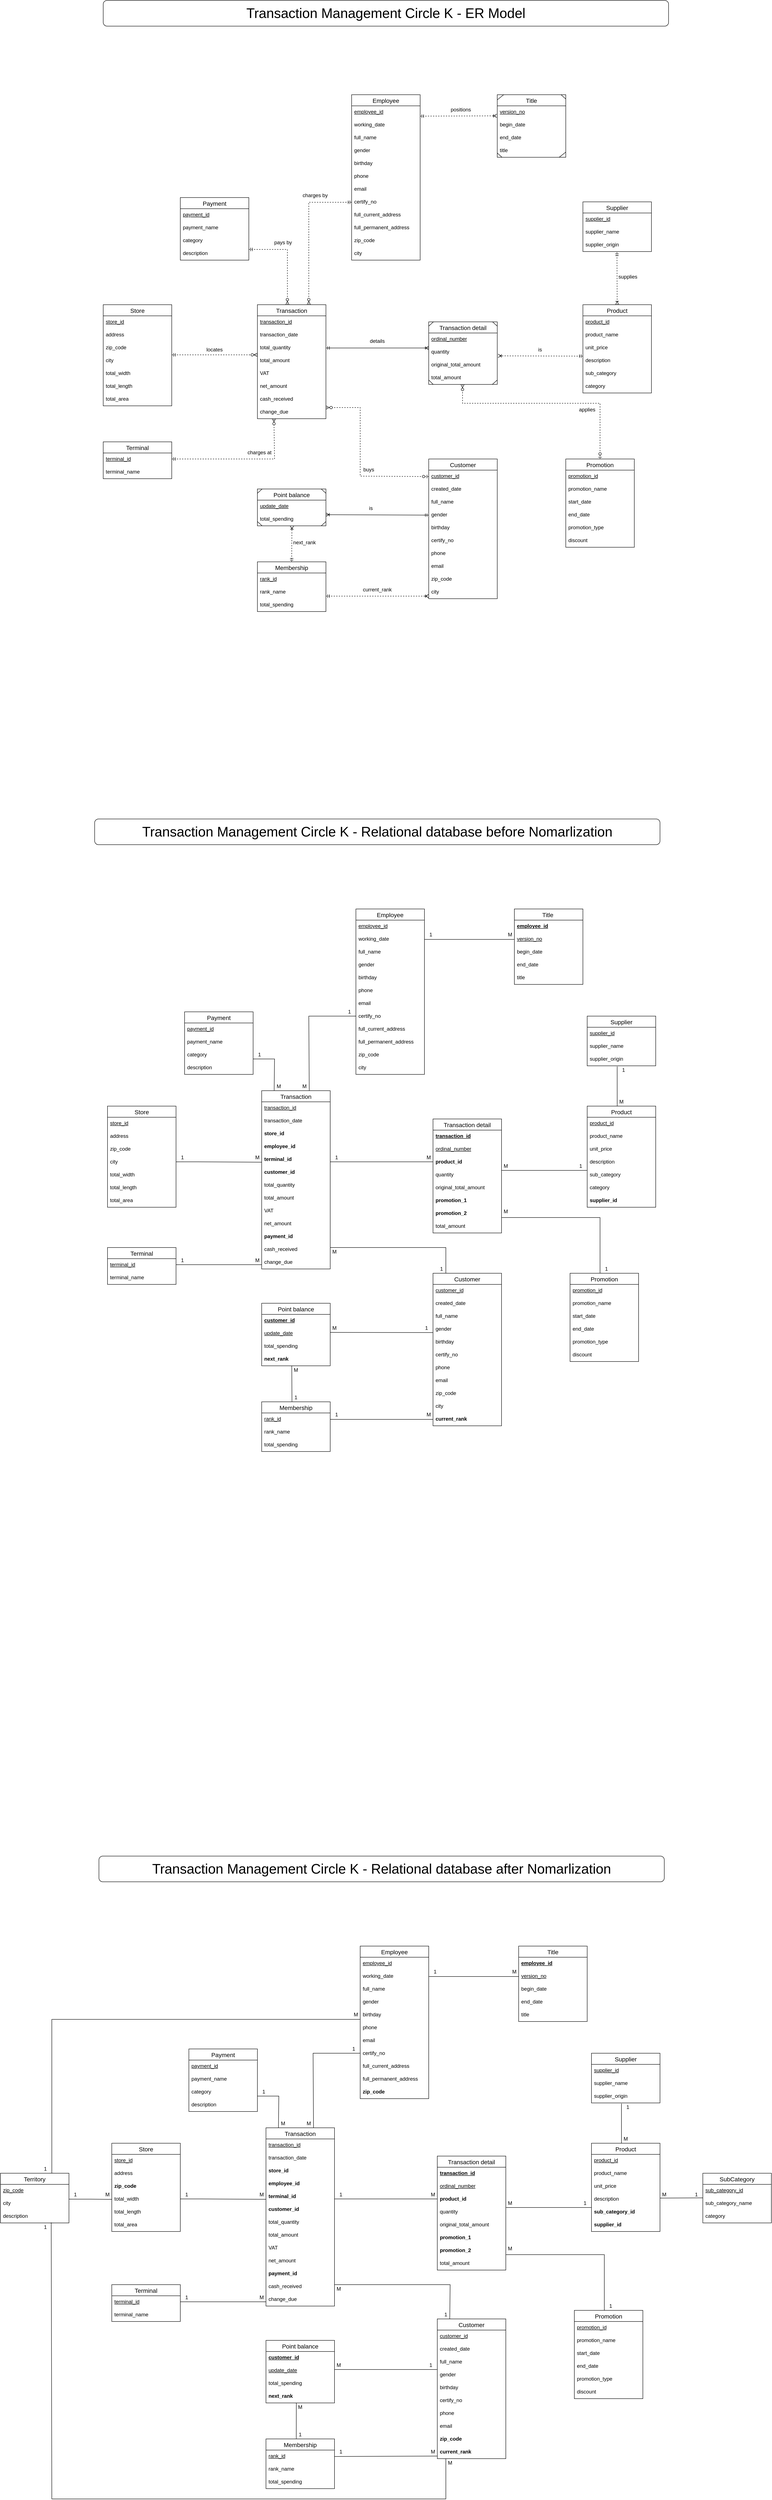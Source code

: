 <mxfile version="21.1.2" type="device">
  <diagram name="Page-1" id="CaeLVAM-GXH4mI56F0_e">
    <mxGraphModel dx="1429" dy="772" grid="1" gridSize="10" guides="1" tooltips="1" connect="1" arrows="1" fold="1" page="1" pageScale="1" pageWidth="3300" pageHeight="4681" math="0" shadow="0">
      <root>
        <mxCell id="0" />
        <mxCell id="1" parent="0" />
        <mxCell id="-4r8OW4_0r0s2cTVPzxK-1" value="Transaction" style="swimlane;fontStyle=0;childLayout=stackLayout;horizontal=1;startSize=26;horizontalStack=0;resizeParent=1;resizeParentMax=0;resizeLast=0;collapsible=1;marginBottom=0;align=center;fontSize=14;" parent="1" vertex="1">
          <mxGeometry x="1200" y="1320" width="160" height="266" as="geometry" />
        </mxCell>
        <mxCell id="-4r8OW4_0r0s2cTVPzxK-2" value="&lt;u&gt;transaction_id&lt;/u&gt;" style="text;strokeColor=none;fillColor=none;spacingLeft=4;spacingRight=4;overflow=hidden;rotatable=0;points=[[0,0.5],[1,0.5]];portConstraint=eastwest;fontSize=12;whiteSpace=wrap;html=1;" parent="-4r8OW4_0r0s2cTVPzxK-1" vertex="1">
          <mxGeometry y="26" width="160" height="30" as="geometry" />
        </mxCell>
        <mxCell id="-4r8OW4_0r0s2cTVPzxK-3" value="transaction_date" style="text;strokeColor=none;fillColor=none;spacingLeft=4;spacingRight=4;overflow=hidden;rotatable=0;points=[[0,0.5],[1,0.5]];portConstraint=eastwest;fontSize=12;whiteSpace=wrap;html=1;" parent="-4r8OW4_0r0s2cTVPzxK-1" vertex="1">
          <mxGeometry y="56" width="160" height="30" as="geometry" />
        </mxCell>
        <mxCell id="-4r8OW4_0r0s2cTVPzxK-4" value="total_quantity" style="text;strokeColor=none;fillColor=none;spacingLeft=4;spacingRight=4;overflow=hidden;rotatable=0;points=[[0,0.5],[1,0.5]];portConstraint=eastwest;fontSize=12;whiteSpace=wrap;html=1;" parent="-4r8OW4_0r0s2cTVPzxK-1" vertex="1">
          <mxGeometry y="86" width="160" height="30" as="geometry" />
        </mxCell>
        <mxCell id="-4r8OW4_0r0s2cTVPzxK-49" value="total_amount" style="text;strokeColor=none;fillColor=none;spacingLeft=4;spacingRight=4;overflow=hidden;rotatable=0;points=[[0,0.5],[1,0.5]];portConstraint=eastwest;fontSize=12;whiteSpace=wrap;html=1;" parent="-4r8OW4_0r0s2cTVPzxK-1" vertex="1">
          <mxGeometry y="116" width="160" height="30" as="geometry" />
        </mxCell>
        <mxCell id="jqzxEzm6aeWW69DF150y-2" value="VAT" style="text;strokeColor=none;fillColor=none;spacingLeft=4;spacingRight=4;overflow=hidden;rotatable=0;points=[[0,0.5],[1,0.5]];portConstraint=eastwest;fontSize=12;whiteSpace=wrap;html=1;" parent="-4r8OW4_0r0s2cTVPzxK-1" vertex="1">
          <mxGeometry y="146" width="160" height="30" as="geometry" />
        </mxCell>
        <mxCell id="jqzxEzm6aeWW69DF150y-1" value="net_amount" style="text;strokeColor=none;fillColor=none;spacingLeft=4;spacingRight=4;overflow=hidden;rotatable=0;points=[[0,0.5],[1,0.5]];portConstraint=eastwest;fontSize=12;whiteSpace=wrap;html=1;" parent="-4r8OW4_0r0s2cTVPzxK-1" vertex="1">
          <mxGeometry y="176" width="160" height="30" as="geometry" />
        </mxCell>
        <mxCell id="jqzxEzm6aeWW69DF150y-3" value="cash_received" style="text;strokeColor=none;fillColor=none;spacingLeft=4;spacingRight=4;overflow=hidden;rotatable=0;points=[[0,0.5],[1,0.5]];portConstraint=eastwest;fontSize=12;whiteSpace=wrap;html=1;" parent="-4r8OW4_0r0s2cTVPzxK-1" vertex="1">
          <mxGeometry y="206" width="160" height="30" as="geometry" />
        </mxCell>
        <mxCell id="jqzxEzm6aeWW69DF150y-4" value="change_due" style="text;strokeColor=none;fillColor=none;spacingLeft=4;spacingRight=4;overflow=hidden;rotatable=0;points=[[0,0.5],[1,0.5]];portConstraint=eastwest;fontSize=12;whiteSpace=wrap;html=1;" parent="-4r8OW4_0r0s2cTVPzxK-1" vertex="1">
          <mxGeometry y="236" width="160" height="30" as="geometry" />
        </mxCell>
        <mxCell id="-4r8OW4_0r0s2cTVPzxK-5" value="Transaction detail" style="swimlane;fontStyle=0;childLayout=stackLayout;horizontal=1;startSize=26;horizontalStack=0;resizeParent=1;resizeParentMax=0;resizeLast=0;collapsible=1;marginBottom=0;align=center;fontSize=14;rounded=0;shadow=0;glass=0;swimlaneLine=1;" parent="1" vertex="1">
          <mxGeometry x="1600" y="1360" width="160" height="146" as="geometry">
            <mxRectangle x="1430" y="259" width="150" height="30" as="alternateBounds" />
          </mxGeometry>
        </mxCell>
        <mxCell id="cPn5eDL4V85z7vKzDj59-236" value="" style="endArrow=none;html=1;rounded=0;exitX=0.066;exitY=1.004;exitDx=0;exitDy=0;exitPerimeter=0;entryX=0;entryY=0.654;entryDx=0;entryDy=0;entryPerimeter=0;" parent="-4r8OW4_0r0s2cTVPzxK-5" edge="1">
          <mxGeometry width="50" height="50" relative="1" as="geometry">
            <mxPoint x="160" y="10" as="sourcePoint" />
            <mxPoint x="149" as="targetPoint" />
          </mxGeometry>
        </mxCell>
        <mxCell id="cPn5eDL4V85z7vKzDj59-235" value="" style="endArrow=none;html=1;rounded=0;exitX=0.931;exitY=0.989;exitDx=0;exitDy=0;exitPerimeter=0;entryX=1;entryY=0.659;entryDx=0;entryDy=0;entryPerimeter=0;" parent="-4r8OW4_0r0s2cTVPzxK-5" edge="1">
          <mxGeometry width="50" height="50" relative="1" as="geometry">
            <mxPoint y="10" as="sourcePoint" />
            <mxPoint x="11" as="targetPoint" />
          </mxGeometry>
        </mxCell>
        <mxCell id="-4r8OW4_0r0s2cTVPzxK-6" value="&lt;u&gt;ordinal_number&lt;/u&gt;" style="text;strokeColor=none;fillColor=none;spacingLeft=4;spacingRight=4;overflow=hidden;rotatable=0;points=[[0,0.5],[1,0.5]];portConstraint=eastwest;fontSize=12;whiteSpace=wrap;html=1;" parent="-4r8OW4_0r0s2cTVPzxK-5" vertex="1">
          <mxGeometry y="26" width="160" height="30" as="geometry" />
        </mxCell>
        <mxCell id="-4r8OW4_0r0s2cTVPzxK-7" value="quantity" style="text;strokeColor=none;fillColor=none;spacingLeft=4;spacingRight=4;overflow=hidden;rotatable=0;points=[[0,0.5],[1,0.5]];portConstraint=eastwest;fontSize=12;whiteSpace=wrap;html=1;" parent="-4r8OW4_0r0s2cTVPzxK-5" vertex="1">
          <mxGeometry y="56" width="160" height="30" as="geometry" />
        </mxCell>
        <mxCell id="-4r8OW4_0r0s2cTVPzxK-8" value="original_total_amount" style="text;strokeColor=none;fillColor=none;spacingLeft=4;spacingRight=4;overflow=hidden;rotatable=0;points=[[0,0.5],[1,0.5]];portConstraint=eastwest;fontSize=12;whiteSpace=wrap;html=1;" parent="-4r8OW4_0r0s2cTVPzxK-5" vertex="1">
          <mxGeometry y="86" width="160" height="30" as="geometry" />
        </mxCell>
        <mxCell id="jqzxEzm6aeWW69DF150y-13" value="total_amount" style="text;strokeColor=none;fillColor=none;spacingLeft=4;spacingRight=4;overflow=hidden;rotatable=0;points=[[0,0.5],[1,0.5]];portConstraint=eastwest;fontSize=12;whiteSpace=wrap;html=1;" parent="-4r8OW4_0r0s2cTVPzxK-5" vertex="1">
          <mxGeometry y="116" width="160" height="30" as="geometry" />
        </mxCell>
        <mxCell id="jqzxEzm6aeWW69DF150y-20" value="" style="endArrow=none;html=1;rounded=0;exitX=0.931;exitY=0.989;exitDx=0;exitDy=0;exitPerimeter=0;entryX=1;entryY=0.659;entryDx=0;entryDy=0;entryPerimeter=0;" parent="-4r8OW4_0r0s2cTVPzxK-5" source="jqzxEzm6aeWW69DF150y-13" target="jqzxEzm6aeWW69DF150y-13" edge="1">
          <mxGeometry width="50" height="50" relative="1" as="geometry">
            <mxPoint x="140" y="271" as="sourcePoint" />
            <mxPoint x="160" y="251" as="targetPoint" />
          </mxGeometry>
        </mxCell>
        <mxCell id="jqzxEzm6aeWW69DF150y-21" value="" style="endArrow=none;html=1;rounded=0;exitX=0.066;exitY=1.004;exitDx=0;exitDy=0;exitPerimeter=0;entryX=0;entryY=0.654;entryDx=0;entryDy=0;entryPerimeter=0;" parent="-4r8OW4_0r0s2cTVPzxK-5" source="jqzxEzm6aeWW69DF150y-13" target="jqzxEzm6aeWW69DF150y-13" edge="1">
          <mxGeometry width="50" height="50" relative="1" as="geometry">
            <mxPoint x="10" y="266" as="sourcePoint" />
            <mxPoint y="200" as="targetPoint" />
          </mxGeometry>
        </mxCell>
        <mxCell id="-4r8OW4_0r0s2cTVPzxK-9" value="Store" style="swimlane;fontStyle=0;childLayout=stackLayout;horizontal=1;startSize=26;horizontalStack=0;resizeParent=1;resizeParentMax=0;resizeLast=0;collapsible=1;marginBottom=0;align=center;fontSize=14;" parent="1" vertex="1">
          <mxGeometry x="840" y="1320" width="160" height="236" as="geometry" />
        </mxCell>
        <mxCell id="-4r8OW4_0r0s2cTVPzxK-10" value="&lt;u&gt;store_id&lt;/u&gt;" style="text;strokeColor=none;fillColor=none;spacingLeft=4;spacingRight=4;overflow=hidden;rotatable=0;points=[[0,0.5],[1,0.5]];portConstraint=eastwest;fontSize=12;whiteSpace=wrap;html=1;" parent="-4r8OW4_0r0s2cTVPzxK-9" vertex="1">
          <mxGeometry y="26" width="160" height="30" as="geometry" />
        </mxCell>
        <mxCell id="-4r8OW4_0r0s2cTVPzxK-11" value="address" style="text;strokeColor=none;fillColor=none;spacingLeft=4;spacingRight=4;overflow=hidden;rotatable=0;points=[[0,0.5],[1,0.5]];portConstraint=eastwest;fontSize=12;whiteSpace=wrap;html=1;" parent="-4r8OW4_0r0s2cTVPzxK-9" vertex="1">
          <mxGeometry y="56" width="160" height="30" as="geometry" />
        </mxCell>
        <mxCell id="cPn5eDL4V85z7vKzDj59-238" value="zip_code" style="text;strokeColor=none;fillColor=none;spacingLeft=4;spacingRight=4;overflow=hidden;rotatable=0;points=[[0,0.5],[1,0.5]];portConstraint=eastwest;fontSize=12;whiteSpace=wrap;html=1;" parent="-4r8OW4_0r0s2cTVPzxK-9" vertex="1">
          <mxGeometry y="86" width="160" height="30" as="geometry" />
        </mxCell>
        <mxCell id="-4r8OW4_0r0s2cTVPzxK-12" value="city" style="text;strokeColor=none;fillColor=none;spacingLeft=4;spacingRight=4;overflow=hidden;rotatable=0;points=[[0,0.5],[1,0.5]];portConstraint=eastwest;fontSize=12;whiteSpace=wrap;html=1;" parent="-4r8OW4_0r0s2cTVPzxK-9" vertex="1">
          <mxGeometry y="116" width="160" height="30" as="geometry" />
        </mxCell>
        <mxCell id="jqzxEzm6aeWW69DF150y-64" value="total_width" style="text;strokeColor=none;fillColor=none;spacingLeft=4;spacingRight=4;overflow=hidden;rotatable=0;points=[[0,0.5],[1,0.5]];portConstraint=eastwest;fontSize=12;whiteSpace=wrap;html=1;" parent="-4r8OW4_0r0s2cTVPzxK-9" vertex="1">
          <mxGeometry y="146" width="160" height="30" as="geometry" />
        </mxCell>
        <mxCell id="jqzxEzm6aeWW69DF150y-65" value="total_length" style="text;strokeColor=none;fillColor=none;spacingLeft=4;spacingRight=4;overflow=hidden;rotatable=0;points=[[0,0.5],[1,0.5]];portConstraint=eastwest;fontSize=12;whiteSpace=wrap;html=1;" parent="-4r8OW4_0r0s2cTVPzxK-9" vertex="1">
          <mxGeometry y="176" width="160" height="30" as="geometry" />
        </mxCell>
        <mxCell id="jqzxEzm6aeWW69DF150y-66" value="total_area" style="text;strokeColor=none;fillColor=none;spacingLeft=4;spacingRight=4;overflow=hidden;rotatable=0;points=[[0,0.5],[1,0.5]];portConstraint=eastwest;fontSize=12;whiteSpace=wrap;html=1;" parent="-4r8OW4_0r0s2cTVPzxK-9" vertex="1">
          <mxGeometry y="206" width="160" height="30" as="geometry" />
        </mxCell>
        <mxCell id="-4r8OW4_0r0s2cTVPzxK-13" value="Employee" style="swimlane;fontStyle=0;childLayout=stackLayout;horizontal=1;startSize=26;horizontalStack=0;resizeParent=1;resizeParentMax=0;resizeLast=0;collapsible=1;marginBottom=0;align=center;fontSize=14;" parent="1" vertex="1">
          <mxGeometry x="1420" y="830" width="160" height="386" as="geometry" />
        </mxCell>
        <mxCell id="-4r8OW4_0r0s2cTVPzxK-14" value="&lt;u&gt;employee_id&lt;/u&gt;" style="text;strokeColor=none;fillColor=none;spacingLeft=4;spacingRight=4;overflow=hidden;rotatable=0;points=[[0,0.5],[1,0.5]];portConstraint=eastwest;fontSize=12;whiteSpace=wrap;html=1;" parent="-4r8OW4_0r0s2cTVPzxK-13" vertex="1">
          <mxGeometry y="26" width="160" height="30" as="geometry" />
        </mxCell>
        <mxCell id="-4r8OW4_0r0s2cTVPzxK-15" value="working_date" style="text;strokeColor=none;fillColor=none;spacingLeft=4;spacingRight=4;overflow=hidden;rotatable=0;points=[[0,0.5],[1,0.5]];portConstraint=eastwest;fontSize=12;whiteSpace=wrap;html=1;" parent="-4r8OW4_0r0s2cTVPzxK-13" vertex="1">
          <mxGeometry y="56" width="160" height="30" as="geometry" />
        </mxCell>
        <mxCell id="cPn5eDL4V85z7vKzDj59-230" value="" style="fontSize=12;html=1;endArrow=ERoneToMany;startArrow=ERmandOne;rounded=0;entryX=-0.006;entryY=0.778;entryDx=0;entryDy=0;dashed=1;exitX=0.497;exitY=1.047;exitDx=0;exitDy=0;exitPerimeter=0;entryPerimeter=0;" parent="-4r8OW4_0r0s2cTVPzxK-13" target="cPn5eDL4V85z7vKzDj59-222" edge="1">
          <mxGeometry width="100" height="100" relative="1" as="geometry">
            <mxPoint x="160" y="50" as="sourcePoint" />
            <mxPoint x="160" y="173" as="targetPoint" />
          </mxGeometry>
        </mxCell>
        <mxCell id="-4r8OW4_0r0s2cTVPzxK-16" value="full_name" style="text;strokeColor=none;fillColor=none;spacingLeft=4;spacingRight=4;overflow=hidden;rotatable=0;points=[[0,0.5],[1,0.5]];portConstraint=eastwest;fontSize=12;whiteSpace=wrap;html=1;" parent="-4r8OW4_0r0s2cTVPzxK-13" vertex="1">
          <mxGeometry y="86" width="160" height="30" as="geometry" />
        </mxCell>
        <mxCell id="jqzxEzm6aeWW69DF150y-76" value="gender" style="text;strokeColor=none;fillColor=none;spacingLeft=4;spacingRight=4;overflow=hidden;rotatable=0;points=[[0,0.5],[1,0.5]];portConstraint=eastwest;fontSize=12;whiteSpace=wrap;html=1;" parent="-4r8OW4_0r0s2cTVPzxK-13" vertex="1">
          <mxGeometry y="116" width="160" height="30" as="geometry" />
        </mxCell>
        <mxCell id="jqzxEzm6aeWW69DF150y-77" value="birthday" style="text;strokeColor=none;fillColor=none;spacingLeft=4;spacingRight=4;overflow=hidden;rotatable=0;points=[[0,0.5],[1,0.5]];portConstraint=eastwest;fontSize=12;whiteSpace=wrap;html=1;" parent="-4r8OW4_0r0s2cTVPzxK-13" vertex="1">
          <mxGeometry y="146" width="160" height="30" as="geometry" />
        </mxCell>
        <mxCell id="jqzxEzm6aeWW69DF150y-84" value="phone" style="text;strokeColor=none;fillColor=none;spacingLeft=4;spacingRight=4;overflow=hidden;rotatable=0;points=[[0,0.5],[1,0.5]];portConstraint=eastwest;fontSize=12;whiteSpace=wrap;html=1;" parent="-4r8OW4_0r0s2cTVPzxK-13" vertex="1">
          <mxGeometry y="176" width="160" height="30" as="geometry" />
        </mxCell>
        <mxCell id="jqzxEzm6aeWW69DF150y-85" value="email" style="text;strokeColor=none;fillColor=none;spacingLeft=4;spacingRight=4;overflow=hidden;rotatable=0;points=[[0,0.5],[1,0.5]];portConstraint=eastwest;fontSize=12;whiteSpace=wrap;html=1;" parent="-4r8OW4_0r0s2cTVPzxK-13" vertex="1">
          <mxGeometry y="206" width="160" height="30" as="geometry" />
        </mxCell>
        <mxCell id="jqzxEzm6aeWW69DF150y-78" value="certify_no" style="text;strokeColor=none;fillColor=none;spacingLeft=4;spacingRight=4;overflow=hidden;rotatable=0;points=[[0,0.5],[1,0.5]];portConstraint=eastwest;fontSize=12;whiteSpace=wrap;html=1;" parent="-4r8OW4_0r0s2cTVPzxK-13" vertex="1">
          <mxGeometry y="236" width="160" height="30" as="geometry" />
        </mxCell>
        <mxCell id="jqzxEzm6aeWW69DF150y-79" value="full_current_address" style="text;strokeColor=none;fillColor=none;spacingLeft=4;spacingRight=4;overflow=hidden;rotatable=0;points=[[0,0.5],[1,0.5]];portConstraint=eastwest;fontSize=12;whiteSpace=wrap;html=1;" parent="-4r8OW4_0r0s2cTVPzxK-13" vertex="1">
          <mxGeometry y="266" width="160" height="30" as="geometry" />
        </mxCell>
        <mxCell id="jqzxEzm6aeWW69DF150y-80" value="full_permanent_address" style="text;strokeColor=none;fillColor=none;spacingLeft=4;spacingRight=4;overflow=hidden;rotatable=0;points=[[0,0.5],[1,0.5]];portConstraint=eastwest;fontSize=12;whiteSpace=wrap;html=1;" parent="-4r8OW4_0r0s2cTVPzxK-13" vertex="1">
          <mxGeometry y="296" width="160" height="30" as="geometry" />
        </mxCell>
        <mxCell id="jqzxEzm6aeWW69DF150y-81" value="zip_code" style="text;strokeColor=none;fillColor=none;spacingLeft=4;spacingRight=4;overflow=hidden;rotatable=0;points=[[0,0.5],[1,0.5]];portConstraint=eastwest;fontSize=12;whiteSpace=wrap;html=1;" parent="-4r8OW4_0r0s2cTVPzxK-13" vertex="1">
          <mxGeometry y="326" width="160" height="30" as="geometry" />
        </mxCell>
        <mxCell id="jqzxEzm6aeWW69DF150y-82" value="city" style="text;strokeColor=none;fillColor=none;spacingLeft=4;spacingRight=4;overflow=hidden;rotatable=0;points=[[0,0.5],[1,0.5]];portConstraint=eastwest;fontSize=12;whiteSpace=wrap;html=1;" parent="-4r8OW4_0r0s2cTVPzxK-13" vertex="1">
          <mxGeometry y="356" width="160" height="30" as="geometry" />
        </mxCell>
        <mxCell id="-4r8OW4_0r0s2cTVPzxK-17" value="Product" style="swimlane;fontStyle=0;childLayout=stackLayout;horizontal=1;startSize=26;horizontalStack=0;resizeParent=1;resizeParentMax=0;resizeLast=0;collapsible=1;marginBottom=0;align=center;fontSize=14;" parent="1" vertex="1">
          <mxGeometry x="1960" y="1320" width="160" height="206" as="geometry" />
        </mxCell>
        <mxCell id="-4r8OW4_0r0s2cTVPzxK-18" value="&lt;u&gt;product_id&lt;/u&gt;" style="text;strokeColor=none;fillColor=none;spacingLeft=4;spacingRight=4;overflow=hidden;rotatable=0;points=[[0,0.5],[1,0.5]];portConstraint=eastwest;fontSize=12;whiteSpace=wrap;html=1;" parent="-4r8OW4_0r0s2cTVPzxK-17" vertex="1">
          <mxGeometry y="26" width="160" height="30" as="geometry" />
        </mxCell>
        <mxCell id="-4r8OW4_0r0s2cTVPzxK-19" value="product_name" style="text;strokeColor=none;fillColor=none;spacingLeft=4;spacingRight=4;overflow=hidden;rotatable=0;points=[[0,0.5],[1,0.5]];portConstraint=eastwest;fontSize=12;whiteSpace=wrap;html=1;" parent="-4r8OW4_0r0s2cTVPzxK-17" vertex="1">
          <mxGeometry y="56" width="160" height="30" as="geometry" />
        </mxCell>
        <mxCell id="-4r8OW4_0r0s2cTVPzxK-20" value="unit_price" style="text;strokeColor=none;fillColor=none;spacingLeft=4;spacingRight=4;overflow=hidden;rotatable=0;points=[[0,0.5],[1,0.5]];portConstraint=eastwest;fontSize=12;whiteSpace=wrap;html=1;" parent="-4r8OW4_0r0s2cTVPzxK-17" vertex="1">
          <mxGeometry y="86" width="160" height="30" as="geometry" />
        </mxCell>
        <mxCell id="jqzxEzm6aeWW69DF150y-14" value="description" style="text;strokeColor=none;fillColor=none;spacingLeft=4;spacingRight=4;overflow=hidden;rotatable=0;points=[[0,0.5],[1,0.5]];portConstraint=eastwest;fontSize=12;whiteSpace=wrap;html=1;" parent="-4r8OW4_0r0s2cTVPzxK-17" vertex="1">
          <mxGeometry y="116" width="160" height="30" as="geometry" />
        </mxCell>
        <mxCell id="jqzxEzm6aeWW69DF150y-15" value="sub_category" style="text;strokeColor=none;fillColor=none;spacingLeft=4;spacingRight=4;overflow=hidden;rotatable=0;points=[[0,0.5],[1,0.5]];portConstraint=eastwest;fontSize=12;whiteSpace=wrap;html=1;" parent="-4r8OW4_0r0s2cTVPzxK-17" vertex="1">
          <mxGeometry y="146" width="160" height="30" as="geometry" />
        </mxCell>
        <mxCell id="jqzxEzm6aeWW69DF150y-16" value="category" style="text;strokeColor=none;fillColor=none;spacingLeft=4;spacingRight=4;overflow=hidden;rotatable=0;points=[[0,0.5],[1,0.5]];portConstraint=eastwest;fontSize=12;whiteSpace=wrap;html=1;" parent="-4r8OW4_0r0s2cTVPzxK-17" vertex="1">
          <mxGeometry y="176" width="160" height="30" as="geometry" />
        </mxCell>
        <mxCell id="-4r8OW4_0r0s2cTVPzxK-21" value="Terminal" style="swimlane;fontStyle=0;childLayout=stackLayout;horizontal=1;startSize=26;horizontalStack=0;resizeParent=1;resizeParentMax=0;resizeLast=0;collapsible=1;marginBottom=0;align=center;fontSize=14;" parent="1" vertex="1">
          <mxGeometry x="840" y="1640" width="160" height="86" as="geometry" />
        </mxCell>
        <mxCell id="-4r8OW4_0r0s2cTVPzxK-22" value="&lt;u&gt;terminal_id&lt;/u&gt;" style="text;strokeColor=none;fillColor=none;spacingLeft=4;spacingRight=4;overflow=hidden;rotatable=0;points=[[0,0.5],[1,0.5]];portConstraint=eastwest;fontSize=12;whiteSpace=wrap;html=1;" parent="-4r8OW4_0r0s2cTVPzxK-21" vertex="1">
          <mxGeometry y="26" width="160" height="30" as="geometry" />
        </mxCell>
        <mxCell id="-4r8OW4_0r0s2cTVPzxK-23" value="terminal_name" style="text;strokeColor=none;fillColor=none;spacingLeft=4;spacingRight=4;overflow=hidden;rotatable=0;points=[[0,0.5],[1,0.5]];portConstraint=eastwest;fontSize=12;whiteSpace=wrap;html=1;" parent="-4r8OW4_0r0s2cTVPzxK-21" vertex="1">
          <mxGeometry y="56" width="160" height="30" as="geometry" />
        </mxCell>
        <mxCell id="-4r8OW4_0r0s2cTVPzxK-29" value="Promotion" style="swimlane;fontStyle=0;childLayout=stackLayout;horizontal=1;startSize=26;horizontalStack=0;resizeParent=1;resizeParentMax=0;resizeLast=0;collapsible=1;marginBottom=0;align=center;fontSize=14;" parent="1" vertex="1">
          <mxGeometry x="1920" y="1680" width="160" height="206" as="geometry" />
        </mxCell>
        <mxCell id="-4r8OW4_0r0s2cTVPzxK-30" value="&lt;u&gt;promotion_id&lt;/u&gt;" style="text;strokeColor=none;fillColor=none;spacingLeft=4;spacingRight=4;overflow=hidden;rotatable=0;points=[[0,0.5],[1,0.5]];portConstraint=eastwest;fontSize=12;whiteSpace=wrap;html=1;" parent="-4r8OW4_0r0s2cTVPzxK-29" vertex="1">
          <mxGeometry y="26" width="160" height="30" as="geometry" />
        </mxCell>
        <mxCell id="-4r8OW4_0r0s2cTVPzxK-31" value="promotion_name" style="text;strokeColor=none;fillColor=none;spacingLeft=4;spacingRight=4;overflow=hidden;rotatable=0;points=[[0,0.5],[1,0.5]];portConstraint=eastwest;fontSize=12;whiteSpace=wrap;html=1;" parent="-4r8OW4_0r0s2cTVPzxK-29" vertex="1">
          <mxGeometry y="56" width="160" height="30" as="geometry" />
        </mxCell>
        <mxCell id="-4r8OW4_0r0s2cTVPzxK-32" value="start_date" style="text;strokeColor=none;fillColor=none;spacingLeft=4;spacingRight=4;overflow=hidden;rotatable=0;points=[[0,0.5],[1,0.5]];portConstraint=eastwest;fontSize=12;whiteSpace=wrap;html=1;" parent="-4r8OW4_0r0s2cTVPzxK-29" vertex="1">
          <mxGeometry y="86" width="160" height="30" as="geometry" />
        </mxCell>
        <mxCell id="jqzxEzm6aeWW69DF150y-17" value="end_date" style="text;strokeColor=none;fillColor=none;spacingLeft=4;spacingRight=4;overflow=hidden;rotatable=0;points=[[0,0.5],[1,0.5]];portConstraint=eastwest;fontSize=12;whiteSpace=wrap;html=1;" parent="-4r8OW4_0r0s2cTVPzxK-29" vertex="1">
          <mxGeometry y="116" width="160" height="30" as="geometry" />
        </mxCell>
        <mxCell id="cPn5eDL4V85z7vKzDj59-3" value="promotion_type" style="text;strokeColor=none;fillColor=none;spacingLeft=4;spacingRight=4;overflow=hidden;rotatable=0;points=[[0,0.5],[1,0.5]];portConstraint=eastwest;fontSize=12;whiteSpace=wrap;html=1;" parent="-4r8OW4_0r0s2cTVPzxK-29" vertex="1">
          <mxGeometry y="146" width="160" height="30" as="geometry" />
        </mxCell>
        <mxCell id="jqzxEzm6aeWW69DF150y-18" value="discount" style="text;strokeColor=none;fillColor=none;spacingLeft=4;spacingRight=4;overflow=hidden;rotatable=0;points=[[0,0.5],[1,0.5]];portConstraint=eastwest;fontSize=12;whiteSpace=wrap;html=1;" parent="-4r8OW4_0r0s2cTVPzxK-29" vertex="1">
          <mxGeometry y="176" width="160" height="30" as="geometry" />
        </mxCell>
        <mxCell id="-4r8OW4_0r0s2cTVPzxK-37" value="Supplier" style="swimlane;fontStyle=0;childLayout=stackLayout;horizontal=1;startSize=26;horizontalStack=0;resizeParent=1;resizeParentMax=0;resizeLast=0;collapsible=1;marginBottom=0;align=center;fontSize=14;" parent="1" vertex="1">
          <mxGeometry x="1960" y="1080" width="160" height="116" as="geometry" />
        </mxCell>
        <mxCell id="-4r8OW4_0r0s2cTVPzxK-38" value="&lt;u&gt;supplier_id&lt;/u&gt;" style="text;strokeColor=none;fillColor=none;spacingLeft=4;spacingRight=4;overflow=hidden;rotatable=0;points=[[0,0.5],[1,0.5]];portConstraint=eastwest;fontSize=12;whiteSpace=wrap;html=1;" parent="-4r8OW4_0r0s2cTVPzxK-37" vertex="1">
          <mxGeometry y="26" width="160" height="30" as="geometry" />
        </mxCell>
        <mxCell id="-4r8OW4_0r0s2cTVPzxK-39" value="supplier_name" style="text;strokeColor=none;fillColor=none;spacingLeft=4;spacingRight=4;overflow=hidden;rotatable=0;points=[[0,0.5],[1,0.5]];portConstraint=eastwest;fontSize=12;whiteSpace=wrap;html=1;" parent="-4r8OW4_0r0s2cTVPzxK-37" vertex="1">
          <mxGeometry y="56" width="160" height="30" as="geometry" />
        </mxCell>
        <mxCell id="-4r8OW4_0r0s2cTVPzxK-40" value="supplier_origin" style="text;strokeColor=none;fillColor=none;spacingLeft=4;spacingRight=4;overflow=hidden;rotatable=0;points=[[0,0.5],[1,0.5]];portConstraint=eastwest;fontSize=12;whiteSpace=wrap;html=1;" parent="-4r8OW4_0r0s2cTVPzxK-37" vertex="1">
          <mxGeometry y="86" width="160" height="30" as="geometry" />
        </mxCell>
        <mxCell id="-4r8OW4_0r0s2cTVPzxK-41" value="Customer" style="swimlane;fontStyle=0;childLayout=stackLayout;horizontal=1;startSize=26;horizontalStack=0;resizeParent=1;resizeParentMax=0;resizeLast=0;collapsible=1;marginBottom=0;align=center;fontSize=14;" parent="1" vertex="1">
          <mxGeometry x="1600" y="1680" width="160" height="326" as="geometry" />
        </mxCell>
        <mxCell id="-4r8OW4_0r0s2cTVPzxK-42" value="&lt;u&gt;customer_id&lt;/u&gt;" style="text;strokeColor=none;fillColor=none;spacingLeft=4;spacingRight=4;overflow=hidden;rotatable=0;points=[[0,0.5],[1,0.5]];portConstraint=eastwest;fontSize=12;whiteSpace=wrap;html=1;" parent="-4r8OW4_0r0s2cTVPzxK-41" vertex="1">
          <mxGeometry y="26" width="160" height="30" as="geometry" />
        </mxCell>
        <mxCell id="-4r8OW4_0r0s2cTVPzxK-43" value="created_date" style="text;strokeColor=none;fillColor=none;spacingLeft=4;spacingRight=4;overflow=hidden;rotatable=0;points=[[0,0.5],[1,0.5]];portConstraint=eastwest;fontSize=12;whiteSpace=wrap;html=1;" parent="-4r8OW4_0r0s2cTVPzxK-41" vertex="1">
          <mxGeometry y="56" width="160" height="30" as="geometry" />
        </mxCell>
        <mxCell id="-4r8OW4_0r0s2cTVPzxK-44" value="full_name" style="text;strokeColor=none;fillColor=none;spacingLeft=4;spacingRight=4;overflow=hidden;rotatable=0;points=[[0,0.5],[1,0.5]];portConstraint=eastwest;fontSize=12;whiteSpace=wrap;html=1;" parent="-4r8OW4_0r0s2cTVPzxK-41" vertex="1">
          <mxGeometry y="86" width="160" height="30" as="geometry" />
        </mxCell>
        <mxCell id="jqzxEzm6aeWW69DF150y-24" value="gender" style="text;strokeColor=none;fillColor=none;spacingLeft=4;spacingRight=4;overflow=hidden;rotatable=0;points=[[0,0.5],[1,0.5]];portConstraint=eastwest;fontSize=12;whiteSpace=wrap;html=1;" parent="-4r8OW4_0r0s2cTVPzxK-41" vertex="1">
          <mxGeometry y="116" width="160" height="30" as="geometry" />
        </mxCell>
        <mxCell id="jqzxEzm6aeWW69DF150y-25" value="birthday" style="text;strokeColor=none;fillColor=none;spacingLeft=4;spacingRight=4;overflow=hidden;rotatable=0;points=[[0,0.5],[1,0.5]];portConstraint=eastwest;fontSize=12;whiteSpace=wrap;html=1;" parent="-4r8OW4_0r0s2cTVPzxK-41" vertex="1">
          <mxGeometry y="146" width="160" height="30" as="geometry" />
        </mxCell>
        <mxCell id="jqzxEzm6aeWW69DF150y-26" value="certify_no" style="text;strokeColor=none;fillColor=none;spacingLeft=4;spacingRight=4;overflow=hidden;rotatable=0;points=[[0,0.5],[1,0.5]];portConstraint=eastwest;fontSize=12;whiteSpace=wrap;html=1;" parent="-4r8OW4_0r0s2cTVPzxK-41" vertex="1">
          <mxGeometry y="176" width="160" height="30" as="geometry" />
        </mxCell>
        <mxCell id="jqzxEzm6aeWW69DF150y-27" value="phone" style="text;strokeColor=none;fillColor=none;spacingLeft=4;spacingRight=4;overflow=hidden;rotatable=0;points=[[0,0.5],[1,0.5]];portConstraint=eastwest;fontSize=12;whiteSpace=wrap;html=1;" parent="-4r8OW4_0r0s2cTVPzxK-41" vertex="1">
          <mxGeometry y="206" width="160" height="30" as="geometry" />
        </mxCell>
        <mxCell id="jqzxEzm6aeWW69DF150y-29" value="email" style="text;strokeColor=none;fillColor=none;spacingLeft=4;spacingRight=4;overflow=hidden;rotatable=0;points=[[0,0.5],[1,0.5]];portConstraint=eastwest;fontSize=12;whiteSpace=wrap;html=1;" parent="-4r8OW4_0r0s2cTVPzxK-41" vertex="1">
          <mxGeometry y="236" width="160" height="30" as="geometry" />
        </mxCell>
        <mxCell id="jqzxEzm6aeWW69DF150y-28" value="zip_code" style="text;strokeColor=none;fillColor=none;spacingLeft=4;spacingRight=4;overflow=hidden;rotatable=0;points=[[0,0.5],[1,0.5]];portConstraint=eastwest;fontSize=12;whiteSpace=wrap;html=1;" parent="-4r8OW4_0r0s2cTVPzxK-41" vertex="1">
          <mxGeometry y="266" width="160" height="30" as="geometry" />
        </mxCell>
        <mxCell id="jqzxEzm6aeWW69DF150y-30" value="city" style="text;strokeColor=none;fillColor=none;spacingLeft=4;spacingRight=4;overflow=hidden;rotatable=0;points=[[0,0.5],[1,0.5]];portConstraint=eastwest;fontSize=12;whiteSpace=wrap;html=1;" parent="-4r8OW4_0r0s2cTVPzxK-41" vertex="1">
          <mxGeometry y="296" width="160" height="30" as="geometry" />
        </mxCell>
        <mxCell id="jqzxEzm6aeWW69DF150y-32" value="Point balance" style="swimlane;fontStyle=0;childLayout=stackLayout;horizontal=1;startSize=26;horizontalStack=0;resizeParent=1;resizeParentMax=0;resizeLast=0;collapsible=1;marginBottom=0;align=center;fontSize=14;rounded=0;shadow=0;glass=0;swimlaneLine=1;" parent="1" vertex="1">
          <mxGeometry x="1200" y="1750" width="160" height="86" as="geometry">
            <mxRectangle x="1430" y="259" width="150" height="30" as="alternateBounds" />
          </mxGeometry>
        </mxCell>
        <mxCell id="cPn5eDL4V85z7vKzDj59-389" value="" style="endArrow=none;html=1;rounded=0;exitX=0.931;exitY=0.989;exitDx=0;exitDy=0;exitPerimeter=0;entryX=1;entryY=0.659;entryDx=0;entryDy=0;entryPerimeter=0;" parent="jqzxEzm6aeWW69DF150y-32" edge="1">
          <mxGeometry width="50" height="50" relative="1" as="geometry">
            <mxPoint y="10" as="sourcePoint" />
            <mxPoint x="11" as="targetPoint" />
          </mxGeometry>
        </mxCell>
        <mxCell id="cPn5eDL4V85z7vKzDj59-388" value="" style="endArrow=none;html=1;rounded=0;entryX=0;entryY=0.654;entryDx=0;entryDy=0;entryPerimeter=0;" parent="jqzxEzm6aeWW69DF150y-32" edge="1">
          <mxGeometry width="50" height="50" relative="1" as="geometry">
            <mxPoint x="160" y="10" as="sourcePoint" />
            <mxPoint x="149" as="targetPoint" />
          </mxGeometry>
        </mxCell>
        <mxCell id="cPn5eDL4V85z7vKzDj59-1" value="&lt;u&gt;update_date&lt;/u&gt;" style="text;strokeColor=none;fillColor=none;spacingLeft=4;spacingRight=4;overflow=hidden;rotatable=0;points=[[0,0.5],[1,0.5]];portConstraint=eastwest;fontSize=12;whiteSpace=wrap;html=1;" parent="jqzxEzm6aeWW69DF150y-32" vertex="1">
          <mxGeometry y="26" width="160" height="30" as="geometry" />
        </mxCell>
        <mxCell id="jqzxEzm6aeWW69DF150y-34" value="total_spending" style="text;strokeColor=none;fillColor=none;spacingLeft=4;spacingRight=4;overflow=hidden;rotatable=0;points=[[0,0.5],[1,0.5]];portConstraint=eastwest;fontSize=12;whiteSpace=wrap;html=1;" parent="jqzxEzm6aeWW69DF150y-32" vertex="1">
          <mxGeometry y="56" width="160" height="30" as="geometry" />
        </mxCell>
        <mxCell id="cPn5eDL4V85z7vKzDj59-387" value="" style="endArrow=none;html=1;rounded=0;entryX=0;entryY=0.654;entryDx=0;entryDy=0;entryPerimeter=0;" parent="jqzxEzm6aeWW69DF150y-32" edge="1">
          <mxGeometry width="50" height="50" relative="1" as="geometry">
            <mxPoint x="11" y="86" as="sourcePoint" />
            <mxPoint y="76" as="targetPoint" />
          </mxGeometry>
        </mxCell>
        <mxCell id="jqzxEzm6aeWW69DF150y-58" value="Membership" style="swimlane;fontStyle=0;childLayout=stackLayout;horizontal=1;startSize=26;horizontalStack=0;resizeParent=1;resizeParentMax=0;resizeLast=0;collapsible=1;marginBottom=0;align=center;fontSize=14;" parent="1" vertex="1">
          <mxGeometry x="1200" y="1920" width="160" height="116" as="geometry" />
        </mxCell>
        <mxCell id="jqzxEzm6aeWW69DF150y-59" value="&lt;u&gt;rank_id&lt;/u&gt;" style="text;strokeColor=none;fillColor=none;spacingLeft=4;spacingRight=4;overflow=hidden;rotatable=0;points=[[0,0.5],[1,0.5]];portConstraint=eastwest;fontSize=12;whiteSpace=wrap;html=1;" parent="jqzxEzm6aeWW69DF150y-58" vertex="1">
          <mxGeometry y="26" width="160" height="30" as="geometry" />
        </mxCell>
        <mxCell id="jqzxEzm6aeWW69DF150y-60" value="rank_name" style="text;strokeColor=none;fillColor=none;spacingLeft=4;spacingRight=4;overflow=hidden;rotatable=0;points=[[0,0.5],[1,0.5]];portConstraint=eastwest;fontSize=12;whiteSpace=wrap;html=1;" parent="jqzxEzm6aeWW69DF150y-58" vertex="1">
          <mxGeometry y="56" width="160" height="30" as="geometry" />
        </mxCell>
        <mxCell id="jqzxEzm6aeWW69DF150y-61" value="total_spending" style="text;strokeColor=none;fillColor=none;spacingLeft=4;spacingRight=4;overflow=hidden;rotatable=0;points=[[0,0.5],[1,0.5]];portConstraint=eastwest;fontSize=12;whiteSpace=wrap;html=1;" parent="jqzxEzm6aeWW69DF150y-58" vertex="1">
          <mxGeometry y="86" width="160" height="30" as="geometry" />
        </mxCell>
        <mxCell id="jqzxEzm6aeWW69DF150y-67" value="Payment" style="swimlane;fontStyle=0;childLayout=stackLayout;horizontal=1;startSize=26;horizontalStack=0;resizeParent=1;resizeParentMax=0;resizeLast=0;collapsible=1;marginBottom=0;align=center;fontSize=14;" parent="1" vertex="1">
          <mxGeometry x="1020" y="1070" width="160" height="146" as="geometry" />
        </mxCell>
        <mxCell id="jqzxEzm6aeWW69DF150y-68" value="&lt;u&gt;payment_id&lt;/u&gt;" style="text;strokeColor=none;fillColor=none;spacingLeft=4;spacingRight=4;overflow=hidden;rotatable=0;points=[[0,0.5],[1,0.5]];portConstraint=eastwest;fontSize=12;whiteSpace=wrap;html=1;" parent="jqzxEzm6aeWW69DF150y-67" vertex="1">
          <mxGeometry y="26" width="160" height="30" as="geometry" />
        </mxCell>
        <mxCell id="jqzxEzm6aeWW69DF150y-69" value="payment_name" style="text;strokeColor=none;fillColor=none;spacingLeft=4;spacingRight=4;overflow=hidden;rotatable=0;points=[[0,0.5],[1,0.5]];portConstraint=eastwest;fontSize=12;whiteSpace=wrap;html=1;" parent="jqzxEzm6aeWW69DF150y-67" vertex="1">
          <mxGeometry y="56" width="160" height="30" as="geometry" />
        </mxCell>
        <mxCell id="jqzxEzm6aeWW69DF150y-70" value="category" style="text;strokeColor=none;fillColor=none;spacingLeft=4;spacingRight=4;overflow=hidden;rotatable=0;points=[[0,0.5],[1,0.5]];portConstraint=eastwest;fontSize=12;whiteSpace=wrap;html=1;" parent="jqzxEzm6aeWW69DF150y-67" vertex="1">
          <mxGeometry y="86" width="160" height="30" as="geometry" />
        </mxCell>
        <mxCell id="jqzxEzm6aeWW69DF150y-75" value="description" style="text;strokeColor=none;fillColor=none;spacingLeft=4;spacingRight=4;overflow=hidden;rotatable=0;points=[[0,0.5],[1,0.5]];portConstraint=eastwest;fontSize=12;whiteSpace=wrap;html=1;" parent="jqzxEzm6aeWW69DF150y-67" vertex="1">
          <mxGeometry y="116" width="160" height="30" as="geometry" />
        </mxCell>
        <mxCell id="jqzxEzm6aeWW69DF150y-88" value="" style="edgeStyle=entityRelationEdgeStyle;fontSize=12;html=1;endArrow=ERoneToMany;startArrow=ERmandOne;rounded=0;exitX=1;exitY=0.5;exitDx=0;exitDy=0;" parent="1" source="-4r8OW4_0r0s2cTVPzxK-4" edge="1">
          <mxGeometry width="100" height="100" relative="1" as="geometry">
            <mxPoint x="1490" y="1430" as="sourcePoint" />
            <mxPoint x="1600" y="1421" as="targetPoint" />
          </mxGeometry>
        </mxCell>
        <mxCell id="jqzxEzm6aeWW69DF150y-94" value="details" style="text;html=1;strokeColor=none;fillColor=none;align=center;verticalAlign=middle;whiteSpace=wrap;rounded=0;" parent="1" vertex="1">
          <mxGeometry x="1450" y="1390" width="60" height="30" as="geometry" />
        </mxCell>
        <mxCell id="jqzxEzm6aeWW69DF150y-97" value="" style="fontSize=12;html=1;endArrow=ERzeroToMany;startArrow=ERmandOne;rounded=0;dashed=1;entryX=0.75;entryY=0;entryDx=0;entryDy=0;exitX=0;exitY=0.5;exitDx=0;exitDy=0;" parent="1" source="jqzxEzm6aeWW69DF150y-78" target="-4r8OW4_0r0s2cTVPzxK-1" edge="1">
          <mxGeometry width="100" height="100" relative="1" as="geometry">
            <mxPoint x="1280" y="1320" as="sourcePoint" />
            <mxPoint x="1330" y="870" as="targetPoint" />
            <Array as="points">
              <mxPoint x="1320" y="1081" />
            </Array>
          </mxGeometry>
        </mxCell>
        <mxCell id="jqzxEzm6aeWW69DF150y-98" value="charges by" style="text;html=1;strokeColor=none;fillColor=none;align=center;verticalAlign=middle;whiteSpace=wrap;rounded=0;" parent="1" vertex="1">
          <mxGeometry x="1300" y="1050" width="70" height="30" as="geometry" />
        </mxCell>
        <mxCell id="jqzxEzm6aeWW69DF150y-100" value="" style="fontSize=12;html=1;endArrow=ERzeroToMany;startArrow=ERmandOne;rounded=0;dashed=1;" parent="1" edge="1">
          <mxGeometry width="100" height="100" relative="1" as="geometry">
            <mxPoint x="1180" y="1191" as="sourcePoint" />
            <mxPoint x="1270" y="1320" as="targetPoint" />
            <Array as="points">
              <mxPoint x="1270" y="1191" />
            </Array>
          </mxGeometry>
        </mxCell>
        <mxCell id="jqzxEzm6aeWW69DF150y-101" value="pays by" style="text;html=1;strokeColor=none;fillColor=none;align=center;verticalAlign=middle;whiteSpace=wrap;rounded=0;" parent="1" vertex="1">
          <mxGeometry x="1230" y="1160" width="60" height="30" as="geometry" />
        </mxCell>
        <mxCell id="jqzxEzm6aeWW69DF150y-103" value="" style="fontSize=12;html=1;endArrow=ERzeroToMany;startArrow=ERmandOne;rounded=0;dashed=1;" parent="1" edge="1">
          <mxGeometry width="100" height="100" relative="1" as="geometry">
            <mxPoint x="1000" y="1437" as="sourcePoint" />
            <mxPoint x="1200" y="1437" as="targetPoint" />
            <Array as="points">
              <mxPoint x="1090" y="1437" />
            </Array>
          </mxGeometry>
        </mxCell>
        <mxCell id="jqzxEzm6aeWW69DF150y-104" value="locates" style="text;html=1;strokeColor=none;fillColor=none;align=center;verticalAlign=middle;whiteSpace=wrap;rounded=0;" parent="1" vertex="1">
          <mxGeometry x="1070" y="1410" width="60" height="30" as="geometry" />
        </mxCell>
        <mxCell id="jqzxEzm6aeWW69DF150y-108" value="" style="fontSize=12;html=1;endArrow=ERzeroToMany;startArrow=ERmandOne;rounded=0;dashed=1;entryX=0.241;entryY=0.993;entryDx=0;entryDy=0;entryPerimeter=0;" parent="1" target="jqzxEzm6aeWW69DF150y-4" edge="1">
          <mxGeometry width="100" height="100" relative="1" as="geometry">
            <mxPoint x="1000" y="1680" as="sourcePoint" />
            <mxPoint x="1240" y="1590" as="targetPoint" />
            <Array as="points">
              <mxPoint x="1240" y="1680" />
            </Array>
          </mxGeometry>
        </mxCell>
        <mxCell id="jqzxEzm6aeWW69DF150y-109" value="charges at" style="text;html=1;strokeColor=none;fillColor=none;align=center;verticalAlign=middle;whiteSpace=wrap;rounded=0;" parent="1" vertex="1">
          <mxGeometry x="1170" y="1650" width="70" height="30" as="geometry" />
        </mxCell>
        <mxCell id="jqzxEzm6aeWW69DF150y-114" value="" style="fontSize=12;html=1;endArrow=ERoneToMany;startArrow=ERmandOne;rounded=0;exitX=0.5;exitY=0;exitDx=0;exitDy=0;dashed=1;entryX=0.504;entryY=1.002;entryDx=0;entryDy=0;entryPerimeter=0;" parent="1" source="jqzxEzm6aeWW69DF150y-58" target="jqzxEzm6aeWW69DF150y-34" edge="1">
          <mxGeometry width="100" height="100" relative="1" as="geometry">
            <mxPoint x="990" y="1910" as="sourcePoint" />
            <mxPoint x="1280.32" y="1865.58" as="targetPoint" />
          </mxGeometry>
        </mxCell>
        <mxCell id="jqzxEzm6aeWW69DF150y-115" value="next_rank" style="text;html=1;strokeColor=none;fillColor=none;align=center;verticalAlign=middle;whiteSpace=wrap;rounded=0;" parent="1" vertex="1">
          <mxGeometry x="1280" y="1860" width="60" height="30" as="geometry" />
        </mxCell>
        <mxCell id="jqzxEzm6aeWW69DF150y-118" value="" style="fontSize=12;html=1;endArrow=ERzeroToMany;startArrow=ERzeroToOne;rounded=0;exitX=0;exitY=0.5;exitDx=0;exitDy=0;dashed=1;" parent="1" source="-4r8OW4_0r0s2cTVPzxK-42" edge="1">
          <mxGeometry width="100" height="100" relative="1" as="geometry">
            <mxPoint x="1340" y="1520" as="sourcePoint" />
            <mxPoint x="1360" y="1560" as="targetPoint" />
            <Array as="points">
              <mxPoint x="1440" y="1720" />
              <mxPoint x="1440" y="1560" />
            </Array>
          </mxGeometry>
        </mxCell>
        <mxCell id="jqzxEzm6aeWW69DF150y-119" value="buys" style="text;html=1;strokeColor=none;fillColor=none;align=center;verticalAlign=middle;whiteSpace=wrap;rounded=0;" parent="1" vertex="1">
          <mxGeometry x="1440" y="1690" width="40" height="30" as="geometry" />
        </mxCell>
        <mxCell id="jqzxEzm6aeWW69DF150y-121" value="" style="fontSize=12;html=1;endArrow=ERzeroToMany;startArrow=ERzeroToOne;rounded=0;exitX=0.5;exitY=0;exitDx=0;exitDy=0;dashed=1;entryX=0.493;entryY=0.997;entryDx=0;entryDy=0;entryPerimeter=0;" parent="1" source="-4r8OW4_0r0s2cTVPzxK-29" target="jqzxEzm6aeWW69DF150y-13" edge="1">
          <mxGeometry width="100" height="100" relative="1" as="geometry">
            <mxPoint x="2000" y="1720" as="sourcePoint" />
            <mxPoint x="1679" y="1510" as="targetPoint" />
            <Array as="points">
              <mxPoint x="2000" y="1550" />
              <mxPoint x="1679" y="1550" />
            </Array>
          </mxGeometry>
        </mxCell>
        <mxCell id="jqzxEzm6aeWW69DF150y-122" value="applies" style="text;html=1;strokeColor=none;fillColor=none;align=center;verticalAlign=middle;whiteSpace=wrap;rounded=0;" parent="1" vertex="1">
          <mxGeometry x="1940" y="1550" width="60" height="30" as="geometry" />
        </mxCell>
        <mxCell id="jqzxEzm6aeWW69DF150y-124" value="" style="fontSize=12;html=1;endArrow=ERoneToMany;startArrow=ERmandOne;rounded=0;entryX=1.01;entryY=0.112;entryDx=0;entryDy=0;entryPerimeter=0;dashed=1;" parent="1" edge="1">
          <mxGeometry width="100" height="100" relative="1" as="geometry">
            <mxPoint x="1960" y="1440" as="sourcePoint" />
            <mxPoint x="1761.6" y="1439.36" as="targetPoint" />
          </mxGeometry>
        </mxCell>
        <mxCell id="jqzxEzm6aeWW69DF150y-125" value="is" style="text;html=1;strokeColor=none;fillColor=none;align=center;verticalAlign=middle;whiteSpace=wrap;rounded=0;" parent="1" vertex="1">
          <mxGeometry x="1830" y="1410" width="60" height="30" as="geometry" />
        </mxCell>
        <mxCell id="jqzxEzm6aeWW69DF150y-127" value="" style="fontSize=12;html=1;endArrow=ERoneToMany;startArrow=ERmandOne;rounded=0;entryX=0.5;entryY=0;entryDx=0;entryDy=0;dashed=1;exitX=0.497;exitY=1.047;exitDx=0;exitDy=0;exitPerimeter=0;" parent="1" source="-4r8OW4_0r0s2cTVPzxK-40" target="-4r8OW4_0r0s2cTVPzxK-17" edge="1">
          <mxGeometry width="100" height="100" relative="1" as="geometry">
            <mxPoint x="2040" y="1200" as="sourcePoint" />
            <mxPoint x="1840" y="1196" as="targetPoint" />
          </mxGeometry>
        </mxCell>
        <mxCell id="jqzxEzm6aeWW69DF150y-128" value="supplies" style="text;html=1;strokeColor=none;fillColor=none;align=center;verticalAlign=middle;whiteSpace=wrap;rounded=0;" parent="1" vertex="1">
          <mxGeometry x="2040" y="1240" width="50" height="30" as="geometry" />
        </mxCell>
        <mxCell id="jqzxEzm6aeWW69DF150y-129" value="" style="fontSize=12;html=1;endArrow=ERoneToMany;startArrow=ERmandOne;rounded=0;dashed=1;" parent="1" edge="1">
          <mxGeometry width="100" height="100" relative="1" as="geometry">
            <mxPoint x="1360" y="2000" as="sourcePoint" />
            <mxPoint x="1600" y="2000" as="targetPoint" />
          </mxGeometry>
        </mxCell>
        <mxCell id="jqzxEzm6aeWW69DF150y-130" value="current_rank" style="text;html=1;strokeColor=none;fillColor=none;align=center;verticalAlign=middle;whiteSpace=wrap;rounded=0;" parent="1" vertex="1">
          <mxGeometry x="1445" y="1970" width="70" height="30" as="geometry" />
        </mxCell>
        <mxCell id="cPn5eDL4V85z7vKzDj59-4" value="" style="fontSize=12;html=1;endArrow=ERoneToMany;startArrow=ERmandOne;rounded=0;exitX=0;exitY=0.5;exitDx=0;exitDy=0;" parent="1" source="jqzxEzm6aeWW69DF150y-24" edge="1">
          <mxGeometry width="100" height="100" relative="1" as="geometry">
            <mxPoint x="1460" y="1908" as="sourcePoint" />
            <mxPoint x="1360" y="1810" as="targetPoint" />
          </mxGeometry>
        </mxCell>
        <mxCell id="cPn5eDL4V85z7vKzDj59-5" value="is" style="text;html=1;strokeColor=none;fillColor=none;align=center;verticalAlign=middle;whiteSpace=wrap;rounded=0;" parent="1" vertex="1">
          <mxGeometry x="1445" y="1780" width="40" height="30" as="geometry" />
        </mxCell>
        <mxCell id="cPn5eDL4V85z7vKzDj59-8" value="Transaction" style="swimlane;fontStyle=0;childLayout=stackLayout;horizontal=1;startSize=26;horizontalStack=0;resizeParent=1;resizeParentMax=0;resizeLast=0;collapsible=1;marginBottom=0;align=center;fontSize=14;" parent="1" vertex="1">
          <mxGeometry x="1210" y="3154" width="160" height="416" as="geometry" />
        </mxCell>
        <mxCell id="cPn5eDL4V85z7vKzDj59-9" value="&lt;u&gt;transaction_id&lt;/u&gt;" style="text;strokeColor=none;fillColor=none;spacingLeft=4;spacingRight=4;overflow=hidden;rotatable=0;points=[[0,0.5],[1,0.5]];portConstraint=eastwest;fontSize=12;whiteSpace=wrap;html=1;" parent="cPn5eDL4V85z7vKzDj59-8" vertex="1">
          <mxGeometry y="26" width="160" height="30" as="geometry" />
        </mxCell>
        <mxCell id="cPn5eDL4V85z7vKzDj59-10" value="transaction_date" style="text;strokeColor=none;fillColor=none;spacingLeft=4;spacingRight=4;overflow=hidden;rotatable=0;points=[[0,0.5],[1,0.5]];portConstraint=eastwest;fontSize=12;whiteSpace=wrap;html=1;" parent="cPn5eDL4V85z7vKzDj59-8" vertex="1">
          <mxGeometry y="56" width="160" height="30" as="geometry" />
        </mxCell>
        <mxCell id="cPn5eDL4V85z7vKzDj59-123" value="&lt;b&gt;store_id&lt;/b&gt;" style="text;strokeColor=none;fillColor=none;spacingLeft=4;spacingRight=4;overflow=hidden;rotatable=0;points=[[0,0.5],[1,0.5]];portConstraint=eastwest;fontSize=12;whiteSpace=wrap;html=1;" parent="cPn5eDL4V85z7vKzDj59-8" vertex="1">
          <mxGeometry y="86" width="160" height="30" as="geometry" />
        </mxCell>
        <mxCell id="cPn5eDL4V85z7vKzDj59-122" value="&lt;b&gt;employee_id&lt;/b&gt;" style="text;strokeColor=none;fillColor=none;spacingLeft=4;spacingRight=4;overflow=hidden;rotatable=0;points=[[0,0.5],[1,0.5]];portConstraint=eastwest;fontSize=12;whiteSpace=wrap;html=1;" parent="cPn5eDL4V85z7vKzDj59-8" vertex="1">
          <mxGeometry y="116" width="160" height="30" as="geometry" />
        </mxCell>
        <mxCell id="cPn5eDL4V85z7vKzDj59-124" value="&lt;b&gt;terminal_id&lt;/b&gt;" style="text;strokeColor=none;fillColor=none;spacingLeft=4;spacingRight=4;overflow=hidden;rotatable=0;points=[[0,0.5],[1,0.5]];portConstraint=eastwest;fontSize=12;whiteSpace=wrap;html=1;" parent="cPn5eDL4V85z7vKzDj59-8" vertex="1">
          <mxGeometry y="146" width="160" height="30" as="geometry" />
        </mxCell>
        <mxCell id="cPn5eDL4V85z7vKzDj59-125" value="&lt;b&gt;customer_id&lt;/b&gt;" style="text;strokeColor=none;fillColor=none;spacingLeft=4;spacingRight=4;overflow=hidden;rotatable=0;points=[[0,0.5],[1,0.5]];portConstraint=eastwest;fontSize=12;whiteSpace=wrap;html=1;" parent="cPn5eDL4V85z7vKzDj59-8" vertex="1">
          <mxGeometry y="176" width="160" height="30" as="geometry" />
        </mxCell>
        <mxCell id="cPn5eDL4V85z7vKzDj59-11" value="total_quantity" style="text;strokeColor=none;fillColor=none;spacingLeft=4;spacingRight=4;overflow=hidden;rotatable=0;points=[[0,0.5],[1,0.5]];portConstraint=eastwest;fontSize=12;whiteSpace=wrap;html=1;" parent="cPn5eDL4V85z7vKzDj59-8" vertex="1">
          <mxGeometry y="206" width="160" height="30" as="geometry" />
        </mxCell>
        <mxCell id="cPn5eDL4V85z7vKzDj59-12" value="total_amount" style="text;strokeColor=none;fillColor=none;spacingLeft=4;spacingRight=4;overflow=hidden;rotatable=0;points=[[0,0.5],[1,0.5]];portConstraint=eastwest;fontSize=12;whiteSpace=wrap;html=1;" parent="cPn5eDL4V85z7vKzDj59-8" vertex="1">
          <mxGeometry y="236" width="160" height="30" as="geometry" />
        </mxCell>
        <mxCell id="cPn5eDL4V85z7vKzDj59-13" value="VAT" style="text;strokeColor=none;fillColor=none;spacingLeft=4;spacingRight=4;overflow=hidden;rotatable=0;points=[[0,0.5],[1,0.5]];portConstraint=eastwest;fontSize=12;whiteSpace=wrap;html=1;" parent="cPn5eDL4V85z7vKzDj59-8" vertex="1">
          <mxGeometry y="266" width="160" height="30" as="geometry" />
        </mxCell>
        <mxCell id="cPn5eDL4V85z7vKzDj59-14" value="net_amount" style="text;strokeColor=none;fillColor=none;spacingLeft=4;spacingRight=4;overflow=hidden;rotatable=0;points=[[0,0.5],[1,0.5]];portConstraint=eastwest;fontSize=12;whiteSpace=wrap;html=1;" parent="cPn5eDL4V85z7vKzDj59-8" vertex="1">
          <mxGeometry y="296" width="160" height="30" as="geometry" />
        </mxCell>
        <mxCell id="cPn5eDL4V85z7vKzDj59-139" value="&lt;b&gt;payment_id&lt;/b&gt;" style="text;strokeColor=none;fillColor=none;spacingLeft=4;spacingRight=4;overflow=hidden;rotatable=0;points=[[0,0.5],[1,0.5]];portConstraint=eastwest;fontSize=12;whiteSpace=wrap;html=1;" parent="cPn5eDL4V85z7vKzDj59-8" vertex="1">
          <mxGeometry y="326" width="160" height="30" as="geometry" />
        </mxCell>
        <mxCell id="cPn5eDL4V85z7vKzDj59-15" value="cash_received" style="text;strokeColor=none;fillColor=none;spacingLeft=4;spacingRight=4;overflow=hidden;rotatable=0;points=[[0,0.5],[1,0.5]];portConstraint=eastwest;fontSize=12;whiteSpace=wrap;html=1;" parent="cPn5eDL4V85z7vKzDj59-8" vertex="1">
          <mxGeometry y="356" width="160" height="30" as="geometry" />
        </mxCell>
        <mxCell id="cPn5eDL4V85z7vKzDj59-16" value="change_due" style="text;strokeColor=none;fillColor=none;spacingLeft=4;spacingRight=4;overflow=hidden;rotatable=0;points=[[0,0.5],[1,0.5]];portConstraint=eastwest;fontSize=12;whiteSpace=wrap;html=1;" parent="cPn5eDL4V85z7vKzDj59-8" vertex="1">
          <mxGeometry y="386" width="160" height="30" as="geometry" />
        </mxCell>
        <mxCell id="cPn5eDL4V85z7vKzDj59-17" value="Transaction detail" style="swimlane;fontStyle=0;childLayout=stackLayout;horizontal=1;startSize=26;horizontalStack=0;resizeParent=1;resizeParentMax=0;resizeLast=0;collapsible=1;marginBottom=0;align=center;fontSize=14;rounded=0;shadow=0;glass=0;swimlaneLine=1;" parent="1" vertex="1">
          <mxGeometry x="1610" y="3220" width="160" height="266" as="geometry">
            <mxRectangle x="1430" y="259" width="150" height="30" as="alternateBounds" />
          </mxGeometry>
        </mxCell>
        <mxCell id="cPn5eDL4V85z7vKzDj59-174" value="&lt;u&gt;&lt;b&gt;transaction_id&lt;/b&gt;&lt;/u&gt;" style="text;strokeColor=none;fillColor=none;spacingLeft=4;spacingRight=4;overflow=hidden;rotatable=0;points=[[0,0.5],[1,0.5]];portConstraint=eastwest;fontSize=12;whiteSpace=wrap;html=1;" parent="cPn5eDL4V85z7vKzDj59-17" vertex="1">
          <mxGeometry y="26" width="160" height="30" as="geometry" />
        </mxCell>
        <mxCell id="cPn5eDL4V85z7vKzDj59-19" value="&lt;u&gt;ordinal_number&lt;/u&gt;" style="text;strokeColor=none;fillColor=none;spacingLeft=4;spacingRight=4;overflow=hidden;rotatable=0;points=[[0,0.5],[1,0.5]];portConstraint=eastwest;fontSize=12;whiteSpace=wrap;html=1;" parent="cPn5eDL4V85z7vKzDj59-17" vertex="1">
          <mxGeometry y="56" width="160" height="30" as="geometry" />
        </mxCell>
        <mxCell id="cPn5eDL4V85z7vKzDj59-197" value="&lt;b&gt;product_id&lt;/b&gt;" style="text;strokeColor=none;fillColor=none;spacingLeft=4;spacingRight=4;overflow=hidden;rotatable=0;points=[[0,0.5],[1,0.5]];portConstraint=eastwest;fontSize=12;whiteSpace=wrap;html=1;" parent="cPn5eDL4V85z7vKzDj59-17" vertex="1">
          <mxGeometry y="86" width="160" height="30" as="geometry" />
        </mxCell>
        <mxCell id="cPn5eDL4V85z7vKzDj59-20" value="quantity" style="text;strokeColor=none;fillColor=none;spacingLeft=4;spacingRight=4;overflow=hidden;rotatable=0;points=[[0,0.5],[1,0.5]];portConstraint=eastwest;fontSize=12;whiteSpace=wrap;html=1;" parent="cPn5eDL4V85z7vKzDj59-17" vertex="1">
          <mxGeometry y="116" width="160" height="30" as="geometry" />
        </mxCell>
        <mxCell id="cPn5eDL4V85z7vKzDj59-21" value="original_total_amount" style="text;strokeColor=none;fillColor=none;spacingLeft=4;spacingRight=4;overflow=hidden;rotatable=0;points=[[0,0.5],[1,0.5]];portConstraint=eastwest;fontSize=12;whiteSpace=wrap;html=1;" parent="cPn5eDL4V85z7vKzDj59-17" vertex="1">
          <mxGeometry y="146" width="160" height="30" as="geometry" />
        </mxCell>
        <mxCell id="cPn5eDL4V85z7vKzDj59-175" value="&lt;b&gt;promotion_1&lt;/b&gt;" style="text;strokeColor=none;fillColor=none;spacingLeft=4;spacingRight=4;overflow=hidden;rotatable=0;points=[[0,0.5],[1,0.5]];portConstraint=eastwest;fontSize=12;whiteSpace=wrap;html=1;" parent="cPn5eDL4V85z7vKzDj59-17" vertex="1">
          <mxGeometry y="176" width="160" height="30" as="geometry" />
        </mxCell>
        <mxCell id="cPn5eDL4V85z7vKzDj59-176" value="&lt;b&gt;promotion_2&lt;/b&gt;" style="text;strokeColor=none;fillColor=none;spacingLeft=4;spacingRight=4;overflow=hidden;rotatable=0;points=[[0,0.5],[1,0.5]];portConstraint=eastwest;fontSize=12;whiteSpace=wrap;html=1;" parent="cPn5eDL4V85z7vKzDj59-17" vertex="1">
          <mxGeometry y="206" width="160" height="30" as="geometry" />
        </mxCell>
        <mxCell id="cPn5eDL4V85z7vKzDj59-22" value="total_amount" style="text;strokeColor=none;fillColor=none;spacingLeft=4;spacingRight=4;overflow=hidden;rotatable=0;points=[[0,0.5],[1,0.5]];portConstraint=eastwest;fontSize=12;whiteSpace=wrap;html=1;" parent="cPn5eDL4V85z7vKzDj59-17" vertex="1">
          <mxGeometry y="236" width="160" height="30" as="geometry" />
        </mxCell>
        <mxCell id="cPn5eDL4V85z7vKzDj59-25" value="Store" style="swimlane;fontStyle=0;childLayout=stackLayout;horizontal=1;startSize=26;horizontalStack=0;resizeParent=1;resizeParentMax=0;resizeLast=0;collapsible=1;marginBottom=0;align=center;fontSize=14;" parent="1" vertex="1">
          <mxGeometry x="850" y="3190" width="160" height="236" as="geometry" />
        </mxCell>
        <mxCell id="cPn5eDL4V85z7vKzDj59-26" value="&lt;u&gt;store_id&lt;/u&gt;" style="text;strokeColor=none;fillColor=none;spacingLeft=4;spacingRight=4;overflow=hidden;rotatable=0;points=[[0,0.5],[1,0.5]];portConstraint=eastwest;fontSize=12;whiteSpace=wrap;html=1;" parent="cPn5eDL4V85z7vKzDj59-25" vertex="1">
          <mxGeometry y="26" width="160" height="30" as="geometry" />
        </mxCell>
        <mxCell id="cPn5eDL4V85z7vKzDj59-27" value="address" style="text;strokeColor=none;fillColor=none;spacingLeft=4;spacingRight=4;overflow=hidden;rotatable=0;points=[[0,0.5],[1,0.5]];portConstraint=eastwest;fontSize=12;whiteSpace=wrap;html=1;" parent="cPn5eDL4V85z7vKzDj59-25" vertex="1">
          <mxGeometry y="56" width="160" height="30" as="geometry" />
        </mxCell>
        <mxCell id="cPn5eDL4V85z7vKzDj59-237" value="zip_code" style="text;strokeColor=none;fillColor=none;spacingLeft=4;spacingRight=4;overflow=hidden;rotatable=0;points=[[0,0.5],[1,0.5]];portConstraint=eastwest;fontSize=12;whiteSpace=wrap;html=1;" parent="cPn5eDL4V85z7vKzDj59-25" vertex="1">
          <mxGeometry y="86" width="160" height="30" as="geometry" />
        </mxCell>
        <mxCell id="cPn5eDL4V85z7vKzDj59-28" value="city" style="text;strokeColor=none;fillColor=none;spacingLeft=4;spacingRight=4;overflow=hidden;rotatable=0;points=[[0,0.5],[1,0.5]];portConstraint=eastwest;fontSize=12;whiteSpace=wrap;html=1;" parent="cPn5eDL4V85z7vKzDj59-25" vertex="1">
          <mxGeometry y="116" width="160" height="30" as="geometry" />
        </mxCell>
        <mxCell id="cPn5eDL4V85z7vKzDj59-30" value="total_width" style="text;strokeColor=none;fillColor=none;spacingLeft=4;spacingRight=4;overflow=hidden;rotatable=0;points=[[0,0.5],[1,0.5]];portConstraint=eastwest;fontSize=12;whiteSpace=wrap;html=1;" parent="cPn5eDL4V85z7vKzDj59-25" vertex="1">
          <mxGeometry y="146" width="160" height="30" as="geometry" />
        </mxCell>
        <mxCell id="cPn5eDL4V85z7vKzDj59-31" value="total_length" style="text;strokeColor=none;fillColor=none;spacingLeft=4;spacingRight=4;overflow=hidden;rotatable=0;points=[[0,0.5],[1,0.5]];portConstraint=eastwest;fontSize=12;whiteSpace=wrap;html=1;" parent="cPn5eDL4V85z7vKzDj59-25" vertex="1">
          <mxGeometry y="176" width="160" height="30" as="geometry" />
        </mxCell>
        <mxCell id="cPn5eDL4V85z7vKzDj59-32" value="total_area" style="text;strokeColor=none;fillColor=none;spacingLeft=4;spacingRight=4;overflow=hidden;rotatable=0;points=[[0,0.5],[1,0.5]];portConstraint=eastwest;fontSize=12;whiteSpace=wrap;html=1;" parent="cPn5eDL4V85z7vKzDj59-25" vertex="1">
          <mxGeometry y="206" width="160" height="30" as="geometry" />
        </mxCell>
        <mxCell id="cPn5eDL4V85z7vKzDj59-33" value="Employee" style="swimlane;fontStyle=0;childLayout=stackLayout;horizontal=1;startSize=26;horizontalStack=0;resizeParent=1;resizeParentMax=0;resizeLast=0;collapsible=1;marginBottom=0;align=center;fontSize=14;" parent="1" vertex="1">
          <mxGeometry x="1430" y="2730" width="160" height="386" as="geometry" />
        </mxCell>
        <mxCell id="cPn5eDL4V85z7vKzDj59-34" value="&lt;u&gt;employee_id&lt;/u&gt;" style="text;strokeColor=none;fillColor=none;spacingLeft=4;spacingRight=4;overflow=hidden;rotatable=0;points=[[0,0.5],[1,0.5]];portConstraint=eastwest;fontSize=12;whiteSpace=wrap;html=1;" parent="cPn5eDL4V85z7vKzDj59-33" vertex="1">
          <mxGeometry y="26" width="160" height="30" as="geometry" />
        </mxCell>
        <mxCell id="cPn5eDL4V85z7vKzDj59-35" value="working_date" style="text;strokeColor=none;fillColor=none;spacingLeft=4;spacingRight=4;overflow=hidden;rotatable=0;points=[[0,0.5],[1,0.5]];portConstraint=eastwest;fontSize=12;whiteSpace=wrap;html=1;" parent="cPn5eDL4V85z7vKzDj59-33" vertex="1">
          <mxGeometry y="56" width="160" height="30" as="geometry" />
        </mxCell>
        <mxCell id="cPn5eDL4V85z7vKzDj59-36" value="full_name" style="text;strokeColor=none;fillColor=none;spacingLeft=4;spacingRight=4;overflow=hidden;rotatable=0;points=[[0,0.5],[1,0.5]];portConstraint=eastwest;fontSize=12;whiteSpace=wrap;html=1;" parent="cPn5eDL4V85z7vKzDj59-33" vertex="1">
          <mxGeometry y="86" width="160" height="30" as="geometry" />
        </mxCell>
        <mxCell id="cPn5eDL4V85z7vKzDj59-37" value="gender" style="text;strokeColor=none;fillColor=none;spacingLeft=4;spacingRight=4;overflow=hidden;rotatable=0;points=[[0,0.5],[1,0.5]];portConstraint=eastwest;fontSize=12;whiteSpace=wrap;html=1;" parent="cPn5eDL4V85z7vKzDj59-33" vertex="1">
          <mxGeometry y="116" width="160" height="30" as="geometry" />
        </mxCell>
        <mxCell id="cPn5eDL4V85z7vKzDj59-38" value="birthday" style="text;strokeColor=none;fillColor=none;spacingLeft=4;spacingRight=4;overflow=hidden;rotatable=0;points=[[0,0.5],[1,0.5]];portConstraint=eastwest;fontSize=12;whiteSpace=wrap;html=1;" parent="cPn5eDL4V85z7vKzDj59-33" vertex="1">
          <mxGeometry y="146" width="160" height="30" as="geometry" />
        </mxCell>
        <mxCell id="cPn5eDL4V85z7vKzDj59-39" value="phone" style="text;strokeColor=none;fillColor=none;spacingLeft=4;spacingRight=4;overflow=hidden;rotatable=0;points=[[0,0.5],[1,0.5]];portConstraint=eastwest;fontSize=12;whiteSpace=wrap;html=1;" parent="cPn5eDL4V85z7vKzDj59-33" vertex="1">
          <mxGeometry y="176" width="160" height="30" as="geometry" />
        </mxCell>
        <mxCell id="cPn5eDL4V85z7vKzDj59-40" value="email" style="text;strokeColor=none;fillColor=none;spacingLeft=4;spacingRight=4;overflow=hidden;rotatable=0;points=[[0,0.5],[1,0.5]];portConstraint=eastwest;fontSize=12;whiteSpace=wrap;html=1;" parent="cPn5eDL4V85z7vKzDj59-33" vertex="1">
          <mxGeometry y="206" width="160" height="30" as="geometry" />
        </mxCell>
        <mxCell id="cPn5eDL4V85z7vKzDj59-41" value="certify_no" style="text;strokeColor=none;fillColor=none;spacingLeft=4;spacingRight=4;overflow=hidden;rotatable=0;points=[[0,0.5],[1,0.5]];portConstraint=eastwest;fontSize=12;whiteSpace=wrap;html=1;" parent="cPn5eDL4V85z7vKzDj59-33" vertex="1">
          <mxGeometry y="236" width="160" height="30" as="geometry" />
        </mxCell>
        <mxCell id="cPn5eDL4V85z7vKzDj59-42" value="full_current_address" style="text;strokeColor=none;fillColor=none;spacingLeft=4;spacingRight=4;overflow=hidden;rotatable=0;points=[[0,0.5],[1,0.5]];portConstraint=eastwest;fontSize=12;whiteSpace=wrap;html=1;" parent="cPn5eDL4V85z7vKzDj59-33" vertex="1">
          <mxGeometry y="266" width="160" height="30" as="geometry" />
        </mxCell>
        <mxCell id="cPn5eDL4V85z7vKzDj59-43" value="full_permanent_address" style="text;strokeColor=none;fillColor=none;spacingLeft=4;spacingRight=4;overflow=hidden;rotatable=0;points=[[0,0.5],[1,0.5]];portConstraint=eastwest;fontSize=12;whiteSpace=wrap;html=1;" parent="cPn5eDL4V85z7vKzDj59-33" vertex="1">
          <mxGeometry y="296" width="160" height="30" as="geometry" />
        </mxCell>
        <mxCell id="cPn5eDL4V85z7vKzDj59-44" value="zip_code" style="text;strokeColor=none;fillColor=none;spacingLeft=4;spacingRight=4;overflow=hidden;rotatable=0;points=[[0,0.5],[1,0.5]];portConstraint=eastwest;fontSize=12;whiteSpace=wrap;html=1;" parent="cPn5eDL4V85z7vKzDj59-33" vertex="1">
          <mxGeometry y="326" width="160" height="30" as="geometry" />
        </mxCell>
        <mxCell id="cPn5eDL4V85z7vKzDj59-45" value="city" style="text;strokeColor=none;fillColor=none;spacingLeft=4;spacingRight=4;overflow=hidden;rotatable=0;points=[[0,0.5],[1,0.5]];portConstraint=eastwest;fontSize=12;whiteSpace=wrap;html=1;" parent="cPn5eDL4V85z7vKzDj59-33" vertex="1">
          <mxGeometry y="356" width="160" height="30" as="geometry" />
        </mxCell>
        <mxCell id="cPn5eDL4V85z7vKzDj59-47" value="Product" style="swimlane;fontStyle=0;childLayout=stackLayout;horizontal=1;startSize=26;horizontalStack=0;resizeParent=1;resizeParentMax=0;resizeLast=0;collapsible=1;marginBottom=0;align=center;fontSize=14;" parent="1" vertex="1">
          <mxGeometry x="1970" y="3190" width="160" height="236" as="geometry" />
        </mxCell>
        <mxCell id="cPn5eDL4V85z7vKzDj59-48" value="&lt;u&gt;product_id&lt;/u&gt;" style="text;strokeColor=none;fillColor=none;spacingLeft=4;spacingRight=4;overflow=hidden;rotatable=0;points=[[0,0.5],[1,0.5]];portConstraint=eastwest;fontSize=12;whiteSpace=wrap;html=1;" parent="cPn5eDL4V85z7vKzDj59-47" vertex="1">
          <mxGeometry y="26" width="160" height="30" as="geometry" />
        </mxCell>
        <mxCell id="cPn5eDL4V85z7vKzDj59-49" value="product_name" style="text;strokeColor=none;fillColor=none;spacingLeft=4;spacingRight=4;overflow=hidden;rotatable=0;points=[[0,0.5],[1,0.5]];portConstraint=eastwest;fontSize=12;whiteSpace=wrap;html=1;" parent="cPn5eDL4V85z7vKzDj59-47" vertex="1">
          <mxGeometry y="56" width="160" height="30" as="geometry" />
        </mxCell>
        <mxCell id="cPn5eDL4V85z7vKzDj59-50" value="unit_price" style="text;strokeColor=none;fillColor=none;spacingLeft=4;spacingRight=4;overflow=hidden;rotatable=0;points=[[0,0.5],[1,0.5]];portConstraint=eastwest;fontSize=12;whiteSpace=wrap;html=1;" parent="cPn5eDL4V85z7vKzDj59-47" vertex="1">
          <mxGeometry y="86" width="160" height="30" as="geometry" />
        </mxCell>
        <mxCell id="cPn5eDL4V85z7vKzDj59-51" value="description" style="text;strokeColor=none;fillColor=none;spacingLeft=4;spacingRight=4;overflow=hidden;rotatable=0;points=[[0,0.5],[1,0.5]];portConstraint=eastwest;fontSize=12;whiteSpace=wrap;html=1;" parent="cPn5eDL4V85z7vKzDj59-47" vertex="1">
          <mxGeometry y="116" width="160" height="30" as="geometry" />
        </mxCell>
        <mxCell id="cPn5eDL4V85z7vKzDj59-52" value="sub_category" style="text;strokeColor=none;fillColor=none;spacingLeft=4;spacingRight=4;overflow=hidden;rotatable=0;points=[[0,0.5],[1,0.5]];portConstraint=eastwest;fontSize=12;whiteSpace=wrap;html=1;" parent="cPn5eDL4V85z7vKzDj59-47" vertex="1">
          <mxGeometry y="146" width="160" height="30" as="geometry" />
        </mxCell>
        <mxCell id="cPn5eDL4V85z7vKzDj59-53" value="category" style="text;strokeColor=none;fillColor=none;spacingLeft=4;spacingRight=4;overflow=hidden;rotatable=0;points=[[0,0.5],[1,0.5]];portConstraint=eastwest;fontSize=12;whiteSpace=wrap;html=1;" parent="cPn5eDL4V85z7vKzDj59-47" vertex="1">
          <mxGeometry y="176" width="160" height="30" as="geometry" />
        </mxCell>
        <mxCell id="cPn5eDL4V85z7vKzDj59-203" value="&lt;b&gt;supplier_id&lt;/b&gt;" style="text;strokeColor=none;fillColor=none;spacingLeft=4;spacingRight=4;overflow=hidden;rotatable=0;points=[[0,0.5],[1,0.5]];portConstraint=eastwest;fontSize=12;whiteSpace=wrap;html=1;" parent="cPn5eDL4V85z7vKzDj59-47" vertex="1">
          <mxGeometry y="206" width="160" height="30" as="geometry" />
        </mxCell>
        <mxCell id="cPn5eDL4V85z7vKzDj59-54" value="Terminal" style="swimlane;fontStyle=0;childLayout=stackLayout;horizontal=1;startSize=26;horizontalStack=0;resizeParent=1;resizeParentMax=0;resizeLast=0;collapsible=1;marginBottom=0;align=center;fontSize=14;" parent="1" vertex="1">
          <mxGeometry x="850" y="3520" width="160" height="86" as="geometry" />
        </mxCell>
        <mxCell id="cPn5eDL4V85z7vKzDj59-55" value="&lt;u&gt;terminal_id&lt;/u&gt;" style="text;strokeColor=none;fillColor=none;spacingLeft=4;spacingRight=4;overflow=hidden;rotatable=0;points=[[0,0.5],[1,0.5]];portConstraint=eastwest;fontSize=12;whiteSpace=wrap;html=1;" parent="cPn5eDL4V85z7vKzDj59-54" vertex="1">
          <mxGeometry y="26" width="160" height="30" as="geometry" />
        </mxCell>
        <mxCell id="cPn5eDL4V85z7vKzDj59-56" value="terminal_name" style="text;strokeColor=none;fillColor=none;spacingLeft=4;spacingRight=4;overflow=hidden;rotatable=0;points=[[0,0.5],[1,0.5]];portConstraint=eastwest;fontSize=12;whiteSpace=wrap;html=1;" parent="cPn5eDL4V85z7vKzDj59-54" vertex="1">
          <mxGeometry y="56" width="160" height="30" as="geometry" />
        </mxCell>
        <mxCell id="cPn5eDL4V85z7vKzDj59-57" value="Promotion" style="swimlane;fontStyle=0;childLayout=stackLayout;horizontal=1;startSize=26;horizontalStack=0;resizeParent=1;resizeParentMax=0;resizeLast=0;collapsible=1;marginBottom=0;align=center;fontSize=14;" parent="1" vertex="1">
          <mxGeometry x="1930" y="3580" width="160" height="206" as="geometry" />
        </mxCell>
        <mxCell id="cPn5eDL4V85z7vKzDj59-58" value="&lt;u&gt;promotion_id&lt;/u&gt;" style="text;strokeColor=none;fillColor=none;spacingLeft=4;spacingRight=4;overflow=hidden;rotatable=0;points=[[0,0.5],[1,0.5]];portConstraint=eastwest;fontSize=12;whiteSpace=wrap;html=1;" parent="cPn5eDL4V85z7vKzDj59-57" vertex="1">
          <mxGeometry y="26" width="160" height="30" as="geometry" />
        </mxCell>
        <mxCell id="cPn5eDL4V85z7vKzDj59-59" value="promotion_name" style="text;strokeColor=none;fillColor=none;spacingLeft=4;spacingRight=4;overflow=hidden;rotatable=0;points=[[0,0.5],[1,0.5]];portConstraint=eastwest;fontSize=12;whiteSpace=wrap;html=1;" parent="cPn5eDL4V85z7vKzDj59-57" vertex="1">
          <mxGeometry y="56" width="160" height="30" as="geometry" />
        </mxCell>
        <mxCell id="cPn5eDL4V85z7vKzDj59-60" value="start_date" style="text;strokeColor=none;fillColor=none;spacingLeft=4;spacingRight=4;overflow=hidden;rotatable=0;points=[[0,0.5],[1,0.5]];portConstraint=eastwest;fontSize=12;whiteSpace=wrap;html=1;" parent="cPn5eDL4V85z7vKzDj59-57" vertex="1">
          <mxGeometry y="86" width="160" height="30" as="geometry" />
        </mxCell>
        <mxCell id="cPn5eDL4V85z7vKzDj59-61" value="end_date" style="text;strokeColor=none;fillColor=none;spacingLeft=4;spacingRight=4;overflow=hidden;rotatable=0;points=[[0,0.5],[1,0.5]];portConstraint=eastwest;fontSize=12;whiteSpace=wrap;html=1;" parent="cPn5eDL4V85z7vKzDj59-57" vertex="1">
          <mxGeometry y="116" width="160" height="30" as="geometry" />
        </mxCell>
        <mxCell id="cPn5eDL4V85z7vKzDj59-62" value="promotion_type" style="text;strokeColor=none;fillColor=none;spacingLeft=4;spacingRight=4;overflow=hidden;rotatable=0;points=[[0,0.5],[1,0.5]];portConstraint=eastwest;fontSize=12;whiteSpace=wrap;html=1;" parent="cPn5eDL4V85z7vKzDj59-57" vertex="1">
          <mxGeometry y="146" width="160" height="30" as="geometry" />
        </mxCell>
        <mxCell id="cPn5eDL4V85z7vKzDj59-63" value="discount" style="text;strokeColor=none;fillColor=none;spacingLeft=4;spacingRight=4;overflow=hidden;rotatable=0;points=[[0,0.5],[1,0.5]];portConstraint=eastwest;fontSize=12;whiteSpace=wrap;html=1;" parent="cPn5eDL4V85z7vKzDj59-57" vertex="1">
          <mxGeometry y="176" width="160" height="30" as="geometry" />
        </mxCell>
        <mxCell id="cPn5eDL4V85z7vKzDj59-64" value="Supplier" style="swimlane;fontStyle=0;childLayout=stackLayout;horizontal=1;startSize=26;horizontalStack=0;resizeParent=1;resizeParentMax=0;resizeLast=0;collapsible=1;marginBottom=0;align=center;fontSize=14;" parent="1" vertex="1">
          <mxGeometry x="1970" y="2980" width="160" height="116" as="geometry" />
        </mxCell>
        <mxCell id="cPn5eDL4V85z7vKzDj59-65" value="&lt;u&gt;supplier_id&lt;/u&gt;" style="text;strokeColor=none;fillColor=none;spacingLeft=4;spacingRight=4;overflow=hidden;rotatable=0;points=[[0,0.5],[1,0.5]];portConstraint=eastwest;fontSize=12;whiteSpace=wrap;html=1;" parent="cPn5eDL4V85z7vKzDj59-64" vertex="1">
          <mxGeometry y="26" width="160" height="30" as="geometry" />
        </mxCell>
        <mxCell id="cPn5eDL4V85z7vKzDj59-66" value="supplier_name" style="text;strokeColor=none;fillColor=none;spacingLeft=4;spacingRight=4;overflow=hidden;rotatable=0;points=[[0,0.5],[1,0.5]];portConstraint=eastwest;fontSize=12;whiteSpace=wrap;html=1;" parent="cPn5eDL4V85z7vKzDj59-64" vertex="1">
          <mxGeometry y="56" width="160" height="30" as="geometry" />
        </mxCell>
        <mxCell id="cPn5eDL4V85z7vKzDj59-67" value="supplier_origin" style="text;strokeColor=none;fillColor=none;spacingLeft=4;spacingRight=4;overflow=hidden;rotatable=0;points=[[0,0.5],[1,0.5]];portConstraint=eastwest;fontSize=12;whiteSpace=wrap;html=1;" parent="cPn5eDL4V85z7vKzDj59-64" vertex="1">
          <mxGeometry y="86" width="160" height="30" as="geometry" />
        </mxCell>
        <mxCell id="cPn5eDL4V85z7vKzDj59-68" value="Customer" style="swimlane;fontStyle=0;childLayout=stackLayout;horizontal=1;startSize=26;horizontalStack=0;resizeParent=1;resizeParentMax=0;resizeLast=0;collapsible=1;marginBottom=0;align=center;fontSize=14;" parent="1" vertex="1">
          <mxGeometry x="1610" y="3580" width="160" height="356" as="geometry" />
        </mxCell>
        <mxCell id="cPn5eDL4V85z7vKzDj59-69" value="&lt;u&gt;customer_id&lt;/u&gt;" style="text;strokeColor=none;fillColor=none;spacingLeft=4;spacingRight=4;overflow=hidden;rotatable=0;points=[[0,0.5],[1,0.5]];portConstraint=eastwest;fontSize=12;whiteSpace=wrap;html=1;" parent="cPn5eDL4V85z7vKzDj59-68" vertex="1">
          <mxGeometry y="26" width="160" height="30" as="geometry" />
        </mxCell>
        <mxCell id="cPn5eDL4V85z7vKzDj59-70" value="created_date" style="text;strokeColor=none;fillColor=none;spacingLeft=4;spacingRight=4;overflow=hidden;rotatable=0;points=[[0,0.5],[1,0.5]];portConstraint=eastwest;fontSize=12;whiteSpace=wrap;html=1;" parent="cPn5eDL4V85z7vKzDj59-68" vertex="1">
          <mxGeometry y="56" width="160" height="30" as="geometry" />
        </mxCell>
        <mxCell id="cPn5eDL4V85z7vKzDj59-71" value="full_name" style="text;strokeColor=none;fillColor=none;spacingLeft=4;spacingRight=4;overflow=hidden;rotatable=0;points=[[0,0.5],[1,0.5]];portConstraint=eastwest;fontSize=12;whiteSpace=wrap;html=1;" parent="cPn5eDL4V85z7vKzDj59-68" vertex="1">
          <mxGeometry y="86" width="160" height="30" as="geometry" />
        </mxCell>
        <mxCell id="cPn5eDL4V85z7vKzDj59-72" value="gender" style="text;strokeColor=none;fillColor=none;spacingLeft=4;spacingRight=4;overflow=hidden;rotatable=0;points=[[0,0.5],[1,0.5]];portConstraint=eastwest;fontSize=12;whiteSpace=wrap;html=1;" parent="cPn5eDL4V85z7vKzDj59-68" vertex="1">
          <mxGeometry y="116" width="160" height="30" as="geometry" />
        </mxCell>
        <mxCell id="cPn5eDL4V85z7vKzDj59-73" value="birthday" style="text;strokeColor=none;fillColor=none;spacingLeft=4;spacingRight=4;overflow=hidden;rotatable=0;points=[[0,0.5],[1,0.5]];portConstraint=eastwest;fontSize=12;whiteSpace=wrap;html=1;" parent="cPn5eDL4V85z7vKzDj59-68" vertex="1">
          <mxGeometry y="146" width="160" height="30" as="geometry" />
        </mxCell>
        <mxCell id="cPn5eDL4V85z7vKzDj59-74" value="certify_no" style="text;strokeColor=none;fillColor=none;spacingLeft=4;spacingRight=4;overflow=hidden;rotatable=0;points=[[0,0.5],[1,0.5]];portConstraint=eastwest;fontSize=12;whiteSpace=wrap;html=1;" parent="cPn5eDL4V85z7vKzDj59-68" vertex="1">
          <mxGeometry y="176" width="160" height="30" as="geometry" />
        </mxCell>
        <mxCell id="cPn5eDL4V85z7vKzDj59-75" value="phone" style="text;strokeColor=none;fillColor=none;spacingLeft=4;spacingRight=4;overflow=hidden;rotatable=0;points=[[0,0.5],[1,0.5]];portConstraint=eastwest;fontSize=12;whiteSpace=wrap;html=1;" parent="cPn5eDL4V85z7vKzDj59-68" vertex="1">
          <mxGeometry y="206" width="160" height="30" as="geometry" />
        </mxCell>
        <mxCell id="cPn5eDL4V85z7vKzDj59-76" value="email" style="text;strokeColor=none;fillColor=none;spacingLeft=4;spacingRight=4;overflow=hidden;rotatable=0;points=[[0,0.5],[1,0.5]];portConstraint=eastwest;fontSize=12;whiteSpace=wrap;html=1;" parent="cPn5eDL4V85z7vKzDj59-68" vertex="1">
          <mxGeometry y="236" width="160" height="30" as="geometry" />
        </mxCell>
        <mxCell id="cPn5eDL4V85z7vKzDj59-77" value="zip_code" style="text;strokeColor=none;fillColor=none;spacingLeft=4;spacingRight=4;overflow=hidden;rotatable=0;points=[[0,0.5],[1,0.5]];portConstraint=eastwest;fontSize=12;whiteSpace=wrap;html=1;" parent="cPn5eDL4V85z7vKzDj59-68" vertex="1">
          <mxGeometry y="266" width="160" height="30" as="geometry" />
        </mxCell>
        <mxCell id="cPn5eDL4V85z7vKzDj59-78" value="city" style="text;strokeColor=none;fillColor=none;spacingLeft=4;spacingRight=4;overflow=hidden;rotatable=0;points=[[0,0.5],[1,0.5]];portConstraint=eastwest;fontSize=12;whiteSpace=wrap;html=1;" parent="cPn5eDL4V85z7vKzDj59-68" vertex="1">
          <mxGeometry y="296" width="160" height="30" as="geometry" />
        </mxCell>
        <mxCell id="cPn5eDL4V85z7vKzDj59-198" value="&lt;b&gt;current_rank&lt;/b&gt;" style="text;strokeColor=none;fillColor=none;spacingLeft=4;spacingRight=4;overflow=hidden;rotatable=0;points=[[0,0.5],[1,0.5]];portConstraint=eastwest;fontSize=12;whiteSpace=wrap;html=1;" parent="cPn5eDL4V85z7vKzDj59-68" vertex="1">
          <mxGeometry y="326" width="160" height="30" as="geometry" />
        </mxCell>
        <mxCell id="cPn5eDL4V85z7vKzDj59-81" value="Point balance" style="swimlane;fontStyle=0;childLayout=stackLayout;horizontal=1;startSize=26;horizontalStack=0;resizeParent=1;resizeParentMax=0;resizeLast=0;collapsible=1;marginBottom=0;align=center;fontSize=14;rounded=0;shadow=0;glass=0;swimlaneLine=1;" parent="1" vertex="1">
          <mxGeometry x="1210" y="3650" width="160" height="146" as="geometry">
            <mxRectangle x="1430" y="259" width="150" height="30" as="alternateBounds" />
          </mxGeometry>
        </mxCell>
        <mxCell id="cPn5eDL4V85z7vKzDj59-200" value="&lt;b&gt;&lt;u&gt;customer_id&lt;/u&gt;&lt;/b&gt;" style="text;strokeColor=none;fillColor=none;spacingLeft=4;spacingRight=4;overflow=hidden;rotatable=0;points=[[0,0.5],[1,0.5]];portConstraint=eastwest;fontSize=12;whiteSpace=wrap;html=1;" parent="cPn5eDL4V85z7vKzDj59-81" vertex="1">
          <mxGeometry y="26" width="160" height="30" as="geometry" />
        </mxCell>
        <mxCell id="cPn5eDL4V85z7vKzDj59-384" value="&lt;u&gt;update_date&lt;/u&gt;" style="text;strokeColor=none;fillColor=none;spacingLeft=4;spacingRight=4;overflow=hidden;rotatable=0;points=[[0,0.5],[1,0.5]];portConstraint=eastwest;fontSize=12;whiteSpace=wrap;html=1;" parent="cPn5eDL4V85z7vKzDj59-81" vertex="1">
          <mxGeometry y="56" width="160" height="30" as="geometry" />
        </mxCell>
        <mxCell id="cPn5eDL4V85z7vKzDj59-83" value="total_spending" style="text;strokeColor=none;fillColor=none;spacingLeft=4;spacingRight=4;overflow=hidden;rotatable=0;points=[[0,0.5],[1,0.5]];portConstraint=eastwest;fontSize=12;whiteSpace=wrap;html=1;" parent="cPn5eDL4V85z7vKzDj59-81" vertex="1">
          <mxGeometry y="86" width="160" height="30" as="geometry" />
        </mxCell>
        <mxCell id="cPn5eDL4V85z7vKzDj59-201" value="&lt;b&gt;next_rank&lt;/b&gt;" style="text;strokeColor=none;fillColor=none;spacingLeft=4;spacingRight=4;overflow=hidden;rotatable=0;points=[[0,0.5],[1,0.5]];portConstraint=eastwest;fontSize=12;whiteSpace=wrap;html=1;" parent="cPn5eDL4V85z7vKzDj59-81" vertex="1">
          <mxGeometry y="116" width="160" height="30" as="geometry" />
        </mxCell>
        <mxCell id="cPn5eDL4V85z7vKzDj59-85" value="Membership" style="swimlane;fontStyle=0;childLayout=stackLayout;horizontal=1;startSize=26;horizontalStack=0;resizeParent=1;resizeParentMax=0;resizeLast=0;collapsible=1;marginBottom=0;align=center;fontSize=14;" parent="1" vertex="1">
          <mxGeometry x="1210" y="3880" width="160" height="116" as="geometry" />
        </mxCell>
        <mxCell id="cPn5eDL4V85z7vKzDj59-86" value="&lt;u&gt;rank_id&lt;/u&gt;" style="text;strokeColor=none;fillColor=none;spacingLeft=4;spacingRight=4;overflow=hidden;rotatable=0;points=[[0,0.5],[1,0.5]];portConstraint=eastwest;fontSize=12;whiteSpace=wrap;html=1;" parent="cPn5eDL4V85z7vKzDj59-85" vertex="1">
          <mxGeometry y="26" width="160" height="30" as="geometry" />
        </mxCell>
        <mxCell id="cPn5eDL4V85z7vKzDj59-87" value="rank_name" style="text;strokeColor=none;fillColor=none;spacingLeft=4;spacingRight=4;overflow=hidden;rotatable=0;points=[[0,0.5],[1,0.5]];portConstraint=eastwest;fontSize=12;whiteSpace=wrap;html=1;" parent="cPn5eDL4V85z7vKzDj59-85" vertex="1">
          <mxGeometry y="56" width="160" height="30" as="geometry" />
        </mxCell>
        <mxCell id="cPn5eDL4V85z7vKzDj59-88" value="total_spending" style="text;strokeColor=none;fillColor=none;spacingLeft=4;spacingRight=4;overflow=hidden;rotatable=0;points=[[0,0.5],[1,0.5]];portConstraint=eastwest;fontSize=12;whiteSpace=wrap;html=1;" parent="cPn5eDL4V85z7vKzDj59-85" vertex="1">
          <mxGeometry y="86" width="160" height="30" as="geometry" />
        </mxCell>
        <mxCell id="cPn5eDL4V85z7vKzDj59-90" value="Payment" style="swimlane;fontStyle=0;childLayout=stackLayout;horizontal=1;startSize=26;horizontalStack=0;resizeParent=1;resizeParentMax=0;resizeLast=0;collapsible=1;marginBottom=0;align=center;fontSize=14;" parent="1" vertex="1">
          <mxGeometry x="1030" y="2970" width="160" height="146" as="geometry" />
        </mxCell>
        <mxCell id="cPn5eDL4V85z7vKzDj59-91" value="&lt;u&gt;payment_id&lt;/u&gt;" style="text;strokeColor=none;fillColor=none;spacingLeft=4;spacingRight=4;overflow=hidden;rotatable=0;points=[[0,0.5],[1,0.5]];portConstraint=eastwest;fontSize=12;whiteSpace=wrap;html=1;" parent="cPn5eDL4V85z7vKzDj59-90" vertex="1">
          <mxGeometry y="26" width="160" height="30" as="geometry" />
        </mxCell>
        <mxCell id="cPn5eDL4V85z7vKzDj59-92" value="payment_name" style="text;strokeColor=none;fillColor=none;spacingLeft=4;spacingRight=4;overflow=hidden;rotatable=0;points=[[0,0.5],[1,0.5]];portConstraint=eastwest;fontSize=12;whiteSpace=wrap;html=1;" parent="cPn5eDL4V85z7vKzDj59-90" vertex="1">
          <mxGeometry y="56" width="160" height="30" as="geometry" />
        </mxCell>
        <mxCell id="cPn5eDL4V85z7vKzDj59-93" value="category" style="text;strokeColor=none;fillColor=none;spacingLeft=4;spacingRight=4;overflow=hidden;rotatable=0;points=[[0,0.5],[1,0.5]];portConstraint=eastwest;fontSize=12;whiteSpace=wrap;html=1;" parent="cPn5eDL4V85z7vKzDj59-90" vertex="1">
          <mxGeometry y="86" width="160" height="30" as="geometry" />
        </mxCell>
        <mxCell id="cPn5eDL4V85z7vKzDj59-94" value="description" style="text;strokeColor=none;fillColor=none;spacingLeft=4;spacingRight=4;overflow=hidden;rotatable=0;points=[[0,0.5],[1,0.5]];portConstraint=eastwest;fontSize=12;whiteSpace=wrap;html=1;" parent="cPn5eDL4V85z7vKzDj59-90" vertex="1">
          <mxGeometry y="116" width="160" height="30" as="geometry" />
        </mxCell>
        <mxCell id="cPn5eDL4V85z7vKzDj59-144" value="" style="endArrow=none;html=1;rounded=0;entryX=0.182;entryY=0;entryDx=0;entryDy=0;entryPerimeter=0;" parent="1" target="cPn5eDL4V85z7vKzDj59-8" edge="1">
          <mxGeometry width="50" height="50" relative="1" as="geometry">
            <mxPoint x="1190" y="3080" as="sourcePoint" />
            <mxPoint x="1240" y="3150" as="targetPoint" />
            <Array as="points">
              <mxPoint x="1240" y="3080" />
            </Array>
          </mxGeometry>
        </mxCell>
        <mxCell id="cPn5eDL4V85z7vKzDj59-145" value="1" style="text;html=1;strokeColor=none;fillColor=none;align=center;verticalAlign=middle;whiteSpace=wrap;rounded=0;" parent="1" vertex="1">
          <mxGeometry x="1190" y="3060" width="30" height="20" as="geometry" />
        </mxCell>
        <mxCell id="cPn5eDL4V85z7vKzDj59-147" value="M" style="text;html=1;strokeColor=none;fillColor=none;align=center;verticalAlign=middle;whiteSpace=wrap;rounded=0;" parent="1" vertex="1">
          <mxGeometry x="1240" y="3134" width="20" height="20" as="geometry" />
        </mxCell>
        <mxCell id="cPn5eDL4V85z7vKzDj59-149" value="" style="endArrow=none;html=1;rounded=0;entryX=0.694;entryY=0;entryDx=0;entryDy=0;entryPerimeter=0;" parent="1" target="cPn5eDL4V85z7vKzDj59-8" edge="1">
          <mxGeometry width="50" height="50" relative="1" as="geometry">
            <mxPoint x="1430" y="2980" as="sourcePoint" />
            <mxPoint x="1320" y="3150" as="targetPoint" />
            <Array as="points">
              <mxPoint x="1320" y="2980" />
            </Array>
          </mxGeometry>
        </mxCell>
        <mxCell id="cPn5eDL4V85z7vKzDj59-150" value="1" style="text;html=1;strokeColor=none;fillColor=none;align=center;verticalAlign=middle;whiteSpace=wrap;rounded=0;" parent="1" vertex="1">
          <mxGeometry x="1400" y="2960" width="30" height="20" as="geometry" />
        </mxCell>
        <mxCell id="cPn5eDL4V85z7vKzDj59-152" value="M" style="text;html=1;strokeColor=none;fillColor=none;align=center;verticalAlign=middle;whiteSpace=wrap;rounded=0;" parent="1" vertex="1">
          <mxGeometry x="1300" y="3134" width="20" height="20" as="geometry" />
        </mxCell>
        <mxCell id="cPn5eDL4V85z7vKzDj59-154" value="" style="endArrow=none;html=1;rounded=0;entryX=0;entryY=0.694;entryDx=0;entryDy=0;entryPerimeter=0;" parent="1" target="cPn5eDL4V85z7vKzDj59-124" edge="1">
          <mxGeometry width="50" height="50" relative="1" as="geometry">
            <mxPoint x="1010" y="3320" as="sourcePoint" />
            <mxPoint x="1059" y="3394" as="targetPoint" />
            <Array as="points">
              <mxPoint x="1060" y="3320" />
            </Array>
          </mxGeometry>
        </mxCell>
        <mxCell id="cPn5eDL4V85z7vKzDj59-155" value="1" style="text;html=1;strokeColor=none;fillColor=none;align=center;verticalAlign=middle;whiteSpace=wrap;rounded=0;" parent="1" vertex="1">
          <mxGeometry x="1010" y="3300" width="30" height="20" as="geometry" />
        </mxCell>
        <mxCell id="cPn5eDL4V85z7vKzDj59-156" value="M" style="text;html=1;strokeColor=none;fillColor=none;align=center;verticalAlign=middle;whiteSpace=wrap;rounded=0;" parent="1" vertex="1">
          <mxGeometry x="1190" y="3300" width="20" height="20" as="geometry" />
        </mxCell>
        <mxCell id="cPn5eDL4V85z7vKzDj59-158" value="" style="endArrow=none;html=1;rounded=0;entryX=1;entryY=1;entryDx=0;entryDy=0;" parent="1" target="cPn5eDL4V85z7vKzDj59-160" edge="1">
          <mxGeometry width="50" height="50" relative="1" as="geometry">
            <mxPoint x="1010" y="3560" as="sourcePoint" />
            <mxPoint x="1210" y="3561" as="targetPoint" />
            <Array as="points">
              <mxPoint x="1060" y="3560" />
            </Array>
          </mxGeometry>
        </mxCell>
        <mxCell id="cPn5eDL4V85z7vKzDj59-159" value="1" style="text;html=1;strokeColor=none;fillColor=none;align=center;verticalAlign=middle;whiteSpace=wrap;rounded=0;" parent="1" vertex="1">
          <mxGeometry x="1010" y="3540" width="30" height="20" as="geometry" />
        </mxCell>
        <mxCell id="cPn5eDL4V85z7vKzDj59-160" value="M" style="text;html=1;strokeColor=none;fillColor=none;align=center;verticalAlign=middle;whiteSpace=wrap;rounded=0;" parent="1" vertex="1">
          <mxGeometry x="1190" y="3540" width="20" height="20" as="geometry" />
        </mxCell>
        <mxCell id="cPn5eDL4V85z7vKzDj59-161" value="" style="endArrow=none;html=1;rounded=0;entryX=1;entryY=1;entryDx=0;entryDy=0;" parent="1" target="cPn5eDL4V85z7vKzDj59-163" edge="1">
          <mxGeometry width="50" height="50" relative="1" as="geometry">
            <mxPoint x="1370" y="3320" as="sourcePoint" />
            <mxPoint x="1570" y="3321" as="targetPoint" />
            <Array as="points">
              <mxPoint x="1420" y="3320" />
            </Array>
          </mxGeometry>
        </mxCell>
        <mxCell id="cPn5eDL4V85z7vKzDj59-162" value="1" style="text;html=1;strokeColor=none;fillColor=none;align=center;verticalAlign=middle;whiteSpace=wrap;rounded=0;" parent="1" vertex="1">
          <mxGeometry x="1370" y="3300" width="30" height="20" as="geometry" />
        </mxCell>
        <mxCell id="cPn5eDL4V85z7vKzDj59-163" value="M" style="text;html=1;strokeColor=none;fillColor=none;align=center;verticalAlign=middle;whiteSpace=wrap;rounded=0;" parent="1" vertex="1">
          <mxGeometry x="1590" y="3300" width="20" height="20" as="geometry" />
        </mxCell>
        <mxCell id="cPn5eDL4V85z7vKzDj59-167" value="" style="endArrow=none;html=1;rounded=0;entryX=1;entryY=1;entryDx=0;entryDy=0;exitX=0;exitY=1;exitDx=0;exitDy=0;" parent="1" source="cPn5eDL4V85z7vKzDj59-172" target="cPn5eDL4V85z7vKzDj59-168" edge="1">
          <mxGeometry width="50" height="50" relative="1" as="geometry">
            <mxPoint x="1860" y="3270" as="sourcePoint" />
            <mxPoint x="1970" y="3338.5" as="targetPoint" />
            <Array as="points" />
          </mxGeometry>
        </mxCell>
        <mxCell id="cPn5eDL4V85z7vKzDj59-168" value="1" style="text;html=1;strokeColor=none;fillColor=none;align=center;verticalAlign=middle;whiteSpace=wrap;rounded=0;" parent="1" vertex="1">
          <mxGeometry x="1940" y="3320" width="30" height="20" as="geometry" />
        </mxCell>
        <mxCell id="cPn5eDL4V85z7vKzDj59-172" value="M" style="text;html=1;strokeColor=none;fillColor=none;align=center;verticalAlign=middle;whiteSpace=wrap;rounded=0;" parent="1" vertex="1">
          <mxGeometry x="1770" y="3320" width="20" height="20" as="geometry" />
        </mxCell>
        <mxCell id="cPn5eDL4V85z7vKzDj59-177" value="" style="endArrow=none;html=1;rounded=0;entryX=0.004;entryY=0.161;entryDx=0;entryDy=0;entryPerimeter=0;" parent="1" edge="1">
          <mxGeometry width="50" height="50" relative="1" as="geometry">
            <mxPoint x="1770" y="3450" as="sourcePoint" />
            <mxPoint x="2000" y="3580" as="targetPoint" />
            <Array as="points">
              <mxPoint x="2000" y="3450" />
            </Array>
          </mxGeometry>
        </mxCell>
        <mxCell id="cPn5eDL4V85z7vKzDj59-178" value="1" style="text;html=1;strokeColor=none;fillColor=none;align=center;verticalAlign=middle;whiteSpace=wrap;rounded=0;" parent="1" vertex="1">
          <mxGeometry x="2000" y="3560" width="30" height="20" as="geometry" />
        </mxCell>
        <mxCell id="cPn5eDL4V85z7vKzDj59-180" value="M" style="text;html=1;strokeColor=none;fillColor=none;align=center;verticalAlign=middle;whiteSpace=wrap;rounded=0;" parent="1" vertex="1">
          <mxGeometry x="1770" y="3426" width="20" height="20" as="geometry" />
        </mxCell>
        <mxCell id="cPn5eDL4V85z7vKzDj59-181" value="" style="endArrow=none;html=1;rounded=0;exitX=0.442;exitY=-0.005;exitDx=0;exitDy=0;exitPerimeter=0;entryX=0.439;entryY=1.001;entryDx=0;entryDy=0;entryPerimeter=0;" parent="1" source="cPn5eDL4V85z7vKzDj59-85" target="cPn5eDL4V85z7vKzDj59-201" edge="1">
          <mxGeometry width="50" height="50" relative="1" as="geometry">
            <mxPoint x="1279" y="3847" as="sourcePoint" />
            <mxPoint x="1281" y="3800" as="targetPoint" />
            <Array as="points" />
          </mxGeometry>
        </mxCell>
        <mxCell id="cPn5eDL4V85z7vKzDj59-183" value="1" style="text;html=1;strokeColor=none;fillColor=none;align=center;verticalAlign=middle;whiteSpace=wrap;rounded=0;" parent="1" vertex="1">
          <mxGeometry x="1280" y="3860" width="20" height="20" as="geometry" />
        </mxCell>
        <mxCell id="cPn5eDL4V85z7vKzDj59-184" value="M" style="text;html=1;strokeColor=none;fillColor=none;align=center;verticalAlign=middle;whiteSpace=wrap;rounded=0;" parent="1" vertex="1">
          <mxGeometry x="1280" y="3796" width="20" height="20" as="geometry" />
        </mxCell>
        <mxCell id="cPn5eDL4V85z7vKzDj59-186" value="" style="endArrow=none;html=1;rounded=0;" parent="1" edge="1">
          <mxGeometry width="50" height="50" relative="1" as="geometry">
            <mxPoint x="1640" y="3580" as="sourcePoint" />
            <mxPoint x="1370" y="3520" as="targetPoint" />
            <Array as="points">
              <mxPoint x="1640" y="3520" />
            </Array>
          </mxGeometry>
        </mxCell>
        <mxCell id="cPn5eDL4V85z7vKzDj59-187" value="1" style="text;html=1;strokeColor=none;fillColor=none;align=center;verticalAlign=middle;whiteSpace=wrap;rounded=0;" parent="1" vertex="1">
          <mxGeometry x="1620" y="3560" width="20" height="20" as="geometry" />
        </mxCell>
        <mxCell id="cPn5eDL4V85z7vKzDj59-188" value="M" style="text;html=1;strokeColor=none;fillColor=none;align=center;verticalAlign=middle;whiteSpace=wrap;rounded=0;" parent="1" vertex="1">
          <mxGeometry x="1370" y="3520" width="20" height="20" as="geometry" />
        </mxCell>
        <mxCell id="cPn5eDL4V85z7vKzDj59-189" value="" style="endArrow=none;html=1;rounded=0;exitX=0.001;exitY=0.747;exitDx=0;exitDy=0;exitPerimeter=0;" parent="1" source="cPn5eDL4V85z7vKzDj59-72" edge="1">
          <mxGeometry width="50" height="50" relative="1" as="geometry">
            <mxPoint x="1371" y="3837.5" as="sourcePoint" />
            <mxPoint x="1370" y="3718" as="targetPoint" />
            <Array as="points" />
          </mxGeometry>
        </mxCell>
        <mxCell id="cPn5eDL4V85z7vKzDj59-190" value="1" style="text;html=1;strokeColor=none;fillColor=none;align=center;verticalAlign=middle;whiteSpace=wrap;rounded=0;" parent="1" vertex="1">
          <mxGeometry x="1580" y="3698" width="30" height="20" as="geometry" />
        </mxCell>
        <mxCell id="cPn5eDL4V85z7vKzDj59-192" value="M" style="text;html=1;strokeColor=none;fillColor=none;align=center;verticalAlign=middle;whiteSpace=wrap;rounded=0;" parent="1" vertex="1">
          <mxGeometry x="1370" y="3698" width="20" height="20" as="geometry" />
        </mxCell>
        <mxCell id="cPn5eDL4V85z7vKzDj59-194" value="" style="endArrow=none;html=1;rounded=0;exitX=0;exitY=0.5;exitDx=0;exitDy=0;entryX=1;entryY=0.5;entryDx=0;entryDy=0;" parent="1" target="cPn5eDL4V85z7vKzDj59-86" edge="1">
          <mxGeometry width="50" height="50" relative="1" as="geometry">
            <mxPoint x="1610" y="3921" as="sourcePoint" />
            <mxPoint x="1370" y="4038.83" as="targetPoint" />
            <Array as="points" />
          </mxGeometry>
        </mxCell>
        <mxCell id="cPn5eDL4V85z7vKzDj59-195" value="1" style="text;html=1;strokeColor=none;fillColor=none;align=center;verticalAlign=middle;whiteSpace=wrap;rounded=0;" parent="1" vertex="1">
          <mxGeometry x="1370" y="3900" width="30" height="20" as="geometry" />
        </mxCell>
        <mxCell id="cPn5eDL4V85z7vKzDj59-196" value="M" style="text;html=1;strokeColor=none;fillColor=none;align=center;verticalAlign=middle;whiteSpace=wrap;rounded=0;" parent="1" vertex="1">
          <mxGeometry x="1590" y="3900" width="20" height="20" as="geometry" />
        </mxCell>
        <mxCell id="cPn5eDL4V85z7vKzDj59-204" value="" style="endArrow=none;html=1;rounded=0;entryX=0.438;entryY=0.002;entryDx=0;entryDy=0;entryPerimeter=0;exitX=0;exitY=1;exitDx=0;exitDy=0;" parent="1" target="cPn5eDL4V85z7vKzDj59-47" edge="1">
          <mxGeometry width="50" height="50" relative="1" as="geometry">
            <mxPoint x="2040" y="3097.5" as="sourcePoint" />
            <mxPoint x="2240" y="3096" as="targetPoint" />
            <Array as="points" />
          </mxGeometry>
        </mxCell>
        <mxCell id="cPn5eDL4V85z7vKzDj59-205" value="1" style="text;html=1;strokeColor=none;fillColor=none;align=center;verticalAlign=middle;whiteSpace=wrap;rounded=0;" parent="1" vertex="1">
          <mxGeometry x="2040" y="3096" width="30" height="20" as="geometry" />
        </mxCell>
        <mxCell id="cPn5eDL4V85z7vKzDj59-207" value="M" style="text;html=1;strokeColor=none;fillColor=none;align=center;verticalAlign=middle;whiteSpace=wrap;rounded=0;" parent="1" vertex="1">
          <mxGeometry x="2040" y="3170" width="20" height="20" as="geometry" />
        </mxCell>
        <mxCell id="cPn5eDL4V85z7vKzDj59-214" value="Title " style="swimlane;fontStyle=0;childLayout=stackLayout;horizontal=1;startSize=26;horizontalStack=0;resizeParent=1;resizeParentMax=0;resizeLast=0;collapsible=1;marginBottom=0;align=center;fontSize=14;" parent="1" vertex="1">
          <mxGeometry x="1800" y="2730" width="160" height="176" as="geometry" />
        </mxCell>
        <mxCell id="cPn5eDL4V85z7vKzDj59-215" value="&lt;b&gt;&lt;u&gt;employee_id&lt;/u&gt;&lt;/b&gt;" style="text;strokeColor=none;fillColor=none;spacingLeft=4;spacingRight=4;overflow=hidden;rotatable=0;points=[[0,0.5],[1,0.5]];portConstraint=eastwest;fontSize=12;whiteSpace=wrap;html=1;" parent="cPn5eDL4V85z7vKzDj59-214" vertex="1">
          <mxGeometry y="26" width="160" height="30" as="geometry" />
        </mxCell>
        <mxCell id="cPn5eDL4V85z7vKzDj59-216" value="&lt;u&gt;version_no&lt;/u&gt;" style="text;strokeColor=none;fillColor=none;spacingLeft=4;spacingRight=4;overflow=hidden;rotatable=0;points=[[0,0.5],[1,0.5]];portConstraint=eastwest;fontSize=12;whiteSpace=wrap;html=1;" parent="cPn5eDL4V85z7vKzDj59-214" vertex="1">
          <mxGeometry y="56" width="160" height="30" as="geometry" />
        </mxCell>
        <mxCell id="cPn5eDL4V85z7vKzDj59-217" value="begin_date" style="text;strokeColor=none;fillColor=none;spacingLeft=4;spacingRight=4;overflow=hidden;rotatable=0;points=[[0,0.5],[1,0.5]];portConstraint=eastwest;fontSize=12;whiteSpace=wrap;html=1;" parent="cPn5eDL4V85z7vKzDj59-214" vertex="1">
          <mxGeometry y="86" width="160" height="30" as="geometry" />
        </mxCell>
        <mxCell id="cPn5eDL4V85z7vKzDj59-218" value="end_date" style="text;strokeColor=none;fillColor=none;spacingLeft=4;spacingRight=4;overflow=hidden;rotatable=0;points=[[0,0.5],[1,0.5]];portConstraint=eastwest;fontSize=12;whiteSpace=wrap;html=1;" parent="cPn5eDL4V85z7vKzDj59-214" vertex="1">
          <mxGeometry y="116" width="160" height="30" as="geometry" />
        </mxCell>
        <mxCell id="cPn5eDL4V85z7vKzDj59-219" value="title" style="text;strokeColor=none;fillColor=none;spacingLeft=4;spacingRight=4;overflow=hidden;rotatable=0;points=[[0,0.5],[1,0.5]];portConstraint=eastwest;fontSize=12;whiteSpace=wrap;html=1;" parent="cPn5eDL4V85z7vKzDj59-214" vertex="1">
          <mxGeometry y="146" width="160" height="30" as="geometry" />
        </mxCell>
        <mxCell id="cPn5eDL4V85z7vKzDj59-220" value="Title" style="swimlane;fontStyle=0;childLayout=stackLayout;horizontal=1;startSize=26;horizontalStack=0;resizeParent=1;resizeParentMax=0;resizeLast=0;collapsible=1;marginBottom=0;align=center;fontSize=14;" parent="1" vertex="1">
          <mxGeometry x="1760" y="830" width="160" height="146" as="geometry" />
        </mxCell>
        <mxCell id="cPn5eDL4V85z7vKzDj59-229" value="" style="endArrow=none;html=1;rounded=0;entryX=1;entryY=0.595;entryDx=0;entryDy=0;entryPerimeter=0;exitX=0.905;exitY=0.998;exitDx=0;exitDy=0;exitPerimeter=0;" parent="cPn5eDL4V85z7vKzDj59-220" edge="1">
          <mxGeometry width="50" height="50" relative="1" as="geometry">
            <mxPoint y="12" as="sourcePoint" />
            <mxPoint x="15" as="targetPoint" />
          </mxGeometry>
        </mxCell>
        <mxCell id="cPn5eDL4V85z7vKzDj59-228" value="" style="endArrow=none;html=1;rounded=0;exitX=0.066;exitY=1.004;exitDx=0;exitDy=0;exitPerimeter=0;entryX=0;entryY=0.654;entryDx=0;entryDy=0;entryPerimeter=0;" parent="cPn5eDL4V85z7vKzDj59-220" edge="1">
          <mxGeometry width="50" height="50" relative="1" as="geometry">
            <mxPoint x="160" y="10" as="sourcePoint" />
            <mxPoint x="149" as="targetPoint" />
          </mxGeometry>
        </mxCell>
        <mxCell id="cPn5eDL4V85z7vKzDj59-222" value="&lt;u&gt;version_no&lt;/u&gt;" style="text;strokeColor=none;fillColor=none;spacingLeft=4;spacingRight=4;overflow=hidden;rotatable=0;points=[[0,0.5],[1,0.5]];portConstraint=eastwest;fontSize=12;whiteSpace=wrap;html=1;" parent="cPn5eDL4V85z7vKzDj59-220" vertex="1">
          <mxGeometry y="26" width="160" height="30" as="geometry" />
        </mxCell>
        <mxCell id="cPn5eDL4V85z7vKzDj59-223" value="begin_date" style="text;strokeColor=none;fillColor=none;spacingLeft=4;spacingRight=4;overflow=hidden;rotatable=0;points=[[0,0.5],[1,0.5]];portConstraint=eastwest;fontSize=12;whiteSpace=wrap;html=1;" parent="cPn5eDL4V85z7vKzDj59-220" vertex="1">
          <mxGeometry y="56" width="160" height="30" as="geometry" />
        </mxCell>
        <mxCell id="cPn5eDL4V85z7vKzDj59-224" value="end_date" style="text;strokeColor=none;fillColor=none;spacingLeft=4;spacingRight=4;overflow=hidden;rotatable=0;points=[[0,0.5],[1,0.5]];portConstraint=eastwest;fontSize=12;whiteSpace=wrap;html=1;" parent="cPn5eDL4V85z7vKzDj59-220" vertex="1">
          <mxGeometry y="86" width="160" height="30" as="geometry" />
        </mxCell>
        <mxCell id="cPn5eDL4V85z7vKzDj59-225" value="title" style="text;strokeColor=none;fillColor=none;spacingLeft=4;spacingRight=4;overflow=hidden;rotatable=0;points=[[0,0.5],[1,0.5]];portConstraint=eastwest;fontSize=12;whiteSpace=wrap;html=1;" parent="cPn5eDL4V85z7vKzDj59-220" vertex="1">
          <mxGeometry y="116" width="160" height="30" as="geometry" />
        </mxCell>
        <mxCell id="cPn5eDL4V85z7vKzDj59-227" value="" style="endArrow=none;html=1;rounded=0;entryX=1;entryY=0.595;entryDx=0;entryDy=0;entryPerimeter=0;exitX=0.905;exitY=0.998;exitDx=0;exitDy=0;exitPerimeter=0;" parent="cPn5eDL4V85z7vKzDj59-220" source="cPn5eDL4V85z7vKzDj59-225" target="cPn5eDL4V85z7vKzDj59-225" edge="1">
          <mxGeometry width="50" height="50" relative="1" as="geometry">
            <mxPoint x="120" y="200" as="sourcePoint" />
            <mxPoint x="10" y="176" as="targetPoint" />
          </mxGeometry>
        </mxCell>
        <mxCell id="cPn5eDL4V85z7vKzDj59-226" value="" style="endArrow=none;html=1;rounded=0;exitX=0.066;exitY=1.004;exitDx=0;exitDy=0;exitPerimeter=0;entryX=0;entryY=0.654;entryDx=0;entryDy=0;entryPerimeter=0;" parent="cPn5eDL4V85z7vKzDj59-220" edge="1">
          <mxGeometry width="50" height="50" relative="1" as="geometry">
            <mxPoint x="11" y="146" as="sourcePoint" />
            <mxPoint y="136" as="targetPoint" />
          </mxGeometry>
        </mxCell>
        <mxCell id="cPn5eDL4V85z7vKzDj59-231" value="positions" style="text;html=1;strokeColor=none;fillColor=none;align=center;verticalAlign=middle;whiteSpace=wrap;rounded=0;" parent="1" vertex="1">
          <mxGeometry x="1650" y="850" width="50" height="30" as="geometry" />
        </mxCell>
        <mxCell id="cPn5eDL4V85z7vKzDj59-232" value="" style="endArrow=none;html=1;rounded=0;entryX=0;entryY=0.5;entryDx=0;entryDy=0;exitX=1;exitY=0.5;exitDx=0;exitDy=0;" parent="1" source="cPn5eDL4V85z7vKzDj59-35" target="cPn5eDL4V85z7vKzDj59-216" edge="1">
          <mxGeometry width="50" height="50" relative="1" as="geometry">
            <mxPoint x="1640" y="2800" as="sourcePoint" />
            <mxPoint x="1640" y="2892.5" as="targetPoint" />
            <Array as="points" />
          </mxGeometry>
        </mxCell>
        <mxCell id="cPn5eDL4V85z7vKzDj59-233" value="1" style="text;html=1;strokeColor=none;fillColor=none;align=center;verticalAlign=middle;whiteSpace=wrap;rounded=0;" parent="1" vertex="1">
          <mxGeometry x="1590" y="2780" width="30" height="20" as="geometry" />
        </mxCell>
        <mxCell id="cPn5eDL4V85z7vKzDj59-234" value="M" style="text;html=1;strokeColor=none;fillColor=none;align=center;verticalAlign=middle;whiteSpace=wrap;rounded=0;" parent="1" vertex="1">
          <mxGeometry x="1780" y="2780" width="20" height="20" as="geometry" />
        </mxCell>
        <mxCell id="cPn5eDL4V85z7vKzDj59-239" value="&lt;font style=&quot;font-size: 32px;&quot;&gt;Transaction Management Circle K - ER Model&lt;/font&gt;" style="rounded=1;whiteSpace=wrap;html=1;" parent="1" vertex="1">
          <mxGeometry x="840" y="610" width="1320" height="60" as="geometry" />
        </mxCell>
        <mxCell id="cPn5eDL4V85z7vKzDj59-240" value="&lt;font style=&quot;font-size: 32px;&quot;&gt;Transaction Management Circle K - Relational database before Nomarlization&lt;/font&gt;" style="rounded=1;whiteSpace=wrap;html=1;" parent="1" vertex="1">
          <mxGeometry x="820" y="2520" width="1320" height="60" as="geometry" />
        </mxCell>
        <mxCell id="cPn5eDL4V85z7vKzDj59-241" value="Transaction" style="swimlane;fontStyle=0;childLayout=stackLayout;horizontal=1;startSize=26;horizontalStack=0;resizeParent=1;resizeParentMax=0;resizeLast=0;collapsible=1;marginBottom=0;align=center;fontSize=14;" parent="1" vertex="1">
          <mxGeometry x="1220" y="5574" width="160" height="416" as="geometry" />
        </mxCell>
        <mxCell id="cPn5eDL4V85z7vKzDj59-242" value="&lt;u&gt;transaction_id&lt;/u&gt;" style="text;strokeColor=none;fillColor=none;spacingLeft=4;spacingRight=4;overflow=hidden;rotatable=0;points=[[0,0.5],[1,0.5]];portConstraint=eastwest;fontSize=12;whiteSpace=wrap;html=1;" parent="cPn5eDL4V85z7vKzDj59-241" vertex="1">
          <mxGeometry y="26" width="160" height="30" as="geometry" />
        </mxCell>
        <mxCell id="cPn5eDL4V85z7vKzDj59-243" value="transaction_date" style="text;strokeColor=none;fillColor=none;spacingLeft=4;spacingRight=4;overflow=hidden;rotatable=0;points=[[0,0.5],[1,0.5]];portConstraint=eastwest;fontSize=12;whiteSpace=wrap;html=1;" parent="cPn5eDL4V85z7vKzDj59-241" vertex="1">
          <mxGeometry y="56" width="160" height="30" as="geometry" />
        </mxCell>
        <mxCell id="cPn5eDL4V85z7vKzDj59-244" value="&lt;b&gt;store_id&lt;/b&gt;" style="text;strokeColor=none;fillColor=none;spacingLeft=4;spacingRight=4;overflow=hidden;rotatable=0;points=[[0,0.5],[1,0.5]];portConstraint=eastwest;fontSize=12;whiteSpace=wrap;html=1;" parent="cPn5eDL4V85z7vKzDj59-241" vertex="1">
          <mxGeometry y="86" width="160" height="30" as="geometry" />
        </mxCell>
        <mxCell id="cPn5eDL4V85z7vKzDj59-245" value="&lt;b&gt;employee_id&lt;/b&gt;" style="text;strokeColor=none;fillColor=none;spacingLeft=4;spacingRight=4;overflow=hidden;rotatable=0;points=[[0,0.5],[1,0.5]];portConstraint=eastwest;fontSize=12;whiteSpace=wrap;html=1;" parent="cPn5eDL4V85z7vKzDj59-241" vertex="1">
          <mxGeometry y="116" width="160" height="30" as="geometry" />
        </mxCell>
        <mxCell id="cPn5eDL4V85z7vKzDj59-246" value="&lt;b&gt;terminal_id&lt;/b&gt;" style="text;strokeColor=none;fillColor=none;spacingLeft=4;spacingRight=4;overflow=hidden;rotatable=0;points=[[0,0.5],[1,0.5]];portConstraint=eastwest;fontSize=12;whiteSpace=wrap;html=1;" parent="cPn5eDL4V85z7vKzDj59-241" vertex="1">
          <mxGeometry y="146" width="160" height="30" as="geometry" />
        </mxCell>
        <mxCell id="cPn5eDL4V85z7vKzDj59-247" value="&lt;b&gt;customer_id&lt;/b&gt;" style="text;strokeColor=none;fillColor=none;spacingLeft=4;spacingRight=4;overflow=hidden;rotatable=0;points=[[0,0.5],[1,0.5]];portConstraint=eastwest;fontSize=12;whiteSpace=wrap;html=1;" parent="cPn5eDL4V85z7vKzDj59-241" vertex="1">
          <mxGeometry y="176" width="160" height="30" as="geometry" />
        </mxCell>
        <mxCell id="cPn5eDL4V85z7vKzDj59-248" value="total_quantity" style="text;strokeColor=none;fillColor=none;spacingLeft=4;spacingRight=4;overflow=hidden;rotatable=0;points=[[0,0.5],[1,0.5]];portConstraint=eastwest;fontSize=12;whiteSpace=wrap;html=1;" parent="cPn5eDL4V85z7vKzDj59-241" vertex="1">
          <mxGeometry y="206" width="160" height="30" as="geometry" />
        </mxCell>
        <mxCell id="cPn5eDL4V85z7vKzDj59-249" value="total_amount" style="text;strokeColor=none;fillColor=none;spacingLeft=4;spacingRight=4;overflow=hidden;rotatable=0;points=[[0,0.5],[1,0.5]];portConstraint=eastwest;fontSize=12;whiteSpace=wrap;html=1;" parent="cPn5eDL4V85z7vKzDj59-241" vertex="1">
          <mxGeometry y="236" width="160" height="30" as="geometry" />
        </mxCell>
        <mxCell id="cPn5eDL4V85z7vKzDj59-250" value="VAT" style="text;strokeColor=none;fillColor=none;spacingLeft=4;spacingRight=4;overflow=hidden;rotatable=0;points=[[0,0.5],[1,0.5]];portConstraint=eastwest;fontSize=12;whiteSpace=wrap;html=1;" parent="cPn5eDL4V85z7vKzDj59-241" vertex="1">
          <mxGeometry y="266" width="160" height="30" as="geometry" />
        </mxCell>
        <mxCell id="cPn5eDL4V85z7vKzDj59-251" value="net_amount" style="text;strokeColor=none;fillColor=none;spacingLeft=4;spacingRight=4;overflow=hidden;rotatable=0;points=[[0,0.5],[1,0.5]];portConstraint=eastwest;fontSize=12;whiteSpace=wrap;html=1;" parent="cPn5eDL4V85z7vKzDj59-241" vertex="1">
          <mxGeometry y="296" width="160" height="30" as="geometry" />
        </mxCell>
        <mxCell id="cPn5eDL4V85z7vKzDj59-252" value="&lt;b&gt;payment_id&lt;/b&gt;" style="text;strokeColor=none;fillColor=none;spacingLeft=4;spacingRight=4;overflow=hidden;rotatable=0;points=[[0,0.5],[1,0.5]];portConstraint=eastwest;fontSize=12;whiteSpace=wrap;html=1;" parent="cPn5eDL4V85z7vKzDj59-241" vertex="1">
          <mxGeometry y="326" width="160" height="30" as="geometry" />
        </mxCell>
        <mxCell id="cPn5eDL4V85z7vKzDj59-253" value="cash_received" style="text;strokeColor=none;fillColor=none;spacingLeft=4;spacingRight=4;overflow=hidden;rotatable=0;points=[[0,0.5],[1,0.5]];portConstraint=eastwest;fontSize=12;whiteSpace=wrap;html=1;" parent="cPn5eDL4V85z7vKzDj59-241" vertex="1">
          <mxGeometry y="356" width="160" height="30" as="geometry" />
        </mxCell>
        <mxCell id="cPn5eDL4V85z7vKzDj59-254" value="change_due" style="text;strokeColor=none;fillColor=none;spacingLeft=4;spacingRight=4;overflow=hidden;rotatable=0;points=[[0,0.5],[1,0.5]];portConstraint=eastwest;fontSize=12;whiteSpace=wrap;html=1;" parent="cPn5eDL4V85z7vKzDj59-241" vertex="1">
          <mxGeometry y="386" width="160" height="30" as="geometry" />
        </mxCell>
        <mxCell id="cPn5eDL4V85z7vKzDj59-255" value="Transaction detail" style="swimlane;fontStyle=0;childLayout=stackLayout;horizontal=1;startSize=26;horizontalStack=0;resizeParent=1;resizeParentMax=0;resizeLast=0;collapsible=1;marginBottom=0;align=center;fontSize=14;rounded=0;shadow=0;glass=0;swimlaneLine=1;" parent="1" vertex="1">
          <mxGeometry x="1620" y="5640" width="160" height="266" as="geometry">
            <mxRectangle x="1430" y="259" width="150" height="30" as="alternateBounds" />
          </mxGeometry>
        </mxCell>
        <mxCell id="cPn5eDL4V85z7vKzDj59-256" value="&lt;u&gt;&lt;b&gt;transaction_id&lt;/b&gt;&lt;/u&gt;" style="text;strokeColor=none;fillColor=none;spacingLeft=4;spacingRight=4;overflow=hidden;rotatable=0;points=[[0,0.5],[1,0.5]];portConstraint=eastwest;fontSize=12;whiteSpace=wrap;html=1;" parent="cPn5eDL4V85z7vKzDj59-255" vertex="1">
          <mxGeometry y="26" width="160" height="30" as="geometry" />
        </mxCell>
        <mxCell id="cPn5eDL4V85z7vKzDj59-257" value="&lt;u&gt;ordinal_number&lt;/u&gt;" style="text;strokeColor=none;fillColor=none;spacingLeft=4;spacingRight=4;overflow=hidden;rotatable=0;points=[[0,0.5],[1,0.5]];portConstraint=eastwest;fontSize=12;whiteSpace=wrap;html=1;" parent="cPn5eDL4V85z7vKzDj59-255" vertex="1">
          <mxGeometry y="56" width="160" height="30" as="geometry" />
        </mxCell>
        <mxCell id="cPn5eDL4V85z7vKzDj59-258" value="&lt;b&gt;product_id&lt;/b&gt;" style="text;strokeColor=none;fillColor=none;spacingLeft=4;spacingRight=4;overflow=hidden;rotatable=0;points=[[0,0.5],[1,0.5]];portConstraint=eastwest;fontSize=12;whiteSpace=wrap;html=1;" parent="cPn5eDL4V85z7vKzDj59-255" vertex="1">
          <mxGeometry y="86" width="160" height="30" as="geometry" />
        </mxCell>
        <mxCell id="cPn5eDL4V85z7vKzDj59-259" value="quantity" style="text;strokeColor=none;fillColor=none;spacingLeft=4;spacingRight=4;overflow=hidden;rotatable=0;points=[[0,0.5],[1,0.5]];portConstraint=eastwest;fontSize=12;whiteSpace=wrap;html=1;" parent="cPn5eDL4V85z7vKzDj59-255" vertex="1">
          <mxGeometry y="116" width="160" height="30" as="geometry" />
        </mxCell>
        <mxCell id="cPn5eDL4V85z7vKzDj59-260" value="original_total_amount" style="text;strokeColor=none;fillColor=none;spacingLeft=4;spacingRight=4;overflow=hidden;rotatable=0;points=[[0,0.5],[1,0.5]];portConstraint=eastwest;fontSize=12;whiteSpace=wrap;html=1;" parent="cPn5eDL4V85z7vKzDj59-255" vertex="1">
          <mxGeometry y="146" width="160" height="30" as="geometry" />
        </mxCell>
        <mxCell id="cPn5eDL4V85z7vKzDj59-261" value="&lt;b&gt;promotion_1&lt;/b&gt;" style="text;strokeColor=none;fillColor=none;spacingLeft=4;spacingRight=4;overflow=hidden;rotatable=0;points=[[0,0.5],[1,0.5]];portConstraint=eastwest;fontSize=12;whiteSpace=wrap;html=1;" parent="cPn5eDL4V85z7vKzDj59-255" vertex="1">
          <mxGeometry y="176" width="160" height="30" as="geometry" />
        </mxCell>
        <mxCell id="cPn5eDL4V85z7vKzDj59-262" value="&lt;b&gt;promotion_2&lt;/b&gt;" style="text;strokeColor=none;fillColor=none;spacingLeft=4;spacingRight=4;overflow=hidden;rotatable=0;points=[[0,0.5],[1,0.5]];portConstraint=eastwest;fontSize=12;whiteSpace=wrap;html=1;" parent="cPn5eDL4V85z7vKzDj59-255" vertex="1">
          <mxGeometry y="206" width="160" height="30" as="geometry" />
        </mxCell>
        <mxCell id="cPn5eDL4V85z7vKzDj59-263" value="total_amount" style="text;strokeColor=none;fillColor=none;spacingLeft=4;spacingRight=4;overflow=hidden;rotatable=0;points=[[0,0.5],[1,0.5]];portConstraint=eastwest;fontSize=12;whiteSpace=wrap;html=1;" parent="cPn5eDL4V85z7vKzDj59-255" vertex="1">
          <mxGeometry y="236" width="160" height="30" as="geometry" />
        </mxCell>
        <mxCell id="cPn5eDL4V85z7vKzDj59-264" value="Store" style="swimlane;fontStyle=0;childLayout=stackLayout;horizontal=1;startSize=26;horizontalStack=0;resizeParent=1;resizeParentMax=0;resizeLast=0;collapsible=1;marginBottom=0;align=center;fontSize=14;" parent="1" vertex="1">
          <mxGeometry x="860" y="5610" width="160" height="206" as="geometry" />
        </mxCell>
        <mxCell id="cPn5eDL4V85z7vKzDj59-265" value="&lt;u&gt;store_id&lt;/u&gt;" style="text;strokeColor=none;fillColor=none;spacingLeft=4;spacingRight=4;overflow=hidden;rotatable=0;points=[[0,0.5],[1,0.5]];portConstraint=eastwest;fontSize=12;whiteSpace=wrap;html=1;" parent="cPn5eDL4V85z7vKzDj59-264" vertex="1">
          <mxGeometry y="26" width="160" height="30" as="geometry" />
        </mxCell>
        <mxCell id="cPn5eDL4V85z7vKzDj59-266" value="address" style="text;strokeColor=none;fillColor=none;spacingLeft=4;spacingRight=4;overflow=hidden;rotatable=0;points=[[0,0.5],[1,0.5]];portConstraint=eastwest;fontSize=12;whiteSpace=wrap;html=1;" parent="cPn5eDL4V85z7vKzDj59-264" vertex="1">
          <mxGeometry y="56" width="160" height="30" as="geometry" />
        </mxCell>
        <mxCell id="cPn5eDL4V85z7vKzDj59-267" value="&lt;b&gt;zip_code&lt;/b&gt;" style="text;strokeColor=none;fillColor=none;spacingLeft=4;spacingRight=4;overflow=hidden;rotatable=0;points=[[0,0.5],[1,0.5]];portConstraint=eastwest;fontSize=12;whiteSpace=wrap;html=1;" parent="cPn5eDL4V85z7vKzDj59-264" vertex="1">
          <mxGeometry y="86" width="160" height="30" as="geometry" />
        </mxCell>
        <mxCell id="cPn5eDL4V85z7vKzDj59-397" value="" style="endArrow=none;html=1;rounded=0;entryX=0;entryY=0.5;entryDx=0;entryDy=0;" parent="cPn5eDL4V85z7vKzDj59-264" target="cPn5eDL4V85z7vKzDj59-270" edge="1">
          <mxGeometry width="50" height="50" relative="1" as="geometry">
            <mxPoint x="-100" y="130.5" as="sourcePoint" />
            <mxPoint x="100" y="131.5" as="targetPoint" />
            <Array as="points">
              <mxPoint x="-50" y="130.5" />
            </Array>
          </mxGeometry>
        </mxCell>
        <mxCell id="cPn5eDL4V85z7vKzDj59-270" value="total_width" style="text;strokeColor=none;fillColor=none;spacingLeft=4;spacingRight=4;overflow=hidden;rotatable=0;points=[[0,0.5],[1,0.5]];portConstraint=eastwest;fontSize=12;whiteSpace=wrap;html=1;" parent="cPn5eDL4V85z7vKzDj59-264" vertex="1">
          <mxGeometry y="116" width="160" height="30" as="geometry" />
        </mxCell>
        <mxCell id="cPn5eDL4V85z7vKzDj59-271" value="total_length" style="text;strokeColor=none;fillColor=none;spacingLeft=4;spacingRight=4;overflow=hidden;rotatable=0;points=[[0,0.5],[1,0.5]];portConstraint=eastwest;fontSize=12;whiteSpace=wrap;html=1;" parent="cPn5eDL4V85z7vKzDj59-264" vertex="1">
          <mxGeometry y="146" width="160" height="30" as="geometry" />
        </mxCell>
        <mxCell id="cPn5eDL4V85z7vKzDj59-272" value="total_area" style="text;strokeColor=none;fillColor=none;spacingLeft=4;spacingRight=4;overflow=hidden;rotatable=0;points=[[0,0.5],[1,0.5]];portConstraint=eastwest;fontSize=12;whiteSpace=wrap;html=1;" parent="cPn5eDL4V85z7vKzDj59-264" vertex="1">
          <mxGeometry y="176" width="160" height="30" as="geometry" />
        </mxCell>
        <mxCell id="cPn5eDL4V85z7vKzDj59-273" value="Employee" style="swimlane;fontStyle=0;childLayout=stackLayout;horizontal=1;startSize=26;horizontalStack=0;resizeParent=1;resizeParentMax=0;resizeLast=0;collapsible=1;marginBottom=0;align=center;fontSize=14;" parent="1" vertex="1">
          <mxGeometry x="1440" y="5150" width="160" height="356" as="geometry" />
        </mxCell>
        <mxCell id="cPn5eDL4V85z7vKzDj59-274" value="&lt;u&gt;employee_id&lt;/u&gt;" style="text;strokeColor=none;fillColor=none;spacingLeft=4;spacingRight=4;overflow=hidden;rotatable=0;points=[[0,0.5],[1,0.5]];portConstraint=eastwest;fontSize=12;whiteSpace=wrap;html=1;" parent="cPn5eDL4V85z7vKzDj59-273" vertex="1">
          <mxGeometry y="26" width="160" height="30" as="geometry" />
        </mxCell>
        <mxCell id="cPn5eDL4V85z7vKzDj59-275" value="working_date" style="text;strokeColor=none;fillColor=none;spacingLeft=4;spacingRight=4;overflow=hidden;rotatable=0;points=[[0,0.5],[1,0.5]];portConstraint=eastwest;fontSize=12;whiteSpace=wrap;html=1;" parent="cPn5eDL4V85z7vKzDj59-273" vertex="1">
          <mxGeometry y="56" width="160" height="30" as="geometry" />
        </mxCell>
        <mxCell id="cPn5eDL4V85z7vKzDj59-276" value="full_name" style="text;strokeColor=none;fillColor=none;spacingLeft=4;spacingRight=4;overflow=hidden;rotatable=0;points=[[0,0.5],[1,0.5]];portConstraint=eastwest;fontSize=12;whiteSpace=wrap;html=1;" parent="cPn5eDL4V85z7vKzDj59-273" vertex="1">
          <mxGeometry y="86" width="160" height="30" as="geometry" />
        </mxCell>
        <mxCell id="cPn5eDL4V85z7vKzDj59-277" value="gender" style="text;strokeColor=none;fillColor=none;spacingLeft=4;spacingRight=4;overflow=hidden;rotatable=0;points=[[0,0.5],[1,0.5]];portConstraint=eastwest;fontSize=12;whiteSpace=wrap;html=1;" parent="cPn5eDL4V85z7vKzDj59-273" vertex="1">
          <mxGeometry y="116" width="160" height="30" as="geometry" />
        </mxCell>
        <mxCell id="cPn5eDL4V85z7vKzDj59-278" value="birthday" style="text;strokeColor=none;fillColor=none;spacingLeft=4;spacingRight=4;overflow=hidden;rotatable=0;points=[[0,0.5],[1,0.5]];portConstraint=eastwest;fontSize=12;whiteSpace=wrap;html=1;" parent="cPn5eDL4V85z7vKzDj59-273" vertex="1">
          <mxGeometry y="146" width="160" height="30" as="geometry" />
        </mxCell>
        <mxCell id="cPn5eDL4V85z7vKzDj59-279" value="phone" style="text;strokeColor=none;fillColor=none;spacingLeft=4;spacingRight=4;overflow=hidden;rotatable=0;points=[[0,0.5],[1,0.5]];portConstraint=eastwest;fontSize=12;whiteSpace=wrap;html=1;" parent="cPn5eDL4V85z7vKzDj59-273" vertex="1">
          <mxGeometry y="176" width="160" height="30" as="geometry" />
        </mxCell>
        <mxCell id="cPn5eDL4V85z7vKzDj59-280" value="email" style="text;strokeColor=none;fillColor=none;spacingLeft=4;spacingRight=4;overflow=hidden;rotatable=0;points=[[0,0.5],[1,0.5]];portConstraint=eastwest;fontSize=12;whiteSpace=wrap;html=1;" parent="cPn5eDL4V85z7vKzDj59-273" vertex="1">
          <mxGeometry y="206" width="160" height="30" as="geometry" />
        </mxCell>
        <mxCell id="cPn5eDL4V85z7vKzDj59-281" value="certify_no" style="text;strokeColor=none;fillColor=none;spacingLeft=4;spacingRight=4;overflow=hidden;rotatable=0;points=[[0,0.5],[1,0.5]];portConstraint=eastwest;fontSize=12;whiteSpace=wrap;html=1;" parent="cPn5eDL4V85z7vKzDj59-273" vertex="1">
          <mxGeometry y="236" width="160" height="30" as="geometry" />
        </mxCell>
        <mxCell id="cPn5eDL4V85z7vKzDj59-282" value="full_current_address" style="text;strokeColor=none;fillColor=none;spacingLeft=4;spacingRight=4;overflow=hidden;rotatable=0;points=[[0,0.5],[1,0.5]];portConstraint=eastwest;fontSize=12;whiteSpace=wrap;html=1;" parent="cPn5eDL4V85z7vKzDj59-273" vertex="1">
          <mxGeometry y="266" width="160" height="30" as="geometry" />
        </mxCell>
        <mxCell id="cPn5eDL4V85z7vKzDj59-283" value="full_permanent_address" style="text;strokeColor=none;fillColor=none;spacingLeft=4;spacingRight=4;overflow=hidden;rotatable=0;points=[[0,0.5],[1,0.5]];portConstraint=eastwest;fontSize=12;whiteSpace=wrap;html=1;" parent="cPn5eDL4V85z7vKzDj59-273" vertex="1">
          <mxGeometry y="296" width="160" height="30" as="geometry" />
        </mxCell>
        <mxCell id="cPn5eDL4V85z7vKzDj59-284" value="&lt;b&gt;zip_code&lt;/b&gt;" style="text;strokeColor=none;fillColor=none;spacingLeft=4;spacingRight=4;overflow=hidden;rotatable=0;points=[[0,0.5],[1,0.5]];portConstraint=eastwest;fontSize=12;whiteSpace=wrap;html=1;" parent="cPn5eDL4V85z7vKzDj59-273" vertex="1">
          <mxGeometry y="326" width="160" height="30" as="geometry" />
        </mxCell>
        <mxCell id="cPn5eDL4V85z7vKzDj59-287" value="Product" style="swimlane;fontStyle=0;childLayout=stackLayout;horizontal=1;startSize=26;horizontalStack=0;resizeParent=1;resizeParentMax=0;resizeLast=0;collapsible=1;marginBottom=0;align=center;fontSize=14;" parent="1" vertex="1">
          <mxGeometry x="1980" y="5610" width="160" height="206" as="geometry" />
        </mxCell>
        <mxCell id="cPn5eDL4V85z7vKzDj59-288" value="&lt;u&gt;product_id&lt;/u&gt;" style="text;strokeColor=none;fillColor=none;spacingLeft=4;spacingRight=4;overflow=hidden;rotatable=0;points=[[0,0.5],[1,0.5]];portConstraint=eastwest;fontSize=12;whiteSpace=wrap;html=1;" parent="cPn5eDL4V85z7vKzDj59-287" vertex="1">
          <mxGeometry y="26" width="160" height="30" as="geometry" />
        </mxCell>
        <mxCell id="cPn5eDL4V85z7vKzDj59-289" value="product_name" style="text;strokeColor=none;fillColor=none;spacingLeft=4;spacingRight=4;overflow=hidden;rotatable=0;points=[[0,0.5],[1,0.5]];portConstraint=eastwest;fontSize=12;whiteSpace=wrap;html=1;" parent="cPn5eDL4V85z7vKzDj59-287" vertex="1">
          <mxGeometry y="56" width="160" height="30" as="geometry" />
        </mxCell>
        <mxCell id="cPn5eDL4V85z7vKzDj59-290" value="unit_price" style="text;strokeColor=none;fillColor=none;spacingLeft=4;spacingRight=4;overflow=hidden;rotatable=0;points=[[0,0.5],[1,0.5]];portConstraint=eastwest;fontSize=12;whiteSpace=wrap;html=1;" parent="cPn5eDL4V85z7vKzDj59-287" vertex="1">
          <mxGeometry y="86" width="160" height="30" as="geometry" />
        </mxCell>
        <mxCell id="cPn5eDL4V85z7vKzDj59-291" value="description" style="text;strokeColor=none;fillColor=none;spacingLeft=4;spacingRight=4;overflow=hidden;rotatable=0;points=[[0,0.5],[1,0.5]];portConstraint=eastwest;fontSize=12;whiteSpace=wrap;html=1;" parent="cPn5eDL4V85z7vKzDj59-287" vertex="1">
          <mxGeometry y="116" width="160" height="30" as="geometry" />
        </mxCell>
        <mxCell id="cPn5eDL4V85z7vKzDj59-292" value="sub_category_id" style="text;strokeColor=none;fillColor=none;spacingLeft=4;spacingRight=4;overflow=hidden;rotatable=0;points=[[0,0.5],[1,0.5]];portConstraint=eastwest;fontSize=12;whiteSpace=wrap;html=1;fontStyle=1" parent="cPn5eDL4V85z7vKzDj59-287" vertex="1">
          <mxGeometry y="146" width="160" height="30" as="geometry" />
        </mxCell>
        <mxCell id="cPn5eDL4V85z7vKzDj59-294" value="&lt;b&gt;supplier_id&lt;/b&gt;" style="text;strokeColor=none;fillColor=none;spacingLeft=4;spacingRight=4;overflow=hidden;rotatable=0;points=[[0,0.5],[1,0.5]];portConstraint=eastwest;fontSize=12;whiteSpace=wrap;html=1;" parent="cPn5eDL4V85z7vKzDj59-287" vertex="1">
          <mxGeometry y="176" width="160" height="30" as="geometry" />
        </mxCell>
        <mxCell id="cPn5eDL4V85z7vKzDj59-295" value="Terminal" style="swimlane;fontStyle=0;childLayout=stackLayout;horizontal=1;startSize=26;horizontalStack=0;resizeParent=1;resizeParentMax=0;resizeLast=0;collapsible=1;marginBottom=0;align=center;fontSize=14;" parent="1" vertex="1">
          <mxGeometry x="860" y="5940" width="160" height="86" as="geometry" />
        </mxCell>
        <mxCell id="cPn5eDL4V85z7vKzDj59-296" value="&lt;u&gt;terminal_id&lt;/u&gt;" style="text;strokeColor=none;fillColor=none;spacingLeft=4;spacingRight=4;overflow=hidden;rotatable=0;points=[[0,0.5],[1,0.5]];portConstraint=eastwest;fontSize=12;whiteSpace=wrap;html=1;" parent="cPn5eDL4V85z7vKzDj59-295" vertex="1">
          <mxGeometry y="26" width="160" height="30" as="geometry" />
        </mxCell>
        <mxCell id="cPn5eDL4V85z7vKzDj59-297" value="terminal_name" style="text;strokeColor=none;fillColor=none;spacingLeft=4;spacingRight=4;overflow=hidden;rotatable=0;points=[[0,0.5],[1,0.5]];portConstraint=eastwest;fontSize=12;whiteSpace=wrap;html=1;" parent="cPn5eDL4V85z7vKzDj59-295" vertex="1">
          <mxGeometry y="56" width="160" height="30" as="geometry" />
        </mxCell>
        <mxCell id="cPn5eDL4V85z7vKzDj59-298" value="Promotion" style="swimlane;fontStyle=0;childLayout=stackLayout;horizontal=1;startSize=26;horizontalStack=0;resizeParent=1;resizeParentMax=0;resizeLast=0;collapsible=1;marginBottom=0;align=center;fontSize=14;" parent="1" vertex="1">
          <mxGeometry x="1940" y="6000" width="160" height="206" as="geometry" />
        </mxCell>
        <mxCell id="cPn5eDL4V85z7vKzDj59-299" value="&lt;u&gt;promotion_id&lt;/u&gt;" style="text;strokeColor=none;fillColor=none;spacingLeft=4;spacingRight=4;overflow=hidden;rotatable=0;points=[[0,0.5],[1,0.5]];portConstraint=eastwest;fontSize=12;whiteSpace=wrap;html=1;" parent="cPn5eDL4V85z7vKzDj59-298" vertex="1">
          <mxGeometry y="26" width="160" height="30" as="geometry" />
        </mxCell>
        <mxCell id="cPn5eDL4V85z7vKzDj59-300" value="promotion_name" style="text;strokeColor=none;fillColor=none;spacingLeft=4;spacingRight=4;overflow=hidden;rotatable=0;points=[[0,0.5],[1,0.5]];portConstraint=eastwest;fontSize=12;whiteSpace=wrap;html=1;" parent="cPn5eDL4V85z7vKzDj59-298" vertex="1">
          <mxGeometry y="56" width="160" height="30" as="geometry" />
        </mxCell>
        <mxCell id="cPn5eDL4V85z7vKzDj59-301" value="start_date" style="text;strokeColor=none;fillColor=none;spacingLeft=4;spacingRight=4;overflow=hidden;rotatable=0;points=[[0,0.5],[1,0.5]];portConstraint=eastwest;fontSize=12;whiteSpace=wrap;html=1;" parent="cPn5eDL4V85z7vKzDj59-298" vertex="1">
          <mxGeometry y="86" width="160" height="30" as="geometry" />
        </mxCell>
        <mxCell id="cPn5eDL4V85z7vKzDj59-302" value="end_date" style="text;strokeColor=none;fillColor=none;spacingLeft=4;spacingRight=4;overflow=hidden;rotatable=0;points=[[0,0.5],[1,0.5]];portConstraint=eastwest;fontSize=12;whiteSpace=wrap;html=1;" parent="cPn5eDL4V85z7vKzDj59-298" vertex="1">
          <mxGeometry y="116" width="160" height="30" as="geometry" />
        </mxCell>
        <mxCell id="cPn5eDL4V85z7vKzDj59-303" value="promotion_type" style="text;strokeColor=none;fillColor=none;spacingLeft=4;spacingRight=4;overflow=hidden;rotatable=0;points=[[0,0.5],[1,0.5]];portConstraint=eastwest;fontSize=12;whiteSpace=wrap;html=1;" parent="cPn5eDL4V85z7vKzDj59-298" vertex="1">
          <mxGeometry y="146" width="160" height="30" as="geometry" />
        </mxCell>
        <mxCell id="cPn5eDL4V85z7vKzDj59-304" value="discount" style="text;strokeColor=none;fillColor=none;spacingLeft=4;spacingRight=4;overflow=hidden;rotatable=0;points=[[0,0.5],[1,0.5]];portConstraint=eastwest;fontSize=12;whiteSpace=wrap;html=1;" parent="cPn5eDL4V85z7vKzDj59-298" vertex="1">
          <mxGeometry y="176" width="160" height="30" as="geometry" />
        </mxCell>
        <mxCell id="cPn5eDL4V85z7vKzDj59-305" value="Supplier" style="swimlane;fontStyle=0;childLayout=stackLayout;horizontal=1;startSize=26;horizontalStack=0;resizeParent=1;resizeParentMax=0;resizeLast=0;collapsible=1;marginBottom=0;align=center;fontSize=14;" parent="1" vertex="1">
          <mxGeometry x="1980" y="5400" width="160" height="116" as="geometry" />
        </mxCell>
        <mxCell id="cPn5eDL4V85z7vKzDj59-306" value="&lt;u&gt;supplier_id&lt;/u&gt;" style="text;strokeColor=none;fillColor=none;spacingLeft=4;spacingRight=4;overflow=hidden;rotatable=0;points=[[0,0.5],[1,0.5]];portConstraint=eastwest;fontSize=12;whiteSpace=wrap;html=1;" parent="cPn5eDL4V85z7vKzDj59-305" vertex="1">
          <mxGeometry y="26" width="160" height="30" as="geometry" />
        </mxCell>
        <mxCell id="cPn5eDL4V85z7vKzDj59-307" value="supplier_name" style="text;strokeColor=none;fillColor=none;spacingLeft=4;spacingRight=4;overflow=hidden;rotatable=0;points=[[0,0.5],[1,0.5]];portConstraint=eastwest;fontSize=12;whiteSpace=wrap;html=1;" parent="cPn5eDL4V85z7vKzDj59-305" vertex="1">
          <mxGeometry y="56" width="160" height="30" as="geometry" />
        </mxCell>
        <mxCell id="cPn5eDL4V85z7vKzDj59-308" value="supplier_origin" style="text;strokeColor=none;fillColor=none;spacingLeft=4;spacingRight=4;overflow=hidden;rotatable=0;points=[[0,0.5],[1,0.5]];portConstraint=eastwest;fontSize=12;whiteSpace=wrap;html=1;" parent="cPn5eDL4V85z7vKzDj59-305" vertex="1">
          <mxGeometry y="86" width="160" height="30" as="geometry" />
        </mxCell>
        <mxCell id="cPn5eDL4V85z7vKzDj59-309" value="Customer" style="swimlane;fontStyle=0;childLayout=stackLayout;horizontal=1;startSize=26;horizontalStack=0;resizeParent=1;resizeParentMax=0;resizeLast=0;collapsible=1;marginBottom=0;align=center;fontSize=14;" parent="1" vertex="1">
          <mxGeometry x="1620" y="6020" width="160" height="326" as="geometry" />
        </mxCell>
        <mxCell id="cPn5eDL4V85z7vKzDj59-310" value="&lt;u&gt;customer_id&lt;/u&gt;" style="text;strokeColor=none;fillColor=none;spacingLeft=4;spacingRight=4;overflow=hidden;rotatable=0;points=[[0,0.5],[1,0.5]];portConstraint=eastwest;fontSize=12;whiteSpace=wrap;html=1;" parent="cPn5eDL4V85z7vKzDj59-309" vertex="1">
          <mxGeometry y="26" width="160" height="30" as="geometry" />
        </mxCell>
        <mxCell id="cPn5eDL4V85z7vKzDj59-311" value="created_date" style="text;strokeColor=none;fillColor=none;spacingLeft=4;spacingRight=4;overflow=hidden;rotatable=0;points=[[0,0.5],[1,0.5]];portConstraint=eastwest;fontSize=12;whiteSpace=wrap;html=1;" parent="cPn5eDL4V85z7vKzDj59-309" vertex="1">
          <mxGeometry y="56" width="160" height="30" as="geometry" />
        </mxCell>
        <mxCell id="cPn5eDL4V85z7vKzDj59-312" value="full_name" style="text;strokeColor=none;fillColor=none;spacingLeft=4;spacingRight=4;overflow=hidden;rotatable=0;points=[[0,0.5],[1,0.5]];portConstraint=eastwest;fontSize=12;whiteSpace=wrap;html=1;" parent="cPn5eDL4V85z7vKzDj59-309" vertex="1">
          <mxGeometry y="86" width="160" height="30" as="geometry" />
        </mxCell>
        <mxCell id="cPn5eDL4V85z7vKzDj59-313" value="gender" style="text;strokeColor=none;fillColor=none;spacingLeft=4;spacingRight=4;overflow=hidden;rotatable=0;points=[[0,0.5],[1,0.5]];portConstraint=eastwest;fontSize=12;whiteSpace=wrap;html=1;" parent="cPn5eDL4V85z7vKzDj59-309" vertex="1">
          <mxGeometry y="116" width="160" height="30" as="geometry" />
        </mxCell>
        <mxCell id="cPn5eDL4V85z7vKzDj59-314" value="birthday" style="text;strokeColor=none;fillColor=none;spacingLeft=4;spacingRight=4;overflow=hidden;rotatable=0;points=[[0,0.5],[1,0.5]];portConstraint=eastwest;fontSize=12;whiteSpace=wrap;html=1;" parent="cPn5eDL4V85z7vKzDj59-309" vertex="1">
          <mxGeometry y="146" width="160" height="30" as="geometry" />
        </mxCell>
        <mxCell id="cPn5eDL4V85z7vKzDj59-315" value="certify_no" style="text;strokeColor=none;fillColor=none;spacingLeft=4;spacingRight=4;overflow=hidden;rotatable=0;points=[[0,0.5],[1,0.5]];portConstraint=eastwest;fontSize=12;whiteSpace=wrap;html=1;" parent="cPn5eDL4V85z7vKzDj59-309" vertex="1">
          <mxGeometry y="176" width="160" height="30" as="geometry" />
        </mxCell>
        <mxCell id="cPn5eDL4V85z7vKzDj59-316" value="phone" style="text;strokeColor=none;fillColor=none;spacingLeft=4;spacingRight=4;overflow=hidden;rotatable=0;points=[[0,0.5],[1,0.5]];portConstraint=eastwest;fontSize=12;whiteSpace=wrap;html=1;" parent="cPn5eDL4V85z7vKzDj59-309" vertex="1">
          <mxGeometry y="206" width="160" height="30" as="geometry" />
        </mxCell>
        <mxCell id="cPn5eDL4V85z7vKzDj59-317" value="email" style="text;strokeColor=none;fillColor=none;spacingLeft=4;spacingRight=4;overflow=hidden;rotatable=0;points=[[0,0.5],[1,0.5]];portConstraint=eastwest;fontSize=12;whiteSpace=wrap;html=1;" parent="cPn5eDL4V85z7vKzDj59-309" vertex="1">
          <mxGeometry y="236" width="160" height="30" as="geometry" />
        </mxCell>
        <mxCell id="cPn5eDL4V85z7vKzDj59-318" value="zip_code" style="text;strokeColor=none;fillColor=none;spacingLeft=4;spacingRight=4;overflow=hidden;rotatable=0;points=[[0,0.5],[1,0.5]];portConstraint=eastwest;fontSize=12;whiteSpace=wrap;html=1;fontStyle=1" parent="cPn5eDL4V85z7vKzDj59-309" vertex="1">
          <mxGeometry y="266" width="160" height="30" as="geometry" />
        </mxCell>
        <mxCell id="cPn5eDL4V85z7vKzDj59-321" value="&lt;b&gt;current_rank&lt;/b&gt;" style="text;strokeColor=none;fillColor=none;spacingLeft=4;spacingRight=4;overflow=hidden;rotatable=0;points=[[0,0.5],[1,0.5]];portConstraint=eastwest;fontSize=12;whiteSpace=wrap;html=1;" parent="cPn5eDL4V85z7vKzDj59-309" vertex="1">
          <mxGeometry y="296" width="160" height="30" as="geometry" />
        </mxCell>
        <mxCell id="cPn5eDL4V85z7vKzDj59-322" value="Point balance" style="swimlane;fontStyle=0;childLayout=stackLayout;horizontal=1;startSize=26;horizontalStack=0;resizeParent=1;resizeParentMax=0;resizeLast=0;collapsible=1;marginBottom=0;align=center;fontSize=14;rounded=0;shadow=0;glass=0;swimlaneLine=1;" parent="1" vertex="1">
          <mxGeometry x="1220" y="6070" width="160" height="146" as="geometry">
            <mxRectangle x="1430" y="259" width="150" height="30" as="alternateBounds" />
          </mxGeometry>
        </mxCell>
        <mxCell id="cPn5eDL4V85z7vKzDj59-324" value="&lt;b&gt;&lt;u&gt;customer_id&lt;/u&gt;&lt;/b&gt;" style="text;strokeColor=none;fillColor=none;spacingLeft=4;spacingRight=4;overflow=hidden;rotatable=0;points=[[0,0.5],[1,0.5]];portConstraint=eastwest;fontSize=12;whiteSpace=wrap;html=1;" parent="cPn5eDL4V85z7vKzDj59-322" vertex="1">
          <mxGeometry y="26" width="160" height="30" as="geometry" />
        </mxCell>
        <mxCell id="cPn5eDL4V85z7vKzDj59-382" value="&lt;u&gt;update_date&lt;/u&gt;" style="text;strokeColor=none;fillColor=none;spacingLeft=4;spacingRight=4;overflow=hidden;rotatable=0;points=[[0,0.5],[1,0.5]];portConstraint=eastwest;fontSize=12;whiteSpace=wrap;html=1;" parent="cPn5eDL4V85z7vKzDj59-322" vertex="1">
          <mxGeometry y="56" width="160" height="30" as="geometry" />
        </mxCell>
        <mxCell id="cPn5eDL4V85z7vKzDj59-325" value="total_spending" style="text;strokeColor=none;fillColor=none;spacingLeft=4;spacingRight=4;overflow=hidden;rotatable=0;points=[[0,0.5],[1,0.5]];portConstraint=eastwest;fontSize=12;whiteSpace=wrap;html=1;" parent="cPn5eDL4V85z7vKzDj59-322" vertex="1">
          <mxGeometry y="86" width="160" height="30" as="geometry" />
        </mxCell>
        <mxCell id="cPn5eDL4V85z7vKzDj59-326" value="&lt;b&gt;next_rank&lt;/b&gt;" style="text;strokeColor=none;fillColor=none;spacingLeft=4;spacingRight=4;overflow=hidden;rotatable=0;points=[[0,0.5],[1,0.5]];portConstraint=eastwest;fontSize=12;whiteSpace=wrap;html=1;" parent="cPn5eDL4V85z7vKzDj59-322" vertex="1">
          <mxGeometry y="116" width="160" height="30" as="geometry" />
        </mxCell>
        <mxCell id="cPn5eDL4V85z7vKzDj59-327" value="Membership" style="swimlane;fontStyle=0;childLayout=stackLayout;horizontal=1;startSize=26;horizontalStack=0;resizeParent=1;resizeParentMax=0;resizeLast=0;collapsible=1;marginBottom=0;align=center;fontSize=14;" parent="1" vertex="1">
          <mxGeometry x="1220" y="6300" width="160" height="116" as="geometry" />
        </mxCell>
        <mxCell id="cPn5eDL4V85z7vKzDj59-328" value="&lt;u&gt;rank_id&lt;/u&gt;" style="text;strokeColor=none;fillColor=none;spacingLeft=4;spacingRight=4;overflow=hidden;rotatable=0;points=[[0,0.5],[1,0.5]];portConstraint=eastwest;fontSize=12;whiteSpace=wrap;html=1;" parent="cPn5eDL4V85z7vKzDj59-327" vertex="1">
          <mxGeometry y="26" width="160" height="30" as="geometry" />
        </mxCell>
        <mxCell id="cPn5eDL4V85z7vKzDj59-329" value="rank_name" style="text;strokeColor=none;fillColor=none;spacingLeft=4;spacingRight=4;overflow=hidden;rotatable=0;points=[[0,0.5],[1,0.5]];portConstraint=eastwest;fontSize=12;whiteSpace=wrap;html=1;" parent="cPn5eDL4V85z7vKzDj59-327" vertex="1">
          <mxGeometry y="56" width="160" height="30" as="geometry" />
        </mxCell>
        <mxCell id="cPn5eDL4V85z7vKzDj59-330" value="total_spending" style="text;strokeColor=none;fillColor=none;spacingLeft=4;spacingRight=4;overflow=hidden;rotatable=0;points=[[0,0.5],[1,0.5]];portConstraint=eastwest;fontSize=12;whiteSpace=wrap;html=1;" parent="cPn5eDL4V85z7vKzDj59-327" vertex="1">
          <mxGeometry y="86" width="160" height="30" as="geometry" />
        </mxCell>
        <mxCell id="cPn5eDL4V85z7vKzDj59-331" value="Payment" style="swimlane;fontStyle=0;childLayout=stackLayout;horizontal=1;startSize=26;horizontalStack=0;resizeParent=1;resizeParentMax=0;resizeLast=0;collapsible=1;marginBottom=0;align=center;fontSize=14;" parent="1" vertex="1">
          <mxGeometry x="1040" y="5390" width="160" height="146" as="geometry" />
        </mxCell>
        <mxCell id="cPn5eDL4V85z7vKzDj59-332" value="&lt;u&gt;payment_id&lt;/u&gt;" style="text;strokeColor=none;fillColor=none;spacingLeft=4;spacingRight=4;overflow=hidden;rotatable=0;points=[[0,0.5],[1,0.5]];portConstraint=eastwest;fontSize=12;whiteSpace=wrap;html=1;" parent="cPn5eDL4V85z7vKzDj59-331" vertex="1">
          <mxGeometry y="26" width="160" height="30" as="geometry" />
        </mxCell>
        <mxCell id="cPn5eDL4V85z7vKzDj59-333" value="payment_name" style="text;strokeColor=none;fillColor=none;spacingLeft=4;spacingRight=4;overflow=hidden;rotatable=0;points=[[0,0.5],[1,0.5]];portConstraint=eastwest;fontSize=12;whiteSpace=wrap;html=1;" parent="cPn5eDL4V85z7vKzDj59-331" vertex="1">
          <mxGeometry y="56" width="160" height="30" as="geometry" />
        </mxCell>
        <mxCell id="cPn5eDL4V85z7vKzDj59-334" value="category" style="text;strokeColor=none;fillColor=none;spacingLeft=4;spacingRight=4;overflow=hidden;rotatable=0;points=[[0,0.5],[1,0.5]];portConstraint=eastwest;fontSize=12;whiteSpace=wrap;html=1;" parent="cPn5eDL4V85z7vKzDj59-331" vertex="1">
          <mxGeometry y="86" width="160" height="30" as="geometry" />
        </mxCell>
        <mxCell id="cPn5eDL4V85z7vKzDj59-335" value="description" style="text;strokeColor=none;fillColor=none;spacingLeft=4;spacingRight=4;overflow=hidden;rotatable=0;points=[[0,0.5],[1,0.5]];portConstraint=eastwest;fontSize=12;whiteSpace=wrap;html=1;" parent="cPn5eDL4V85z7vKzDj59-331" vertex="1">
          <mxGeometry y="116" width="160" height="30" as="geometry" />
        </mxCell>
        <mxCell id="cPn5eDL4V85z7vKzDj59-336" value="" style="endArrow=none;html=1;rounded=0;entryX=0.182;entryY=0;entryDx=0;entryDy=0;entryPerimeter=0;" parent="1" target="cPn5eDL4V85z7vKzDj59-241" edge="1">
          <mxGeometry width="50" height="50" relative="1" as="geometry">
            <mxPoint x="1200" y="5500" as="sourcePoint" />
            <mxPoint x="1250" y="5570" as="targetPoint" />
            <Array as="points">
              <mxPoint x="1250" y="5500" />
            </Array>
          </mxGeometry>
        </mxCell>
        <mxCell id="cPn5eDL4V85z7vKzDj59-337" value="1" style="text;html=1;strokeColor=none;fillColor=none;align=center;verticalAlign=middle;whiteSpace=wrap;rounded=0;" parent="1" vertex="1">
          <mxGeometry x="1200" y="5480" width="30" height="20" as="geometry" />
        </mxCell>
        <mxCell id="cPn5eDL4V85z7vKzDj59-338" value="M" style="text;html=1;strokeColor=none;fillColor=none;align=center;verticalAlign=middle;whiteSpace=wrap;rounded=0;" parent="1" vertex="1">
          <mxGeometry x="1250" y="5554" width="20" height="20" as="geometry" />
        </mxCell>
        <mxCell id="cPn5eDL4V85z7vKzDj59-339" value="" style="endArrow=none;html=1;rounded=0;entryX=0.694;entryY=0;entryDx=0;entryDy=0;entryPerimeter=0;" parent="1" target="cPn5eDL4V85z7vKzDj59-241" edge="1">
          <mxGeometry width="50" height="50" relative="1" as="geometry">
            <mxPoint x="1440" y="5400" as="sourcePoint" />
            <mxPoint x="1330" y="5570" as="targetPoint" />
            <Array as="points">
              <mxPoint x="1330" y="5400" />
            </Array>
          </mxGeometry>
        </mxCell>
        <mxCell id="cPn5eDL4V85z7vKzDj59-340" value="1" style="text;html=1;strokeColor=none;fillColor=none;align=center;verticalAlign=middle;whiteSpace=wrap;rounded=0;" parent="1" vertex="1">
          <mxGeometry x="1410" y="5380" width="30" height="20" as="geometry" />
        </mxCell>
        <mxCell id="cPn5eDL4V85z7vKzDj59-341" value="M" style="text;html=1;strokeColor=none;fillColor=none;align=center;verticalAlign=middle;whiteSpace=wrap;rounded=0;" parent="1" vertex="1">
          <mxGeometry x="1310" y="5554" width="20" height="20" as="geometry" />
        </mxCell>
        <mxCell id="cPn5eDL4V85z7vKzDj59-342" value="" style="endArrow=none;html=1;rounded=0;entryX=0;entryY=0.694;entryDx=0;entryDy=0;entryPerimeter=0;" parent="1" target="cPn5eDL4V85z7vKzDj59-246" edge="1">
          <mxGeometry width="50" height="50" relative="1" as="geometry">
            <mxPoint x="1020" y="5740" as="sourcePoint" />
            <mxPoint x="1069" y="5814" as="targetPoint" />
            <Array as="points">
              <mxPoint x="1070" y="5740" />
            </Array>
          </mxGeometry>
        </mxCell>
        <mxCell id="cPn5eDL4V85z7vKzDj59-343" value="1" style="text;html=1;strokeColor=none;fillColor=none;align=center;verticalAlign=middle;whiteSpace=wrap;rounded=0;" parent="1" vertex="1">
          <mxGeometry x="1020" y="5720" width="30" height="20" as="geometry" />
        </mxCell>
        <mxCell id="cPn5eDL4V85z7vKzDj59-344" value="M" style="text;html=1;strokeColor=none;fillColor=none;align=center;verticalAlign=middle;whiteSpace=wrap;rounded=0;" parent="1" vertex="1">
          <mxGeometry x="1200" y="5720" width="20" height="20" as="geometry" />
        </mxCell>
        <mxCell id="cPn5eDL4V85z7vKzDj59-345" value="" style="endArrow=none;html=1;rounded=0;entryX=1;entryY=1;entryDx=0;entryDy=0;" parent="1" target="cPn5eDL4V85z7vKzDj59-347" edge="1">
          <mxGeometry width="50" height="50" relative="1" as="geometry">
            <mxPoint x="1020" y="5980" as="sourcePoint" />
            <mxPoint x="1220" y="5981" as="targetPoint" />
            <Array as="points">
              <mxPoint x="1070" y="5980" />
            </Array>
          </mxGeometry>
        </mxCell>
        <mxCell id="cPn5eDL4V85z7vKzDj59-346" value="1" style="text;html=1;strokeColor=none;fillColor=none;align=center;verticalAlign=middle;whiteSpace=wrap;rounded=0;" parent="1" vertex="1">
          <mxGeometry x="1020" y="5960" width="30" height="20" as="geometry" />
        </mxCell>
        <mxCell id="cPn5eDL4V85z7vKzDj59-347" value="M" style="text;html=1;strokeColor=none;fillColor=none;align=center;verticalAlign=middle;whiteSpace=wrap;rounded=0;" parent="1" vertex="1">
          <mxGeometry x="1200" y="5960" width="20" height="20" as="geometry" />
        </mxCell>
        <mxCell id="cPn5eDL4V85z7vKzDj59-348" value="" style="endArrow=none;html=1;rounded=0;entryX=1;entryY=1;entryDx=0;entryDy=0;" parent="1" target="cPn5eDL4V85z7vKzDj59-350" edge="1">
          <mxGeometry width="50" height="50" relative="1" as="geometry">
            <mxPoint x="1380" y="5740" as="sourcePoint" />
            <mxPoint x="1580" y="5741" as="targetPoint" />
            <Array as="points">
              <mxPoint x="1430" y="5740" />
            </Array>
          </mxGeometry>
        </mxCell>
        <mxCell id="cPn5eDL4V85z7vKzDj59-349" value="1" style="text;html=1;strokeColor=none;fillColor=none;align=center;verticalAlign=middle;whiteSpace=wrap;rounded=0;" parent="1" vertex="1">
          <mxGeometry x="1380" y="5720" width="30" height="20" as="geometry" />
        </mxCell>
        <mxCell id="cPn5eDL4V85z7vKzDj59-350" value="M" style="text;html=1;strokeColor=none;fillColor=none;align=center;verticalAlign=middle;whiteSpace=wrap;rounded=0;" parent="1" vertex="1">
          <mxGeometry x="1600" y="5720" width="20" height="20" as="geometry" />
        </mxCell>
        <mxCell id="cPn5eDL4V85z7vKzDj59-351" value="" style="endArrow=none;html=1;rounded=0;entryX=1;entryY=1;entryDx=0;entryDy=0;exitX=0;exitY=1;exitDx=0;exitDy=0;" parent="1" source="cPn5eDL4V85z7vKzDj59-353" target="cPn5eDL4V85z7vKzDj59-352" edge="1">
          <mxGeometry width="50" height="50" relative="1" as="geometry">
            <mxPoint x="1870" y="5690" as="sourcePoint" />
            <mxPoint x="1980" y="5758.5" as="targetPoint" />
            <Array as="points" />
          </mxGeometry>
        </mxCell>
        <mxCell id="cPn5eDL4V85z7vKzDj59-352" value="1" style="text;html=1;strokeColor=none;fillColor=none;align=center;verticalAlign=middle;whiteSpace=wrap;rounded=0;" parent="1" vertex="1">
          <mxGeometry x="1950" y="5740" width="30" height="20" as="geometry" />
        </mxCell>
        <mxCell id="cPn5eDL4V85z7vKzDj59-353" value="M" style="text;html=1;strokeColor=none;fillColor=none;align=center;verticalAlign=middle;whiteSpace=wrap;rounded=0;" parent="1" vertex="1">
          <mxGeometry x="1780" y="5740" width="20" height="20" as="geometry" />
        </mxCell>
        <mxCell id="cPn5eDL4V85z7vKzDj59-354" value="" style="endArrow=none;html=1;rounded=0;entryX=0.004;entryY=0.161;entryDx=0;entryDy=0;entryPerimeter=0;" parent="1" edge="1">
          <mxGeometry width="50" height="50" relative="1" as="geometry">
            <mxPoint x="1780" y="5870" as="sourcePoint" />
            <mxPoint x="2010" y="6000" as="targetPoint" />
            <Array as="points">
              <mxPoint x="2010" y="5870" />
            </Array>
          </mxGeometry>
        </mxCell>
        <mxCell id="cPn5eDL4V85z7vKzDj59-355" value="1" style="text;html=1;strokeColor=none;fillColor=none;align=center;verticalAlign=middle;whiteSpace=wrap;rounded=0;" parent="1" vertex="1">
          <mxGeometry x="2010" y="5980" width="30" height="20" as="geometry" />
        </mxCell>
        <mxCell id="cPn5eDL4V85z7vKzDj59-356" value="M" style="text;html=1;strokeColor=none;fillColor=none;align=center;verticalAlign=middle;whiteSpace=wrap;rounded=0;" parent="1" vertex="1">
          <mxGeometry x="1780" y="5846" width="20" height="20" as="geometry" />
        </mxCell>
        <mxCell id="cPn5eDL4V85z7vKzDj59-357" value="" style="endArrow=none;html=1;rounded=0;exitX=0.442;exitY=-0.005;exitDx=0;exitDy=0;exitPerimeter=0;entryX=0.443;entryY=1.001;entryDx=0;entryDy=0;entryPerimeter=0;" parent="1" source="cPn5eDL4V85z7vKzDj59-327" target="cPn5eDL4V85z7vKzDj59-326" edge="1">
          <mxGeometry width="50" height="50" relative="1" as="geometry">
            <mxPoint x="1289" y="6267" as="sourcePoint" />
            <mxPoint x="1291" y="6220" as="targetPoint" />
            <Array as="points" />
          </mxGeometry>
        </mxCell>
        <mxCell id="cPn5eDL4V85z7vKzDj59-358" value="1" style="text;html=1;strokeColor=none;fillColor=none;align=center;verticalAlign=middle;whiteSpace=wrap;rounded=0;" parent="1" vertex="1">
          <mxGeometry x="1290" y="6280" width="20" height="20" as="geometry" />
        </mxCell>
        <mxCell id="cPn5eDL4V85z7vKzDj59-359" value="M" style="text;html=1;strokeColor=none;fillColor=none;align=center;verticalAlign=middle;whiteSpace=wrap;rounded=0;" parent="1" vertex="1">
          <mxGeometry x="1290" y="6216" width="20" height="20" as="geometry" />
        </mxCell>
        <mxCell id="cPn5eDL4V85z7vKzDj59-360" value="" style="endArrow=none;html=1;rounded=0;exitX=0.182;exitY=0;exitDx=0;exitDy=0;exitPerimeter=0;" parent="1" source="cPn5eDL4V85z7vKzDj59-309" edge="1">
          <mxGeometry width="50" height="50" relative="1" as="geometry">
            <mxPoint x="1650" y="6000" as="sourcePoint" />
            <mxPoint x="1380" y="5940" as="targetPoint" />
            <Array as="points">
              <mxPoint x="1650" y="5940" />
            </Array>
          </mxGeometry>
        </mxCell>
        <mxCell id="cPn5eDL4V85z7vKzDj59-361" value="1" style="text;html=1;strokeColor=none;fillColor=none;align=center;verticalAlign=middle;whiteSpace=wrap;rounded=0;" parent="1" vertex="1">
          <mxGeometry x="1630" y="6000" width="20" height="20" as="geometry" />
        </mxCell>
        <mxCell id="cPn5eDL4V85z7vKzDj59-362" value="M" style="text;html=1;strokeColor=none;fillColor=none;align=center;verticalAlign=middle;whiteSpace=wrap;rounded=0;" parent="1" vertex="1">
          <mxGeometry x="1380" y="5940" width="20" height="20" as="geometry" />
        </mxCell>
        <mxCell id="cPn5eDL4V85z7vKzDj59-363" value="" style="endArrow=none;html=1;rounded=0;exitX=1;exitY=1;exitDx=0;exitDy=0;" parent="1" source="cPn5eDL4V85z7vKzDj59-364" edge="1">
          <mxGeometry width="50" height="50" relative="1" as="geometry">
            <mxPoint x="1381" y="6257.5" as="sourcePoint" />
            <mxPoint x="1380" y="6138" as="targetPoint" />
            <Array as="points" />
          </mxGeometry>
        </mxCell>
        <mxCell id="cPn5eDL4V85z7vKzDj59-364" value="1" style="text;html=1;strokeColor=none;fillColor=none;align=center;verticalAlign=middle;whiteSpace=wrap;rounded=0;" parent="1" vertex="1">
          <mxGeometry x="1590" y="6118" width="30" height="20" as="geometry" />
        </mxCell>
        <mxCell id="cPn5eDL4V85z7vKzDj59-365" value="M" style="text;html=1;strokeColor=none;fillColor=none;align=center;verticalAlign=middle;whiteSpace=wrap;rounded=0;" parent="1" vertex="1">
          <mxGeometry x="1380" y="6118" width="20" height="20" as="geometry" />
        </mxCell>
        <mxCell id="cPn5eDL4V85z7vKzDj59-366" value="" style="endArrow=none;html=1;rounded=0;exitX=1;exitY=1;exitDx=0;exitDy=0;entryX=1;entryY=0.5;entryDx=0;entryDy=0;" parent="1" source="cPn5eDL4V85z7vKzDj59-368" target="cPn5eDL4V85z7vKzDj59-328" edge="1">
          <mxGeometry width="50" height="50" relative="1" as="geometry">
            <mxPoint x="1690" y="6390" as="sourcePoint" />
            <mxPoint x="1380" y="6458.83" as="targetPoint" />
            <Array as="points" />
          </mxGeometry>
        </mxCell>
        <mxCell id="cPn5eDL4V85z7vKzDj59-367" value="1" style="text;html=1;strokeColor=none;fillColor=none;align=center;verticalAlign=middle;whiteSpace=wrap;rounded=0;" parent="1" vertex="1">
          <mxGeometry x="1380" y="6320" width="30" height="20" as="geometry" />
        </mxCell>
        <mxCell id="cPn5eDL4V85z7vKzDj59-368" value="M" style="text;html=1;strokeColor=none;fillColor=none;align=center;verticalAlign=middle;whiteSpace=wrap;rounded=0;" parent="1" vertex="1">
          <mxGeometry x="1600" y="6320" width="20" height="20" as="geometry" />
        </mxCell>
        <mxCell id="cPn5eDL4V85z7vKzDj59-369" value="" style="endArrow=none;html=1;rounded=0;entryX=0.438;entryY=0.002;entryDx=0;entryDy=0;entryPerimeter=0;exitX=0;exitY=1;exitDx=0;exitDy=0;" parent="1" target="cPn5eDL4V85z7vKzDj59-287" edge="1">
          <mxGeometry width="50" height="50" relative="1" as="geometry">
            <mxPoint x="2050" y="5517.5" as="sourcePoint" />
            <mxPoint x="2250" y="5516" as="targetPoint" />
            <Array as="points" />
          </mxGeometry>
        </mxCell>
        <mxCell id="cPn5eDL4V85z7vKzDj59-370" value="1" style="text;html=1;strokeColor=none;fillColor=none;align=center;verticalAlign=middle;whiteSpace=wrap;rounded=0;" parent="1" vertex="1">
          <mxGeometry x="2050" y="5516" width="30" height="20" as="geometry" />
        </mxCell>
        <mxCell id="cPn5eDL4V85z7vKzDj59-371" value="M" style="text;html=1;strokeColor=none;fillColor=none;align=center;verticalAlign=middle;whiteSpace=wrap;rounded=0;" parent="1" vertex="1">
          <mxGeometry x="2050" y="5590" width="20" height="20" as="geometry" />
        </mxCell>
        <mxCell id="cPn5eDL4V85z7vKzDj59-372" value="Title" style="swimlane;fontStyle=0;childLayout=stackLayout;horizontal=1;startSize=26;horizontalStack=0;resizeParent=1;resizeParentMax=0;resizeLast=0;collapsible=1;marginBottom=0;align=center;fontSize=14;" parent="1" vertex="1">
          <mxGeometry x="1810" y="5150" width="160" height="176" as="geometry" />
        </mxCell>
        <mxCell id="cPn5eDL4V85z7vKzDj59-373" value="&lt;u&gt;&lt;b&gt;employee_id&lt;/b&gt;&lt;/u&gt;" style="text;strokeColor=none;fillColor=none;spacingLeft=4;spacingRight=4;overflow=hidden;rotatable=0;points=[[0,0.5],[1,0.5]];portConstraint=eastwest;fontSize=12;whiteSpace=wrap;html=1;" parent="cPn5eDL4V85z7vKzDj59-372" vertex="1">
          <mxGeometry y="26" width="160" height="30" as="geometry" />
        </mxCell>
        <mxCell id="cPn5eDL4V85z7vKzDj59-374" value="&lt;u&gt;version_no&lt;/u&gt;" style="text;strokeColor=none;fillColor=none;spacingLeft=4;spacingRight=4;overflow=hidden;rotatable=0;points=[[0,0.5],[1,0.5]];portConstraint=eastwest;fontSize=12;whiteSpace=wrap;html=1;" parent="cPn5eDL4V85z7vKzDj59-372" vertex="1">
          <mxGeometry y="56" width="160" height="30" as="geometry" />
        </mxCell>
        <mxCell id="cPn5eDL4V85z7vKzDj59-375" value="begin_date" style="text;strokeColor=none;fillColor=none;spacingLeft=4;spacingRight=4;overflow=hidden;rotatable=0;points=[[0,0.5],[1,0.5]];portConstraint=eastwest;fontSize=12;whiteSpace=wrap;html=1;" parent="cPn5eDL4V85z7vKzDj59-372" vertex="1">
          <mxGeometry y="86" width="160" height="30" as="geometry" />
        </mxCell>
        <mxCell id="cPn5eDL4V85z7vKzDj59-376" value="end_date" style="text;strokeColor=none;fillColor=none;spacingLeft=4;spacingRight=4;overflow=hidden;rotatable=0;points=[[0,0.5],[1,0.5]];portConstraint=eastwest;fontSize=12;whiteSpace=wrap;html=1;" parent="cPn5eDL4V85z7vKzDj59-372" vertex="1">
          <mxGeometry y="116" width="160" height="30" as="geometry" />
        </mxCell>
        <mxCell id="cPn5eDL4V85z7vKzDj59-377" value="title" style="text;strokeColor=none;fillColor=none;spacingLeft=4;spacingRight=4;overflow=hidden;rotatable=0;points=[[0,0.5],[1,0.5]];portConstraint=eastwest;fontSize=12;whiteSpace=wrap;html=1;" parent="cPn5eDL4V85z7vKzDj59-372" vertex="1">
          <mxGeometry y="146" width="160" height="30" as="geometry" />
        </mxCell>
        <mxCell id="cPn5eDL4V85z7vKzDj59-378" value="" style="endArrow=none;html=1;rounded=0;entryX=0;entryY=0.5;entryDx=0;entryDy=0;exitX=1;exitY=0.5;exitDx=0;exitDy=0;" parent="1" source="cPn5eDL4V85z7vKzDj59-275" target="cPn5eDL4V85z7vKzDj59-374" edge="1">
          <mxGeometry width="50" height="50" relative="1" as="geometry">
            <mxPoint x="1650" y="5220" as="sourcePoint" />
            <mxPoint x="1650" y="5312.5" as="targetPoint" />
            <Array as="points" />
          </mxGeometry>
        </mxCell>
        <mxCell id="cPn5eDL4V85z7vKzDj59-379" value="1" style="text;html=1;strokeColor=none;fillColor=none;align=center;verticalAlign=middle;whiteSpace=wrap;rounded=0;" parent="1" vertex="1">
          <mxGeometry x="1600" y="5200" width="30" height="20" as="geometry" />
        </mxCell>
        <mxCell id="cPn5eDL4V85z7vKzDj59-380" value="M" style="text;html=1;strokeColor=none;fillColor=none;align=center;verticalAlign=middle;whiteSpace=wrap;rounded=0;" parent="1" vertex="1">
          <mxGeometry x="1790" y="5200" width="20" height="20" as="geometry" />
        </mxCell>
        <mxCell id="cPn5eDL4V85z7vKzDj59-381" value="&lt;font style=&quot;font-size: 32px;&quot;&gt;Transaction Management Circle K - Relational database after Nomarlization&lt;/font&gt;" style="rounded=1;whiteSpace=wrap;html=1;" parent="1" vertex="1">
          <mxGeometry x="830" y="4940" width="1320" height="60" as="geometry" />
        </mxCell>
        <mxCell id="cPn5eDL4V85z7vKzDj59-391" value="Territory" style="swimlane;fontStyle=0;childLayout=stackLayout;horizontal=1;startSize=26;horizontalStack=0;resizeParent=1;resizeParentMax=0;resizeLast=0;collapsible=1;marginBottom=0;align=center;fontSize=14;" parent="1" vertex="1">
          <mxGeometry x="600" y="5680" width="160" height="116" as="geometry" />
        </mxCell>
        <mxCell id="cPn5eDL4V85z7vKzDj59-392" value="&lt;u&gt;zip_code&lt;/u&gt;" style="text;strokeColor=none;fillColor=none;spacingLeft=4;spacingRight=4;overflow=hidden;rotatable=0;points=[[0,0.5],[1,0.5]];portConstraint=eastwest;fontSize=12;whiteSpace=wrap;html=1;" parent="cPn5eDL4V85z7vKzDj59-391" vertex="1">
          <mxGeometry y="26" width="160" height="30" as="geometry" />
        </mxCell>
        <mxCell id="cPn5eDL4V85z7vKzDj59-393" value="city" style="text;strokeColor=none;fillColor=none;spacingLeft=4;spacingRight=4;overflow=hidden;rotatable=0;points=[[0,0.5],[1,0.5]];portConstraint=eastwest;fontSize=12;whiteSpace=wrap;html=1;" parent="cPn5eDL4V85z7vKzDj59-391" vertex="1">
          <mxGeometry y="56" width="160" height="30" as="geometry" />
        </mxCell>
        <mxCell id="cPn5eDL4V85z7vKzDj59-394" value="description" style="text;strokeColor=none;fillColor=none;spacingLeft=4;spacingRight=4;overflow=hidden;rotatable=0;points=[[0,0.5],[1,0.5]];portConstraint=eastwest;fontSize=12;whiteSpace=wrap;html=1;" parent="cPn5eDL4V85z7vKzDj59-391" vertex="1">
          <mxGeometry y="86" width="160" height="30" as="geometry" />
        </mxCell>
        <mxCell id="cPn5eDL4V85z7vKzDj59-398" value="M" style="text;html=1;strokeColor=none;fillColor=none;align=center;verticalAlign=middle;whiteSpace=wrap;rounded=0;" parent="1" vertex="1">
          <mxGeometry x="840" y="5720" width="20" height="20" as="geometry" />
        </mxCell>
        <mxCell id="cPn5eDL4V85z7vKzDj59-399" value="1" style="text;html=1;strokeColor=none;fillColor=none;align=center;verticalAlign=middle;whiteSpace=wrap;rounded=0;" parent="1" vertex="1">
          <mxGeometry x="760" y="5720" width="30" height="20" as="geometry" />
        </mxCell>
        <mxCell id="cPn5eDL4V85z7vKzDj59-400" value="" style="endArrow=none;html=1;rounded=0;exitX=0.741;exitY=0.962;exitDx=0;exitDy=0;exitPerimeter=0;entryX=0.125;entryY=0.998;entryDx=0;entryDy=0;entryPerimeter=0;" parent="1" source="cPn5eDL4V85z7vKzDj59-394" target="cPn5eDL4V85z7vKzDj59-321" edge="1">
          <mxGeometry width="50" height="50" relative="1" as="geometry">
            <mxPoint x="675" y="5820" as="sourcePoint" />
            <mxPoint x="1640" y="6350" as="targetPoint" />
            <Array as="points">
              <mxPoint x="720" y="6440" />
              <mxPoint x="1640" y="6440" />
            </Array>
          </mxGeometry>
        </mxCell>
        <mxCell id="cPn5eDL4V85z7vKzDj59-401" value="1" style="text;html=1;strokeColor=none;fillColor=none;align=center;verticalAlign=middle;whiteSpace=wrap;rounded=0;" parent="1" vertex="1">
          <mxGeometry x="690" y="5796" width="30" height="20" as="geometry" />
        </mxCell>
        <mxCell id="cPn5eDL4V85z7vKzDj59-403" value="M" style="text;html=1;strokeColor=none;fillColor=none;align=center;verticalAlign=middle;whiteSpace=wrap;rounded=0;" parent="1" vertex="1">
          <mxGeometry x="1640" y="6346" width="20" height="20" as="geometry" />
        </mxCell>
        <mxCell id="cPn5eDL4V85z7vKzDj59-404" value="" style="endArrow=none;html=1;rounded=0;entryX=0;entryY=0.694;entryDx=0;entryDy=0;entryPerimeter=0;exitX=0.75;exitY=0;exitDx=0;exitDy=0;" parent="1" source="cPn5eDL4V85z7vKzDj59-391" edge="1">
          <mxGeometry width="50" height="50" relative="1" as="geometry">
            <mxPoint x="1200" y="5330" as="sourcePoint" />
            <mxPoint x="1440" y="5321" as="targetPoint" />
            <Array as="points">
              <mxPoint x="720" y="5321" />
            </Array>
          </mxGeometry>
        </mxCell>
        <mxCell id="cPn5eDL4V85z7vKzDj59-405" value="1" style="text;html=1;strokeColor=none;fillColor=none;align=center;verticalAlign=middle;whiteSpace=wrap;rounded=0;" parent="1" vertex="1">
          <mxGeometry x="690" y="5660" width="30" height="20" as="geometry" />
        </mxCell>
        <mxCell id="cPn5eDL4V85z7vKzDj59-406" value="M" style="text;html=1;strokeColor=none;fillColor=none;align=center;verticalAlign=middle;whiteSpace=wrap;rounded=0;" parent="1" vertex="1">
          <mxGeometry x="1420" y="5300" width="20" height="20" as="geometry" />
        </mxCell>
        <mxCell id="cPn5eDL4V85z7vKzDj59-407" value="SubCategory" style="swimlane;fontStyle=0;childLayout=stackLayout;horizontal=1;startSize=26;horizontalStack=0;resizeParent=1;resizeParentMax=0;resizeLast=0;collapsible=1;marginBottom=0;align=center;fontSize=14;" parent="1" vertex="1">
          <mxGeometry x="2240" y="5680" width="160" height="116" as="geometry" />
        </mxCell>
        <mxCell id="cPn5eDL4V85z7vKzDj59-408" value="&lt;u&gt;sub_category_id&lt;/u&gt;" style="text;strokeColor=none;fillColor=none;spacingLeft=4;spacingRight=4;overflow=hidden;rotatable=0;points=[[0,0.5],[1,0.5]];portConstraint=eastwest;fontSize=12;whiteSpace=wrap;html=1;" parent="cPn5eDL4V85z7vKzDj59-407" vertex="1">
          <mxGeometry y="26" width="160" height="30" as="geometry" />
        </mxCell>
        <mxCell id="cPn5eDL4V85z7vKzDj59-409" value="sub_category_name" style="text;strokeColor=none;fillColor=none;spacingLeft=4;spacingRight=4;overflow=hidden;rotatable=0;points=[[0,0.5],[1,0.5]];portConstraint=eastwest;fontSize=12;whiteSpace=wrap;html=1;" parent="cPn5eDL4V85z7vKzDj59-407" vertex="1">
          <mxGeometry y="56" width="160" height="30" as="geometry" />
        </mxCell>
        <mxCell id="cPn5eDL4V85z7vKzDj59-410" value="category" style="text;strokeColor=none;fillColor=none;spacingLeft=4;spacingRight=4;overflow=hidden;rotatable=0;points=[[0,0.5],[1,0.5]];portConstraint=eastwest;fontSize=12;whiteSpace=wrap;html=1;" parent="cPn5eDL4V85z7vKzDj59-407" vertex="1">
          <mxGeometry y="86" width="160" height="30" as="geometry" />
        </mxCell>
        <mxCell id="cPn5eDL4V85z7vKzDj59-411" value="" style="endArrow=none;html=1;rounded=0;entryX=1;entryY=1;entryDx=0;entryDy=0;" parent="1" edge="1">
          <mxGeometry width="50" height="50" relative="1" as="geometry">
            <mxPoint x="2140" y="5738" as="sourcePoint" />
            <mxPoint x="2240" y="5737.5" as="targetPoint" />
            <Array as="points" />
          </mxGeometry>
        </mxCell>
        <mxCell id="cPn5eDL4V85z7vKzDj59-412" value="1" style="text;html=1;strokeColor=none;fillColor=none;align=center;verticalAlign=middle;whiteSpace=wrap;rounded=0;" parent="1" vertex="1">
          <mxGeometry x="2210" y="5720" width="30" height="20" as="geometry" />
        </mxCell>
        <mxCell id="cPn5eDL4V85z7vKzDj59-414" value="M" style="text;html=1;strokeColor=none;fillColor=none;align=center;verticalAlign=middle;whiteSpace=wrap;rounded=0;" parent="1" vertex="1">
          <mxGeometry x="2140" y="5720" width="20" height="20" as="geometry" />
        </mxCell>
        <mxCell id="cPn5eDL4V85z7vKzDj59-390" value="" style="endArrow=none;html=1;rounded=0;exitX=0.931;exitY=0.989;exitDx=0;exitDy=0;exitPerimeter=0;entryX=1;entryY=0.659;entryDx=0;entryDy=0;entryPerimeter=0;" parent="1" edge="1">
          <mxGeometry width="50" height="50" relative="1" as="geometry">
            <mxPoint x="1349" y="1836" as="sourcePoint" />
            <mxPoint x="1360" y="1826" as="targetPoint" />
          </mxGeometry>
        </mxCell>
      </root>
    </mxGraphModel>
  </diagram>
</mxfile>
